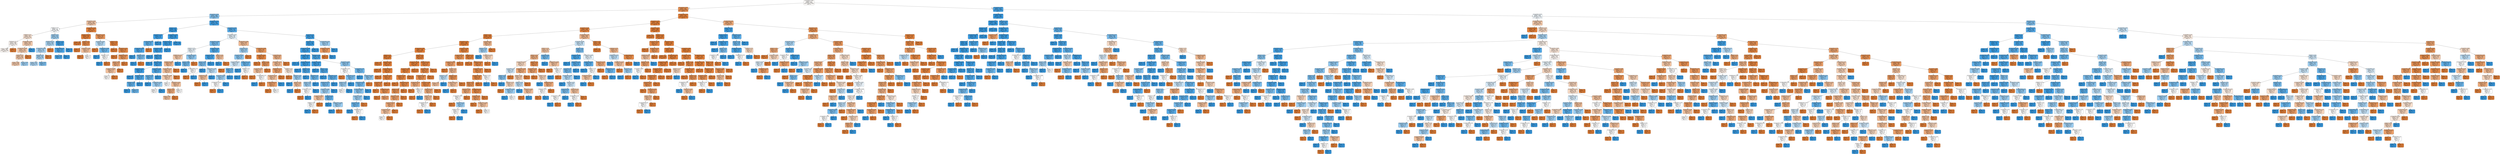 digraph Tree {
node [shape=box, style="filled, rounded", color="black", fontname="helvetica"] ;
edge [fontname="helvetica"] ;
0 [label=<t2_towerKills &le; 0.591<br/>entropy = 1.0<br/>samples = 36043<br/>value = [18243, 17800]<br/>class = 0>, fillcolor="#fefcfa"] ;
1 [label=<t1_towerKills &le; 0.318<br/>entropy = 0.56<br/>samples = 19405<br/>value = [16862, 2543]<br/>class = 0>, fillcolor="#e99457"] ;
0 -> 1 [labeldistance=2.5, labelangle=45, headlabel="True"] ;
2 [label=<t2_towerKills &le; 0.136<br/>entropy = 0.863<br/>samples = 3090<br/>value = [883, 2207]<br/>class = 1>, fillcolor="#88c4ef"] ;
1 -> 2 ;
3 [label=<t1_towerKills &le; 0.045<br/>entropy = 0.944<br/>samples = 1266<br/>value = [808, 458]<br/>class = 0>, fillcolor="#f4c8a9"] ;
2 -> 3 ;
4 [label=<firstBlood &le; 0.75<br/>entropy = 1.0<br/>samples = 888<br/>value = [440, 448]<br/>class = 1>, fillcolor="#fbfdff"] ;
3 -> 4 ;
5 [label=<firstBlood &le; 0.25<br/>entropy = 0.99<br/>samples = 635<br/>value = [355, 280]<br/>class = 0>, fillcolor="#fae4d5"] ;
4 -> 5 ;
6 [label=<firstDragon &le; 0.5<br/>entropy = 0.999<br/>samples = 390<br/>value = [201, 189]<br/>class = 0>, fillcolor="#fdf7f3"] ;
5 -> 6 ;
7 [label=<entropy = 0.999<br/>samples = 389<br/>value = [200, 189]<br/>class = 0>, fillcolor="#fef8f4"] ;
6 -> 7 ;
8 [label=<entropy = 0.0<br/>samples = 1<br/>value = [1, 0]<br/>class = 0>, fillcolor="#e58139"] ;
6 -> 8 ;
9 [label=<t2_dragonKills &le; 0.083<br/>entropy = 0.952<br/>samples = 245<br/>value = [154, 91]<br/>class = 0>, fillcolor="#f4cbae"] ;
5 -> 9 ;
10 [label=<t1_dragonKills &le; 0.083<br/>entropy = 0.946<br/>samples = 242<br/>value = [154, 88]<br/>class = 0>, fillcolor="#f4c9aa"] ;
9 -> 10 ;
11 [label=<firstTower &le; 0.5<br/>entropy = 0.949<br/>samples = 239<br/>value = [151, 88]<br/>class = 0>, fillcolor="#f4caac"] ;
10 -> 11 ;
12 [label=<entropy = 0.946<br/>samples = 236<br/>value = [150, 86]<br/>class = 0>, fillcolor="#f4c9ab"] ;
11 -> 12 ;
13 [label=<entropy = 0.918<br/>samples = 3<br/>value = [1, 2]<br/>class = 1>, fillcolor="#9ccef2"] ;
11 -> 13 ;
14 [label=<entropy = 0.0<br/>samples = 3<br/>value = [3, 0]<br/>class = 0>, fillcolor="#e58139"] ;
10 -> 14 ;
15 [label=<entropy = 0.0<br/>samples = 3<br/>value = [0, 3]<br/>class = 1>, fillcolor="#399de5"] ;
9 -> 15 ;
16 [label=<firstTower &le; 0.5<br/>entropy = 0.921<br/>samples = 253<br/>value = [85, 168]<br/>class = 1>, fillcolor="#9dcff2"] ;
4 -> 16 ;
17 [label=<firstRiftHerald &le; 0.5<br/>entropy = 0.949<br/>samples = 228<br/>value = [84, 144]<br/>class = 1>, fillcolor="#acd6f4"] ;
16 -> 17 ;
18 [label=<t1_dragonKills &le; 0.083<br/>entropy = 0.947<br/>samples = 227<br/>value = [83, 144]<br/>class = 1>, fillcolor="#abd5f4"] ;
17 -> 18 ;
19 [label=<firstDragon &le; 0.5<br/>entropy = 0.945<br/>samples = 226<br/>value = [82, 144]<br/>class = 1>, fillcolor="#aad5f4"] ;
18 -> 19 ;
20 [label=<entropy = 0.947<br/>samples = 222<br/>value = [81, 141]<br/>class = 1>, fillcolor="#abd5f4"] ;
19 -> 20 ;
21 [label=<entropy = 0.811<br/>samples = 4<br/>value = [1, 3]<br/>class = 1>, fillcolor="#7bbeee"] ;
19 -> 21 ;
22 [label=<entropy = 0.0<br/>samples = 1<br/>value = [1, 0]<br/>class = 0>, fillcolor="#e58139"] ;
18 -> 22 ;
23 [label=<entropy = 0.0<br/>samples = 1<br/>value = [1, 0]<br/>class = 0>, fillcolor="#e58139"] ;
17 -> 23 ;
24 [label=<firstDragon &le; 0.25<br/>entropy = 0.242<br/>samples = 25<br/>value = [1, 24]<br/>class = 1>, fillcolor="#41a1e6"] ;
16 -> 24 ;
25 [label=<t1_riftHeraldKills &le; 0.5<br/>entropy = 0.439<br/>samples = 11<br/>value = [1, 10]<br/>class = 1>, fillcolor="#4da7e8"] ;
24 -> 25 ;
26 [label=<entropy = 0.469<br/>samples = 10<br/>value = [1, 9]<br/>class = 1>, fillcolor="#4fa8e8"] ;
25 -> 26 ;
27 [label=<entropy = 0.0<br/>samples = 1<br/>value = [0, 1]<br/>class = 1>, fillcolor="#399de5"] ;
25 -> 27 ;
28 [label=<entropy = 0.0<br/>samples = 14<br/>value = [0, 14]<br/>class = 1>, fillcolor="#399de5"] ;
24 -> 28 ;
29 [label=<t2_dragonKills &le; 0.083<br/>entropy = 0.176<br/>samples = 378<br/>value = [368, 10]<br/>class = 0>, fillcolor="#e6843e"] ;
3 -> 29 ;
30 [label=<firstRiftHerald &le; 0.75<br/>entropy = 0.031<br/>samples = 320<br/>value = [319, 1]<br/>class = 0>, fillcolor="#e5813a"] ;
29 -> 30 ;
31 [label=<entropy = 0.0<br/>samples = 308<br/>value = [308, 0]<br/>class = 0>, fillcolor="#e58139"] ;
30 -> 31 ;
32 [label=<firstBlood &le; 0.75<br/>entropy = 0.414<br/>samples = 12<br/>value = [11, 1]<br/>class = 0>, fillcolor="#e78c4b"] ;
30 -> 32 ;
33 [label=<entropy = 0.0<br/>samples = 9<br/>value = [9, 0]<br/>class = 0>, fillcolor="#e58139"] ;
32 -> 33 ;
34 [label=<t2_towerKills &le; 0.045<br/>entropy = 0.918<br/>samples = 3<br/>value = [2, 1]<br/>class = 0>, fillcolor="#f2c09c"] ;
32 -> 34 ;
35 [label=<entropy = 0.0<br/>samples = 1<br/>value = [1, 0]<br/>class = 0>, fillcolor="#e58139"] ;
34 -> 35 ;
36 [label=<entropy = 1.0<br/>samples = 2<br/>value = [1, 1]<br/>class = 0>, fillcolor="#ffffff"] ;
34 -> 36 ;
37 [label=<t1_towerKills &le; 0.136<br/>entropy = 0.623<br/>samples = 58<br/>value = [49, 9]<br/>class = 0>, fillcolor="#ea985d"] ;
29 -> 37 ;
38 [label=<t2_towerKills &le; 0.045<br/>entropy = 0.961<br/>samples = 13<br/>value = [5, 8]<br/>class = 1>, fillcolor="#b5daf5"] ;
37 -> 38 ;
39 [label=<entropy = 0.0<br/>samples = 3<br/>value = [3, 0]<br/>class = 0>, fillcolor="#e58139"] ;
38 -> 39 ;
40 [label=<t1_dragonKills &le; 0.083<br/>entropy = 0.722<br/>samples = 10<br/>value = [2, 8]<br/>class = 1>, fillcolor="#6ab6ec"] ;
38 -> 40 ;
41 [label=<entropy = 0.0<br/>samples = 6<br/>value = [0, 6]<br/>class = 1>, fillcolor="#399de5"] ;
40 -> 41 ;
42 [label=<firstDragon &le; 0.75<br/>entropy = 1.0<br/>samples = 4<br/>value = [2, 2]<br/>class = 0>, fillcolor="#ffffff"] ;
40 -> 42 ;
43 [label=<entropy = 0.0<br/>samples = 2<br/>value = [0, 2]<br/>class = 1>, fillcolor="#399de5"] ;
42 -> 43 ;
44 [label=<entropy = 0.0<br/>samples = 2<br/>value = [2, 0]<br/>class = 0>, fillcolor="#e58139"] ;
42 -> 44 ;
45 [label=<firstBlood &le; 0.75<br/>entropy = 0.154<br/>samples = 45<br/>value = [44, 1]<br/>class = 0>, fillcolor="#e6843d"] ;
37 -> 45 ;
46 [label=<entropy = 0.0<br/>samples = 32<br/>value = [32, 0]<br/>class = 0>, fillcolor="#e58139"] ;
45 -> 46 ;
47 [label=<t1_towerKills &le; 0.227<br/>entropy = 0.391<br/>samples = 13<br/>value = [12, 1]<br/>class = 0>, fillcolor="#e78c49"] ;
45 -> 47 ;
48 [label=<entropy = 0.0<br/>samples = 6<br/>value = [6, 0]<br/>class = 0>, fillcolor="#e58139"] ;
47 -> 48 ;
49 [label=<firstRiftHerald &le; 0.25<br/>entropy = 0.592<br/>samples = 7<br/>value = [6, 1]<br/>class = 0>, fillcolor="#e9965a"] ;
47 -> 49 ;
50 [label=<firstTower &le; 0.75<br/>entropy = 0.811<br/>samples = 4<br/>value = [3, 1]<br/>class = 0>, fillcolor="#eeab7b"] ;
49 -> 50 ;
51 [label=<t1_dragonKills &le; 0.083<br/>entropy = 0.918<br/>samples = 3<br/>value = [2, 1]<br/>class = 0>, fillcolor="#f2c09c"] ;
50 -> 51 ;
52 [label=<entropy = 1.0<br/>samples = 2<br/>value = [1, 1]<br/>class = 0>, fillcolor="#ffffff"] ;
51 -> 52 ;
53 [label=<entropy = 0.0<br/>samples = 1<br/>value = [1, 0]<br/>class = 0>, fillcolor="#e58139"] ;
51 -> 53 ;
54 [label=<entropy = 0.0<br/>samples = 1<br/>value = [1, 0]<br/>class = 0>, fillcolor="#e58139"] ;
50 -> 54 ;
55 [label=<entropy = 0.0<br/>samples = 3<br/>value = [3, 0]<br/>class = 0>, fillcolor="#e58139"] ;
49 -> 55 ;
56 [label=<t1_towerKills &le; 0.136<br/>entropy = 0.247<br/>samples = 1824<br/>value = [75, 1749]<br/>class = 1>, fillcolor="#41a1e6"] ;
2 -> 56 ;
57 [label=<firstTower &le; 0.75<br/>entropy = 0.03<br/>samples = 1300<br/>value = [4, 1296]<br/>class = 1>, fillcolor="#3a9de5"] ;
56 -> 57 ;
58 [label=<t2_towerKills &le; 0.227<br/>entropy = 0.147<br/>samples = 95<br/>value = [2, 93]<br/>class = 1>, fillcolor="#3d9fe6"] ;
57 -> 58 ;
59 [label=<t1_riftHeraldKills &le; 0.5<br/>entropy = 0.65<br/>samples = 12<br/>value = [2, 10]<br/>class = 1>, fillcolor="#61b1ea"] ;
58 -> 59 ;
60 [label=<t1_dragonKills &le; 0.083<br/>entropy = 0.439<br/>samples = 11<br/>value = [1, 10]<br/>class = 1>, fillcolor="#4da7e8"] ;
59 -> 60 ;
61 [label=<entropy = 0.0<br/>samples = 7<br/>value = [0, 7]<br/>class = 1>, fillcolor="#399de5"] ;
60 -> 61 ;
62 [label=<firstDragon &le; 0.75<br/>entropy = 0.811<br/>samples = 4<br/>value = [1, 3]<br/>class = 1>, fillcolor="#7bbeee"] ;
60 -> 62 ;
63 [label=<entropy = 0.0<br/>samples = 3<br/>value = [0, 3]<br/>class = 1>, fillcolor="#399de5"] ;
62 -> 63 ;
64 [label=<entropy = 0.0<br/>samples = 1<br/>value = [1, 0]<br/>class = 0>, fillcolor="#e58139"] ;
62 -> 64 ;
65 [label=<entropy = 0.0<br/>samples = 1<br/>value = [1, 0]<br/>class = 0>, fillcolor="#e58139"] ;
59 -> 65 ;
66 [label=<entropy = 0.0<br/>samples = 83<br/>value = [0, 83]<br/>class = 1>, fillcolor="#399de5"] ;
58 -> 66 ;
67 [label=<t2_dragonKills &le; 0.083<br/>entropy = 0.018<br/>samples = 1205<br/>value = [2, 1203]<br/>class = 1>, fillcolor="#399de5"] ;
57 -> 67 ;
68 [label=<firstRiftHerald &le; 0.25<br/>entropy = 0.092<br/>samples = 170<br/>value = [2, 168]<br/>class = 1>, fillcolor="#3b9ee5"] ;
67 -> 68 ;
69 [label=<t2_towerKills &le; 0.318<br/>entropy = 0.128<br/>samples = 113<br/>value = [2, 111]<br/>class = 1>, fillcolor="#3d9fe5"] ;
68 -> 69 ;
70 [label=<entropy = 0.0<br/>samples = 41<br/>value = [0, 41]<br/>class = 1>, fillcolor="#399de5"] ;
69 -> 70 ;
71 [label=<firstBlood &le; 0.75<br/>entropy = 0.183<br/>samples = 72<br/>value = [2, 70]<br/>class = 1>, fillcolor="#3fa0e6"] ;
69 -> 71 ;
72 [label=<entropy = 0.0<br/>samples = 18<br/>value = [0, 18]<br/>class = 1>, fillcolor="#399de5"] ;
71 -> 72 ;
73 [label=<firstInhibitor &le; 0.5<br/>entropy = 0.229<br/>samples = 54<br/>value = [2, 52]<br/>class = 1>, fillcolor="#41a1e6"] ;
71 -> 73 ;
74 [label=<t1_towerKills &le; 0.045<br/>entropy = 0.154<br/>samples = 45<br/>value = [1, 44]<br/>class = 1>, fillcolor="#3d9fe6"] ;
73 -> 74 ;
75 [label=<entropy = 0.0<br/>samples = 34<br/>value = [0, 34]<br/>class = 1>, fillcolor="#399de5"] ;
74 -> 75 ;
76 [label=<t2_towerKills &le; 0.409<br/>entropy = 0.439<br/>samples = 11<br/>value = [1, 10]<br/>class = 1>, fillcolor="#4da7e8"] ;
74 -> 76 ;
77 [label=<firstDragon &le; 0.25<br/>entropy = 0.65<br/>samples = 6<br/>value = [1, 5]<br/>class = 1>, fillcolor="#61b1ea"] ;
76 -> 77 ;
78 [label=<entropy = 0.0<br/>samples = 1<br/>value = [0, 1]<br/>class = 1>, fillcolor="#399de5"] ;
77 -> 78 ;
79 [label=<entropy = 0.722<br/>samples = 5<br/>value = [1, 4]<br/>class = 1>, fillcolor="#6ab6ec"] ;
77 -> 79 ;
80 [label=<entropy = 0.0<br/>samples = 5<br/>value = [0, 5]<br/>class = 1>, fillcolor="#399de5"] ;
76 -> 80 ;
81 [label=<t1_towerKills &le; 0.045<br/>entropy = 0.503<br/>samples = 9<br/>value = [1, 8]<br/>class = 1>, fillcolor="#52a9e8"] ;
73 -> 81 ;
82 [label=<t2_towerKills &le; 0.5<br/>entropy = 0.722<br/>samples = 5<br/>value = [1, 4]<br/>class = 1>, fillcolor="#6ab6ec"] ;
81 -> 82 ;
83 [label=<entropy = 0.0<br/>samples = 2<br/>value = [0, 2]<br/>class = 1>, fillcolor="#399de5"] ;
82 -> 83 ;
84 [label=<t1_dragonKills &le; 0.083<br/>entropy = 0.918<br/>samples = 3<br/>value = [1, 2]<br/>class = 1>, fillcolor="#9ccef2"] ;
82 -> 84 ;
85 [label=<entropy = 1.0<br/>samples = 2<br/>value = [1, 1]<br/>class = 0>, fillcolor="#ffffff"] ;
84 -> 85 ;
86 [label=<entropy = 0.0<br/>samples = 1<br/>value = [0, 1]<br/>class = 1>, fillcolor="#399de5"] ;
84 -> 86 ;
87 [label=<entropy = 0.0<br/>samples = 4<br/>value = [0, 4]<br/>class = 1>, fillcolor="#399de5"] ;
81 -> 87 ;
88 [label=<entropy = 0.0<br/>samples = 57<br/>value = [0, 57]<br/>class = 1>, fillcolor="#399de5"] ;
68 -> 88 ;
89 [label=<entropy = 0.0<br/>samples = 1035<br/>value = [0, 1035]<br/>class = 1>, fillcolor="#399de5"] ;
67 -> 89 ;
90 [label=<t2_towerKills &le; 0.318<br/>entropy = 0.572<br/>samples = 524<br/>value = [71, 453]<br/>class = 1>, fillcolor="#58ace9"] ;
56 -> 90 ;
91 [label=<t1_towerKills &le; 0.227<br/>entropy = 0.997<br/>samples = 120<br/>value = [56, 64]<br/>class = 1>, fillcolor="#e6f3fc"] ;
90 -> 91 ;
92 [label=<t2_dragonKills &le; 0.083<br/>entropy = 0.791<br/>samples = 59<br/>value = [14, 45]<br/>class = 1>, fillcolor="#77bbed"] ;
91 -> 92 ;
93 [label=<firstBlood &le; 0.75<br/>entropy = 0.998<br/>samples = 21<br/>value = [10, 11]<br/>class = 1>, fillcolor="#edf6fd"] ;
92 -> 93 ;
94 [label=<firstRiftHerald &le; 0.75<br/>entropy = 0.946<br/>samples = 11<br/>value = [7, 4]<br/>class = 0>, fillcolor="#f4c9aa"] ;
93 -> 94 ;
95 [label=<firstRiftHerald &le; 0.25<br/>entropy = 0.881<br/>samples = 10<br/>value = [7, 3]<br/>class = 0>, fillcolor="#f0b78e"] ;
94 -> 95 ;
96 [label=<t1_dragonKills &le; 0.25<br/>entropy = 0.918<br/>samples = 9<br/>value = [6, 3]<br/>class = 0>, fillcolor="#f2c09c"] ;
95 -> 96 ;
97 [label=<t1_dragonKills &le; 0.083<br/>entropy = 0.954<br/>samples = 8<br/>value = [5, 3]<br/>class = 0>, fillcolor="#f5cdb0"] ;
96 -> 97 ;
98 [label=<entropy = 1.0<br/>samples = 2<br/>value = [1, 1]<br/>class = 0>, fillcolor="#ffffff"] ;
97 -> 98 ;
99 [label=<t2_towerKills &le; 0.227<br/>entropy = 0.918<br/>samples = 6<br/>value = [4, 2]<br/>class = 0>, fillcolor="#f2c09c"] ;
97 -> 99 ;
100 [label=<firstTower &le; 0.75<br/>entropy = 0.811<br/>samples = 4<br/>value = [3, 1]<br/>class = 0>, fillcolor="#eeab7b"] ;
99 -> 100 ;
101 [label=<entropy = 0.918<br/>samples = 3<br/>value = [2, 1]<br/>class = 0>, fillcolor="#f2c09c"] ;
100 -> 101 ;
102 [label=<entropy = 0.0<br/>samples = 1<br/>value = [1, 0]<br/>class = 0>, fillcolor="#e58139"] ;
100 -> 102 ;
103 [label=<entropy = 1.0<br/>samples = 2<br/>value = [1, 1]<br/>class = 0>, fillcolor="#ffffff"] ;
99 -> 103 ;
104 [label=<entropy = 0.0<br/>samples = 1<br/>value = [1, 0]<br/>class = 0>, fillcolor="#e58139"] ;
96 -> 104 ;
105 [label=<entropy = 0.0<br/>samples = 1<br/>value = [1, 0]<br/>class = 0>, fillcolor="#e58139"] ;
95 -> 105 ;
106 [label=<entropy = 0.0<br/>samples = 1<br/>value = [0, 1]<br/>class = 1>, fillcolor="#399de5"] ;
94 -> 106 ;
107 [label=<t1_dragonKills &le; 0.417<br/>entropy = 0.881<br/>samples = 10<br/>value = [3, 7]<br/>class = 1>, fillcolor="#8ec7f0"] ;
93 -> 107 ;
108 [label=<firstTower &le; 0.75<br/>entropy = 0.764<br/>samples = 9<br/>value = [2, 7]<br/>class = 1>, fillcolor="#72b9ec"] ;
107 -> 108 ;
109 [label=<entropy = 0.0<br/>samples = 5<br/>value = [0, 5]<br/>class = 1>, fillcolor="#399de5"] ;
108 -> 109 ;
110 [label=<t1_riftHeraldKills &le; 0.5<br/>entropy = 1.0<br/>samples = 4<br/>value = [2, 2]<br/>class = 0>, fillcolor="#ffffff"] ;
108 -> 110 ;
111 [label=<entropy = 0.0<br/>samples = 2<br/>value = [2, 0]<br/>class = 0>, fillcolor="#e58139"] ;
110 -> 111 ;
112 [label=<entropy = 0.0<br/>samples = 2<br/>value = [0, 2]<br/>class = 1>, fillcolor="#399de5"] ;
110 -> 112 ;
113 [label=<entropy = 0.0<br/>samples = 1<br/>value = [1, 0]<br/>class = 0>, fillcolor="#e58139"] ;
107 -> 113 ;
114 [label=<t1_dragonKills &le; 0.25<br/>entropy = 0.485<br/>samples = 38<br/>value = [4, 34]<br/>class = 1>, fillcolor="#50a9e8"] ;
92 -> 114 ;
115 [label=<t2_towerKills &le; 0.227<br/>entropy = 0.316<br/>samples = 35<br/>value = [2, 33]<br/>class = 1>, fillcolor="#45a3e7"] ;
114 -> 115 ;
116 [label=<firstTower &le; 0.75<br/>entropy = 0.811<br/>samples = 8<br/>value = [2, 6]<br/>class = 1>, fillcolor="#7bbeee"] ;
115 -> 116 ;
117 [label=<entropy = 0.0<br/>samples = 3<br/>value = [0, 3]<br/>class = 1>, fillcolor="#399de5"] ;
116 -> 117 ;
118 [label=<t1_dragonKills &le; 0.083<br/>entropy = 0.971<br/>samples = 5<br/>value = [2, 3]<br/>class = 1>, fillcolor="#bddef6"] ;
116 -> 118 ;
119 [label=<firstRiftHerald &le; 0.5<br/>entropy = 0.918<br/>samples = 3<br/>value = [2, 1]<br/>class = 0>, fillcolor="#f2c09c"] ;
118 -> 119 ;
120 [label=<entropy = 0.0<br/>samples = 2<br/>value = [2, 0]<br/>class = 0>, fillcolor="#e58139"] ;
119 -> 120 ;
121 [label=<entropy = 0.0<br/>samples = 1<br/>value = [0, 1]<br/>class = 1>, fillcolor="#399de5"] ;
119 -> 121 ;
122 [label=<entropy = 0.0<br/>samples = 2<br/>value = [0, 2]<br/>class = 1>, fillcolor="#399de5"] ;
118 -> 122 ;
123 [label=<entropy = 0.0<br/>samples = 27<br/>value = [0, 27]<br/>class = 1>, fillcolor="#399de5"] ;
115 -> 123 ;
124 [label=<firstTower &le; 0.75<br/>entropy = 0.918<br/>samples = 3<br/>value = [2, 1]<br/>class = 0>, fillcolor="#f2c09c"] ;
114 -> 124 ;
125 [label=<entropy = 0.0<br/>samples = 1<br/>value = [0, 1]<br/>class = 1>, fillcolor="#399de5"] ;
124 -> 125 ;
126 [label=<entropy = 0.0<br/>samples = 2<br/>value = [2, 0]<br/>class = 0>, fillcolor="#e58139"] ;
124 -> 126 ;
127 [label=<t1_dragonKills &le; 0.083<br/>entropy = 0.895<br/>samples = 61<br/>value = [42, 19]<br/>class = 0>, fillcolor="#f1ba93"] ;
91 -> 127 ;
128 [label=<t1_baronKills &le; 0.1<br/>entropy = 0.918<br/>samples = 18<br/>value = [6, 12]<br/>class = 1>, fillcolor="#9ccef2"] ;
127 -> 128 ;
129 [label=<t2_towerKills &le; 0.227<br/>entropy = 0.874<br/>samples = 17<br/>value = [5, 12]<br/>class = 1>, fillcolor="#8bc6f0"] ;
128 -> 129 ;
130 [label=<t2_dragonKills &le; 0.25<br/>entropy = 0.985<br/>samples = 7<br/>value = [3, 4]<br/>class = 1>, fillcolor="#cee6f8"] ;
129 -> 130 ;
131 [label=<entropy = 0.0<br/>samples = 2<br/>value = [2, 0]<br/>class = 0>, fillcolor="#e58139"] ;
130 -> 131 ;
132 [label=<firstBlood &le; 0.75<br/>entropy = 0.722<br/>samples = 5<br/>value = [1, 4]<br/>class = 1>, fillcolor="#6ab6ec"] ;
130 -> 132 ;
133 [label=<t2_baronKills &le; 0.125<br/>entropy = 0.918<br/>samples = 3<br/>value = [1, 2]<br/>class = 1>, fillcolor="#9ccef2"] ;
132 -> 133 ;
134 [label=<t2_dragonKills &le; 0.417<br/>entropy = 1.0<br/>samples = 2<br/>value = [1, 1]<br/>class = 0>, fillcolor="#ffffff"] ;
133 -> 134 ;
135 [label=<entropy = 0.0<br/>samples = 1<br/>value = [1, 0]<br/>class = 0>, fillcolor="#e58139"] ;
134 -> 135 ;
136 [label=<entropy = 0.0<br/>samples = 1<br/>value = [0, 1]<br/>class = 1>, fillcolor="#399de5"] ;
134 -> 136 ;
137 [label=<entropy = 0.0<br/>samples = 1<br/>value = [0, 1]<br/>class = 1>, fillcolor="#399de5"] ;
133 -> 137 ;
138 [label=<entropy = 0.0<br/>samples = 2<br/>value = [0, 2]<br/>class = 1>, fillcolor="#399de5"] ;
132 -> 138 ;
139 [label=<t2_dragonKills &le; 0.25<br/>entropy = 0.722<br/>samples = 10<br/>value = [2, 8]<br/>class = 1>, fillcolor="#6ab6ec"] ;
129 -> 139 ;
140 [label=<entropy = 0.0<br/>samples = 6<br/>value = [0, 6]<br/>class = 1>, fillcolor="#399de5"] ;
139 -> 140 ;
141 [label=<firstBlood &le; 0.75<br/>entropy = 1.0<br/>samples = 4<br/>value = [2, 2]<br/>class = 0>, fillcolor="#ffffff"] ;
139 -> 141 ;
142 [label=<entropy = 0.0<br/>samples = 2<br/>value = [0, 2]<br/>class = 1>, fillcolor="#399de5"] ;
141 -> 142 ;
143 [label=<entropy = 0.0<br/>samples = 2<br/>value = [2, 0]<br/>class = 0>, fillcolor="#e58139"] ;
141 -> 143 ;
144 [label=<entropy = 0.0<br/>samples = 1<br/>value = [1, 0]<br/>class = 0>, fillcolor="#e58139"] ;
128 -> 144 ;
145 [label=<t2_dragonKills &le; 0.083<br/>entropy = 0.641<br/>samples = 43<br/>value = [36, 7]<br/>class = 0>, fillcolor="#ea9a5f"] ;
127 -> 145 ;
146 [label=<t2_towerKills &le; 0.227<br/>entropy = 0.267<br/>samples = 22<br/>value = [21, 1]<br/>class = 0>, fillcolor="#e68742"] ;
145 -> 146 ;
147 [label=<entropy = 0.0<br/>samples = 15<br/>value = [15, 0]<br/>class = 0>, fillcolor="#e58139"] ;
146 -> 147 ;
148 [label=<firstTower &le; 0.75<br/>entropy = 0.592<br/>samples = 7<br/>value = [6, 1]<br/>class = 0>, fillcolor="#e9965a"] ;
146 -> 148 ;
149 [label=<t1_dragonKills &le; 0.25<br/>entropy = 0.918<br/>samples = 3<br/>value = [2, 1]<br/>class = 0>, fillcolor="#f2c09c"] ;
148 -> 149 ;
150 [label=<entropy = 0.0<br/>samples = 1<br/>value = [1, 0]<br/>class = 0>, fillcolor="#e58139"] ;
149 -> 150 ;
151 [label=<t1_riftHeraldKills &le; 0.5<br/>entropy = 1.0<br/>samples = 2<br/>value = [1, 1]<br/>class = 0>, fillcolor="#ffffff"] ;
149 -> 151 ;
152 [label=<entropy = 0.0<br/>samples = 1<br/>value = [0, 1]<br/>class = 1>, fillcolor="#399de5"] ;
151 -> 152 ;
153 [label=<entropy = 0.0<br/>samples = 1<br/>value = [1, 0]<br/>class = 0>, fillcolor="#e58139"] ;
151 -> 153 ;
154 [label=<entropy = 0.0<br/>samples = 4<br/>value = [4, 0]<br/>class = 0>, fillcolor="#e58139"] ;
148 -> 154 ;
155 [label=<t1_baronKills &le; 0.1<br/>entropy = 0.863<br/>samples = 21<br/>value = [15, 6]<br/>class = 0>, fillcolor="#efb388"] ;
145 -> 155 ;
156 [label=<t2_towerKills &le; 0.227<br/>entropy = 0.9<br/>samples = 19<br/>value = [13, 6]<br/>class = 0>, fillcolor="#f1bb94"] ;
155 -> 156 ;
157 [label=<firstRiftHerald &le; 0.75<br/>entropy = 0.722<br/>samples = 10<br/>value = [8, 2]<br/>class = 0>, fillcolor="#eca06a"] ;
156 -> 157 ;
158 [label=<t1_dragonKills &le; 0.25<br/>entropy = 0.918<br/>samples = 6<br/>value = [4, 2]<br/>class = 0>, fillcolor="#f2c09c"] ;
157 -> 158 ;
159 [label=<t1_riftHeraldKills &le; 0.5<br/>entropy = 0.722<br/>samples = 5<br/>value = [4, 1]<br/>class = 0>, fillcolor="#eca06a"] ;
158 -> 159 ;
160 [label=<entropy = 0.0<br/>samples = 3<br/>value = [3, 0]<br/>class = 0>, fillcolor="#e58139"] ;
159 -> 160 ;
161 [label=<entropy = 1.0<br/>samples = 2<br/>value = [1, 1]<br/>class = 0>, fillcolor="#ffffff"] ;
159 -> 161 ;
162 [label=<entropy = 0.0<br/>samples = 1<br/>value = [0, 1]<br/>class = 1>, fillcolor="#399de5"] ;
158 -> 162 ;
163 [label=<entropy = 0.0<br/>samples = 4<br/>value = [4, 0]<br/>class = 0>, fillcolor="#e58139"] ;
157 -> 163 ;
164 [label=<firstBlood &le; 0.75<br/>entropy = 0.991<br/>samples = 9<br/>value = [5, 4]<br/>class = 0>, fillcolor="#fae6d7"] ;
156 -> 164 ;
165 [label=<entropy = 0.0<br/>samples = 3<br/>value = [3, 0]<br/>class = 0>, fillcolor="#e58139"] ;
164 -> 165 ;
166 [label=<firstDragon &le; 0.75<br/>entropy = 0.918<br/>samples = 6<br/>value = [2, 4]<br/>class = 1>, fillcolor="#9ccef2"] ;
164 -> 166 ;
167 [label=<entropy = 0.0<br/>samples = 3<br/>value = [0, 3]<br/>class = 1>, fillcolor="#399de5"] ;
166 -> 167 ;
168 [label=<firstTower &le; 0.75<br/>entropy = 0.918<br/>samples = 3<br/>value = [2, 1]<br/>class = 0>, fillcolor="#f2c09c"] ;
166 -> 168 ;
169 [label=<entropy = 0.0<br/>samples = 1<br/>value = [0, 1]<br/>class = 1>, fillcolor="#399de5"] ;
168 -> 169 ;
170 [label=<entropy = 0.0<br/>samples = 2<br/>value = [2, 0]<br/>class = 0>, fillcolor="#e58139"] ;
168 -> 170 ;
171 [label=<entropy = 0.0<br/>samples = 2<br/>value = [2, 0]<br/>class = 0>, fillcolor="#e58139"] ;
155 -> 171 ;
172 [label=<t1_baronKills &le; 0.1<br/>entropy = 0.229<br/>samples = 404<br/>value = [15, 389]<br/>class = 1>, fillcolor="#41a1e6"] ;
90 -> 172 ;
173 [label=<firstInhibitor &le; 0.5<br/>entropy = 0.172<br/>samples = 389<br/>value = [10, 379]<br/>class = 1>, fillcolor="#3ea0e6"] ;
172 -> 173 ;
174 [label=<t1_dragonKills &le; 0.083<br/>entropy = 0.239<br/>samples = 255<br/>value = [10, 245]<br/>class = 1>, fillcolor="#41a1e6"] ;
173 -> 174 ;
175 [label=<t1_towerKills &le; 0.227<br/>entropy = 0.06<br/>samples = 143<br/>value = [1, 142]<br/>class = 1>, fillcolor="#3a9ee5"] ;
174 -> 175 ;
176 [label=<entropy = 0.0<br/>samples = 106<br/>value = [0, 106]<br/>class = 1>, fillcolor="#399de5"] ;
175 -> 176 ;
177 [label=<t2_riftHeraldKills &le; 0.5<br/>entropy = 0.179<br/>samples = 37<br/>value = [1, 36]<br/>class = 1>, fillcolor="#3ea0e6"] ;
175 -> 177 ;
178 [label=<entropy = 0.0<br/>samples = 25<br/>value = [0, 25]<br/>class = 1>, fillcolor="#399de5"] ;
177 -> 178 ;
179 [label=<firstBlood &le; 0.75<br/>entropy = 0.414<br/>samples = 12<br/>value = [1, 11]<br/>class = 1>, fillcolor="#4ba6e7"] ;
177 -> 179 ;
180 [label=<entropy = 0.0<br/>samples = 7<br/>value = [0, 7]<br/>class = 1>, fillcolor="#399de5"] ;
179 -> 180 ;
181 [label=<t2_towerKills &le; 0.5<br/>entropy = 0.722<br/>samples = 5<br/>value = [1, 4]<br/>class = 1>, fillcolor="#6ab6ec"] ;
179 -> 181 ;
182 [label=<firstTower &le; 0.75<br/>entropy = 0.918<br/>samples = 3<br/>value = [1, 2]<br/>class = 1>, fillcolor="#9ccef2"] ;
181 -> 182 ;
183 [label=<t2_baronKills &le; 0.125<br/>entropy = 1.0<br/>samples = 2<br/>value = [1, 1]<br/>class = 0>, fillcolor="#ffffff"] ;
182 -> 183 ;
184 [label=<entropy = 0.0<br/>samples = 1<br/>value = [1, 0]<br/>class = 0>, fillcolor="#e58139"] ;
183 -> 184 ;
185 [label=<entropy = 0.0<br/>samples = 1<br/>value = [0, 1]<br/>class = 1>, fillcolor="#399de5"] ;
183 -> 185 ;
186 [label=<entropy = 0.0<br/>samples = 1<br/>value = [0, 1]<br/>class = 1>, fillcolor="#399de5"] ;
182 -> 186 ;
187 [label=<entropy = 0.0<br/>samples = 2<br/>value = [0, 2]<br/>class = 1>, fillcolor="#399de5"] ;
181 -> 187 ;
188 [label=<firstDragon &le; 0.75<br/>entropy = 0.403<br/>samples = 112<br/>value = [9, 103]<br/>class = 1>, fillcolor="#4aa6e7"] ;
174 -> 188 ;
189 [label=<t1_dragonKills &le; 0.25<br/>entropy = 0.207<br/>samples = 92<br/>value = [3, 89]<br/>class = 1>, fillcolor="#40a0e6"] ;
188 -> 189 ;
190 [label=<entropy = 0.0<br/>samples = 62<br/>value = [0, 62]<br/>class = 1>, fillcolor="#399de5"] ;
189 -> 190 ;
191 [label=<firstTower &le; 0.75<br/>entropy = 0.469<br/>samples = 30<br/>value = [3, 27]<br/>class = 1>, fillcolor="#4fa8e8"] ;
189 -> 191 ;
192 [label=<entropy = 0.0<br/>samples = 11<br/>value = [0, 11]<br/>class = 1>, fillcolor="#399de5"] ;
191 -> 192 ;
193 [label=<t2_baronKills &le; 0.125<br/>entropy = 0.629<br/>samples = 19<br/>value = [3, 16]<br/>class = 1>, fillcolor="#5eafea"] ;
191 -> 193 ;
194 [label=<firstRiftHerald &le; 0.75<br/>entropy = 0.779<br/>samples = 13<br/>value = [3, 10]<br/>class = 1>, fillcolor="#74baed"] ;
193 -> 194 ;
195 [label=<t2_towerKills &le; 0.409<br/>entropy = 0.918<br/>samples = 9<br/>value = [3, 6]<br/>class = 1>, fillcolor="#9ccef2"] ;
194 -> 195 ;
196 [label=<t1_dragonKills &le; 0.417<br/>entropy = 0.918<br/>samples = 3<br/>value = [2, 1]<br/>class = 0>, fillcolor="#f2c09c"] ;
195 -> 196 ;
197 [label=<firstBlood &le; 0.75<br/>entropy = 1.0<br/>samples = 2<br/>value = [1, 1]<br/>class = 0>, fillcolor="#ffffff"] ;
196 -> 197 ;
198 [label=<entropy = 0.0<br/>samples = 1<br/>value = [0, 1]<br/>class = 1>, fillcolor="#399de5"] ;
197 -> 198 ;
199 [label=<entropy = 0.0<br/>samples = 1<br/>value = [1, 0]<br/>class = 0>, fillcolor="#e58139"] ;
197 -> 199 ;
200 [label=<entropy = 0.0<br/>samples = 1<br/>value = [1, 0]<br/>class = 0>, fillcolor="#e58139"] ;
196 -> 200 ;
201 [label=<t2_towerKills &le; 0.5<br/>entropy = 0.65<br/>samples = 6<br/>value = [1, 5]<br/>class = 1>, fillcolor="#61b1ea"] ;
195 -> 201 ;
202 [label=<entropy = 0.0<br/>samples = 3<br/>value = [0, 3]<br/>class = 1>, fillcolor="#399de5"] ;
201 -> 202 ;
203 [label=<t2_dragonKills &le; 0.083<br/>entropy = 0.918<br/>samples = 3<br/>value = [1, 2]<br/>class = 1>, fillcolor="#9ccef2"] ;
201 -> 203 ;
204 [label=<entropy = 0.0<br/>samples = 2<br/>value = [0, 2]<br/>class = 1>, fillcolor="#399de5"] ;
203 -> 204 ;
205 [label=<entropy = 0.0<br/>samples = 1<br/>value = [1, 0]<br/>class = 0>, fillcolor="#e58139"] ;
203 -> 205 ;
206 [label=<entropy = 0.0<br/>samples = 4<br/>value = [0, 4]<br/>class = 1>, fillcolor="#399de5"] ;
194 -> 206 ;
207 [label=<entropy = 0.0<br/>samples = 6<br/>value = [0, 6]<br/>class = 1>, fillcolor="#399de5"] ;
193 -> 207 ;
208 [label=<t2_towerKills &le; 0.409<br/>entropy = 0.881<br/>samples = 20<br/>value = [6, 14]<br/>class = 1>, fillcolor="#8ec7f0"] ;
188 -> 208 ;
209 [label=<t2_dragonKills &le; 0.25<br/>entropy = 1.0<br/>samples = 6<br/>value = [3, 3]<br/>class = 0>, fillcolor="#ffffff"] ;
208 -> 209 ;
210 [label=<entropy = 0.0<br/>samples = 2<br/>value = [2, 0]<br/>class = 0>, fillcolor="#e58139"] ;
209 -> 210 ;
211 [label=<t2_baronKills &le; 0.125<br/>entropy = 0.811<br/>samples = 4<br/>value = [1, 3]<br/>class = 1>, fillcolor="#7bbeee"] ;
209 -> 211 ;
212 [label=<firstBlood &le; 0.75<br/>entropy = 0.918<br/>samples = 3<br/>value = [1, 2]<br/>class = 1>, fillcolor="#9ccef2"] ;
211 -> 212 ;
213 [label=<entropy = 1.0<br/>samples = 2<br/>value = [1, 1]<br/>class = 0>, fillcolor="#ffffff"] ;
212 -> 213 ;
214 [label=<entropy = 0.0<br/>samples = 1<br/>value = [0, 1]<br/>class = 1>, fillcolor="#399de5"] ;
212 -> 214 ;
215 [label=<entropy = 0.0<br/>samples = 1<br/>value = [0, 1]<br/>class = 1>, fillcolor="#399de5"] ;
211 -> 215 ;
216 [label=<t2_dragonKills &le; 0.25<br/>entropy = 0.75<br/>samples = 14<br/>value = [3, 11]<br/>class = 1>, fillcolor="#6fb8ec"] ;
208 -> 216 ;
217 [label=<entropy = 0.0<br/>samples = 4<br/>value = [0, 4]<br/>class = 1>, fillcolor="#399de5"] ;
216 -> 217 ;
218 [label=<t1_dragonKills &le; 0.25<br/>entropy = 0.881<br/>samples = 10<br/>value = [3, 7]<br/>class = 1>, fillcolor="#8ec7f0"] ;
216 -> 218 ;
219 [label=<t2_baronKills &le; 0.125<br/>entropy = 0.764<br/>samples = 9<br/>value = [2, 7]<br/>class = 1>, fillcolor="#72b9ec"] ;
218 -> 219 ;
220 [label=<t1_riftHeraldKills &le; 0.5<br/>entropy = 0.863<br/>samples = 7<br/>value = [2, 5]<br/>class = 1>, fillcolor="#88c4ef"] ;
219 -> 220 ;
221 [label=<t1_towerKills &le; 0.227<br/>entropy = 0.918<br/>samples = 6<br/>value = [2, 4]<br/>class = 1>, fillcolor="#9ccef2"] ;
220 -> 221 ;
222 [label=<t2_towerKills &le; 0.5<br/>entropy = 0.722<br/>samples = 5<br/>value = [1, 4]<br/>class = 1>, fillcolor="#6ab6ec"] ;
221 -> 222 ;
223 [label=<entropy = 0.0<br/>samples = 3<br/>value = [0, 3]<br/>class = 1>, fillcolor="#399de5"] ;
222 -> 223 ;
224 [label=<firstRiftHerald &le; 0.5<br/>entropy = 1.0<br/>samples = 2<br/>value = [1, 1]<br/>class = 0>, fillcolor="#ffffff"] ;
222 -> 224 ;
225 [label=<entropy = 0.0<br/>samples = 1<br/>value = [1, 0]<br/>class = 0>, fillcolor="#e58139"] ;
224 -> 225 ;
226 [label=<entropy = 0.0<br/>samples = 1<br/>value = [0, 1]<br/>class = 1>, fillcolor="#399de5"] ;
224 -> 226 ;
227 [label=<entropy = 0.0<br/>samples = 1<br/>value = [1, 0]<br/>class = 0>, fillcolor="#e58139"] ;
221 -> 227 ;
228 [label=<entropy = 0.0<br/>samples = 1<br/>value = [0, 1]<br/>class = 1>, fillcolor="#399de5"] ;
220 -> 228 ;
229 [label=<entropy = 0.0<br/>samples = 2<br/>value = [0, 2]<br/>class = 1>, fillcolor="#399de5"] ;
219 -> 229 ;
230 [label=<entropy = 0.0<br/>samples = 1<br/>value = [1, 0]<br/>class = 0>, fillcolor="#e58139"] ;
218 -> 230 ;
231 [label=<entropy = 0.0<br/>samples = 134<br/>value = [0, 134]<br/>class = 1>, fillcolor="#399de5"] ;
173 -> 231 ;
232 [label=<t2_inhibitorKills &le; 0.05<br/>entropy = 0.918<br/>samples = 15<br/>value = [5, 10]<br/>class = 1>, fillcolor="#9ccef2"] ;
172 -> 232 ;
233 [label=<t2_dragonKills &le; 0.583<br/>entropy = 0.65<br/>samples = 6<br/>value = [5, 1]<br/>class = 0>, fillcolor="#ea9a61"] ;
232 -> 233 ;
234 [label=<entropy = 0.0<br/>samples = 5<br/>value = [5, 0]<br/>class = 0>, fillcolor="#e58139"] ;
233 -> 234 ;
235 [label=<entropy = 0.0<br/>samples = 1<br/>value = [0, 1]<br/>class = 1>, fillcolor="#399de5"] ;
233 -> 235 ;
236 [label=<entropy = 0.0<br/>samples = 9<br/>value = [0, 9]<br/>class = 1>, fillcolor="#399de5"] ;
232 -> 236 ;
237 [label=<t2_inhibitorKills &le; 0.05<br/>entropy = 0.145<br/>samples = 16315<br/>value = [15979, 336]<br/>class = 0>, fillcolor="#e6843d"] ;
1 -> 237 ;
238 [label=<t1_towerKills &le; 0.591<br/>entropy = 0.061<br/>samples = 15389<br/>value = [15280, 109]<br/>class = 0>, fillcolor="#e5823a"] ;
237 -> 238 ;
239 [label=<t2_towerKills &le; 0.318<br/>entropy = 0.299<br/>samples = 1887<br/>value = [1787, 100]<br/>class = 0>, fillcolor="#e68844"] ;
238 -> 239 ;
240 [label=<firstBaron &le; 0.75<br/>entropy = 0.088<br/>samples = 1618<br/>value = [1600, 18]<br/>class = 0>, fillcolor="#e5823b"] ;
239 -> 240 ;
241 [label=<t2_towerKills &le; 0.227<br/>entropy = 0.064<br/>samples = 1598<br/>value = [1586, 12]<br/>class = 0>, fillcolor="#e5823a"] ;
240 -> 241 ;
242 [label=<t2_dragonKills &le; 0.083<br/>entropy = 0.028<br/>samples = 1399<br/>value = [1395, 4]<br/>class = 0>, fillcolor="#e5813a"] ;
241 -> 242 ;
243 [label=<firstBlood &le; 0.75<br/>entropy = 0.011<br/>samples = 1060<br/>value = [1059, 1]<br/>class = 0>, fillcolor="#e58139"] ;
242 -> 243 ;
244 [label=<entropy = 0.0<br/>samples = 767<br/>value = [767, 0]<br/>class = 0>, fillcolor="#e58139"] ;
243 -> 244 ;
245 [label=<firstInhibitor &le; 0.25<br/>entropy = 0.033<br/>samples = 293<br/>value = [292, 1]<br/>class = 0>, fillcolor="#e5813a"] ;
243 -> 245 ;
246 [label=<entropy = 0.0<br/>samples = 206<br/>value = [206, 0]<br/>class = 0>, fillcolor="#e58139"] ;
245 -> 246 ;
247 [label=<t1_riftHeraldKills &le; 0.5<br/>entropy = 0.091<br/>samples = 87<br/>value = [86, 1]<br/>class = 0>, fillcolor="#e5823b"] ;
245 -> 247 ;
248 [label=<entropy = 0.0<br/>samples = 56<br/>value = [56, 0]<br/>class = 0>, fillcolor="#e58139"] ;
247 -> 248 ;
249 [label=<t2_towerKills &le; 0.045<br/>entropy = 0.206<br/>samples = 31<br/>value = [30, 1]<br/>class = 0>, fillcolor="#e68540"] ;
247 -> 249 ;
250 [label=<t1_towerKills &le; 0.5<br/>entropy = 0.337<br/>samples = 16<br/>value = [15, 1]<br/>class = 0>, fillcolor="#e78946"] ;
249 -> 250 ;
251 [label=<entropy = 0.0<br/>samples = 7<br/>value = [7, 0]<br/>class = 0>, fillcolor="#e58139"] ;
250 -> 251 ;
252 [label=<t1_dragonKills &le; 0.25<br/>entropy = 0.503<br/>samples = 9<br/>value = [8, 1]<br/>class = 0>, fillcolor="#e89152"] ;
250 -> 252 ;
253 [label=<entropy = 0.0<br/>samples = 4<br/>value = [4, 0]<br/>class = 0>, fillcolor="#e58139"] ;
252 -> 253 ;
254 [label=<entropy = 0.722<br/>samples = 5<br/>value = [4, 1]<br/>class = 0>, fillcolor="#eca06a"] ;
252 -> 254 ;
255 [label=<entropy = 0.0<br/>samples = 15<br/>value = [15, 0]<br/>class = 0>, fillcolor="#e58139"] ;
249 -> 255 ;
256 [label=<firstTower &le; 0.75<br/>entropy = 0.073<br/>samples = 339<br/>value = [336, 3]<br/>class = 0>, fillcolor="#e5823b"] ;
242 -> 256 ;
257 [label=<t1_dragonKills &le; 0.083<br/>entropy = 0.033<br/>samples = 287<br/>value = [286, 1]<br/>class = 0>, fillcolor="#e5813a"] ;
256 -> 257 ;
258 [label=<t1_towerKills &le; 0.409<br/>entropy = 0.103<br/>samples = 74<br/>value = [73, 1]<br/>class = 0>, fillcolor="#e5833c"] ;
257 -> 258 ;
259 [label=<t2_towerKills &le; 0.045<br/>entropy = 0.235<br/>samples = 26<br/>value = [25, 1]<br/>class = 0>, fillcolor="#e68641"] ;
258 -> 259 ;
260 [label=<entropy = 0.0<br/>samples = 13<br/>value = [13, 0]<br/>class = 0>, fillcolor="#e58139"] ;
259 -> 260 ;
261 [label=<firstRiftHerald &le; 0.25<br/>entropy = 0.391<br/>samples = 13<br/>value = [12, 1]<br/>class = 0>, fillcolor="#e78c49"] ;
259 -> 261 ;
262 [label=<firstBlood &le; 0.75<br/>entropy = 0.544<br/>samples = 8<br/>value = [7, 1]<br/>class = 0>, fillcolor="#e99355"] ;
261 -> 262 ;
263 [label=<firstInhibitor &le; 0.25<br/>entropy = 0.722<br/>samples = 5<br/>value = [4, 1]<br/>class = 0>, fillcolor="#eca06a"] ;
262 -> 263 ;
264 [label=<t2_towerKills &le; 0.136<br/>entropy = 0.811<br/>samples = 4<br/>value = [3, 1]<br/>class = 0>, fillcolor="#eeab7b"] ;
263 -> 264 ;
265 [label=<t2_dragonKills &le; 0.25<br/>entropy = 0.918<br/>samples = 3<br/>value = [2, 1]<br/>class = 0>, fillcolor="#f2c09c"] ;
264 -> 265 ;
266 [label=<entropy = 1.0<br/>samples = 2<br/>value = [1, 1]<br/>class = 0>, fillcolor="#ffffff"] ;
265 -> 266 ;
267 [label=<entropy = 0.0<br/>samples = 1<br/>value = [1, 0]<br/>class = 0>, fillcolor="#e58139"] ;
265 -> 267 ;
268 [label=<entropy = 0.0<br/>samples = 1<br/>value = [1, 0]<br/>class = 0>, fillcolor="#e58139"] ;
264 -> 268 ;
269 [label=<entropy = 0.0<br/>samples = 1<br/>value = [1, 0]<br/>class = 0>, fillcolor="#e58139"] ;
263 -> 269 ;
270 [label=<entropy = 0.0<br/>samples = 3<br/>value = [3, 0]<br/>class = 0>, fillcolor="#e58139"] ;
262 -> 270 ;
271 [label=<entropy = 0.0<br/>samples = 5<br/>value = [5, 0]<br/>class = 0>, fillcolor="#e58139"] ;
261 -> 271 ;
272 [label=<entropy = 0.0<br/>samples = 48<br/>value = [48, 0]<br/>class = 0>, fillcolor="#e58139"] ;
258 -> 272 ;
273 [label=<entropy = 0.0<br/>samples = 213<br/>value = [213, 0]<br/>class = 0>, fillcolor="#e58139"] ;
257 -> 273 ;
274 [label=<firstRiftHerald &le; 0.25<br/>entropy = 0.235<br/>samples = 52<br/>value = [50, 2]<br/>class = 0>, fillcolor="#e68641"] ;
256 -> 274 ;
275 [label=<t1_towerKills &le; 0.5<br/>entropy = 0.345<br/>samples = 31<br/>value = [29, 2]<br/>class = 0>, fillcolor="#e78a47"] ;
274 -> 275 ;
276 [label=<t1_dragonKills &le; 0.083<br/>entropy = 0.485<br/>samples = 19<br/>value = [17, 2]<br/>class = 0>, fillcolor="#e89050"] ;
275 -> 276 ;
277 [label=<t2_dragonKills &le; 0.25<br/>entropy = 0.811<br/>samples = 4<br/>value = [3, 1]<br/>class = 0>, fillcolor="#eeab7b"] ;
276 -> 277 ;
278 [label=<entropy = 0.0<br/>samples = 2<br/>value = [2, 0]<br/>class = 0>, fillcolor="#e58139"] ;
277 -> 278 ;
279 [label=<firstBlood &le; 0.75<br/>entropy = 1.0<br/>samples = 2<br/>value = [1, 1]<br/>class = 0>, fillcolor="#ffffff"] ;
277 -> 279 ;
280 [label=<entropy = 0.0<br/>samples = 1<br/>value = [1, 0]<br/>class = 0>, fillcolor="#e58139"] ;
279 -> 280 ;
281 [label=<entropy = 0.0<br/>samples = 1<br/>value = [0, 1]<br/>class = 1>, fillcolor="#399de5"] ;
279 -> 281 ;
282 [label=<t1_towerKills &le; 0.409<br/>entropy = 0.353<br/>samples = 15<br/>value = [14, 1]<br/>class = 0>, fillcolor="#e78a47"] ;
276 -> 282 ;
283 [label=<t1_baronKills &le; 0.1<br/>entropy = 0.811<br/>samples = 4<br/>value = [3, 1]<br/>class = 0>, fillcolor="#eeab7b"] ;
282 -> 283 ;
284 [label=<firstBlood &le; 0.75<br/>entropy = 0.918<br/>samples = 3<br/>value = [2, 1]<br/>class = 0>, fillcolor="#f2c09c"] ;
283 -> 284 ;
285 [label=<t2_towerKills &le; 0.136<br/>entropy = 1.0<br/>samples = 2<br/>value = [1, 1]<br/>class = 0>, fillcolor="#ffffff"] ;
284 -> 285 ;
286 [label=<entropy = 0.0<br/>samples = 1<br/>value = [1, 0]<br/>class = 0>, fillcolor="#e58139"] ;
285 -> 286 ;
287 [label=<entropy = 0.0<br/>samples = 1<br/>value = [0, 1]<br/>class = 1>, fillcolor="#399de5"] ;
285 -> 287 ;
288 [label=<entropy = 0.0<br/>samples = 1<br/>value = [1, 0]<br/>class = 0>, fillcolor="#e58139"] ;
284 -> 288 ;
289 [label=<entropy = 0.0<br/>samples = 1<br/>value = [1, 0]<br/>class = 0>, fillcolor="#e58139"] ;
283 -> 289 ;
290 [label=<entropy = 0.0<br/>samples = 11<br/>value = [11, 0]<br/>class = 0>, fillcolor="#e58139"] ;
282 -> 290 ;
291 [label=<entropy = 0.0<br/>samples = 12<br/>value = [12, 0]<br/>class = 0>, fillcolor="#e58139"] ;
275 -> 291 ;
292 [label=<entropy = 0.0<br/>samples = 21<br/>value = [21, 0]<br/>class = 0>, fillcolor="#e58139"] ;
274 -> 292 ;
293 [label=<t1_towerKills &le; 0.409<br/>entropy = 0.243<br/>samples = 199<br/>value = [191, 8]<br/>class = 0>, fillcolor="#e68641"] ;
241 -> 293 ;
294 [label=<t1_dragonKills &le; 0.25<br/>entropy = 0.555<br/>samples = 31<br/>value = [27, 4]<br/>class = 0>, fillcolor="#e99456"] ;
293 -> 294 ;
295 [label=<t1_dragonKills &le; 0.083<br/>entropy = 0.722<br/>samples = 20<br/>value = [16, 4]<br/>class = 0>, fillcolor="#eca06a"] ;
294 -> 295 ;
296 [label=<entropy = 0.0<br/>samples = 7<br/>value = [7, 0]<br/>class = 0>, fillcolor="#e58139"] ;
295 -> 296 ;
297 [label=<firstTower &le; 0.75<br/>entropy = 0.89<br/>samples = 13<br/>value = [9, 4]<br/>class = 0>, fillcolor="#f1b991"] ;
295 -> 297 ;
298 [label=<firstDragon &le; 0.75<br/>entropy = 0.971<br/>samples = 5<br/>value = [2, 3]<br/>class = 1>, fillcolor="#bddef6"] ;
297 -> 298 ;
299 [label=<entropy = 0.918<br/>samples = 3<br/>value = [2, 1]<br/>class = 0>, fillcolor="#f2c09c"] ;
298 -> 299 ;
300 [label=<entropy = 0.0<br/>samples = 2<br/>value = [0, 2]<br/>class = 1>, fillcolor="#399de5"] ;
298 -> 300 ;
301 [label=<firstDragon &le; 0.75<br/>entropy = 0.544<br/>samples = 8<br/>value = [7, 1]<br/>class = 0>, fillcolor="#e99355"] ;
297 -> 301 ;
302 [label=<t1_riftHeraldKills &le; 0.5<br/>entropy = 0.918<br/>samples = 3<br/>value = [2, 1]<br/>class = 0>, fillcolor="#f2c09c"] ;
301 -> 302 ;
303 [label=<entropy = 0.0<br/>samples = 1<br/>value = [0, 1]<br/>class = 1>, fillcolor="#399de5"] ;
302 -> 303 ;
304 [label=<entropy = 0.0<br/>samples = 2<br/>value = [2, 0]<br/>class = 0>, fillcolor="#e58139"] ;
302 -> 304 ;
305 [label=<entropy = 0.0<br/>samples = 5<br/>value = [5, 0]<br/>class = 0>, fillcolor="#e58139"] ;
301 -> 305 ;
306 [label=<entropy = 0.0<br/>samples = 11<br/>value = [11, 0]<br/>class = 0>, fillcolor="#e58139"] ;
294 -> 306 ;
307 [label=<firstDragon &le; 0.75<br/>entropy = 0.162<br/>samples = 168<br/>value = [164, 4]<br/>class = 0>, fillcolor="#e6843e"] ;
293 -> 307 ;
308 [label=<entropy = 0.0<br/>samples = 108<br/>value = [108, 0]<br/>class = 0>, fillcolor="#e58139"] ;
307 -> 308 ;
309 [label=<firstRiftHerald &le; 0.25<br/>entropy = 0.353<br/>samples = 60<br/>value = [56, 4]<br/>class = 0>, fillcolor="#e78a47"] ;
307 -> 309 ;
310 [label=<t2_dragonKills &le; 0.417<br/>entropy = 0.461<br/>samples = 41<br/>value = [37, 4]<br/>class = 0>, fillcolor="#e88f4e"] ;
309 -> 310 ;
311 [label=<t2_dragonKills &le; 0.25<br/>entropy = 0.391<br/>samples = 39<br/>value = [36, 3]<br/>class = 0>, fillcolor="#e78c49"] ;
310 -> 311 ;
312 [label=<firstTower &le; 0.75<br/>entropy = 0.544<br/>samples = 24<br/>value = [21, 3]<br/>class = 0>, fillcolor="#e99355"] ;
311 -> 312 ;
313 [label=<firstInhibitor &le; 0.25<br/>entropy = 0.764<br/>samples = 9<br/>value = [7, 2]<br/>class = 0>, fillcolor="#eca572"] ;
312 -> 313 ;
314 [label=<t1_dragonKills &le; 0.25<br/>entropy = 1.0<br/>samples = 4<br/>value = [2, 2]<br/>class = 0>, fillcolor="#ffffff"] ;
313 -> 314 ;
315 [label=<entropy = 0.0<br/>samples = 1<br/>value = [1, 0]<br/>class = 0>, fillcolor="#e58139"] ;
314 -> 315 ;
316 [label=<t1_towerKills &le; 0.5<br/>entropy = 0.918<br/>samples = 3<br/>value = [1, 2]<br/>class = 1>, fillcolor="#9ccef2"] ;
314 -> 316 ;
317 [label=<firstBlood &le; 0.75<br/>entropy = 1.0<br/>samples = 2<br/>value = [1, 1]<br/>class = 0>, fillcolor="#ffffff"] ;
316 -> 317 ;
318 [label=<entropy = 0.0<br/>samples = 1<br/>value = [1, 0]<br/>class = 0>, fillcolor="#e58139"] ;
317 -> 318 ;
319 [label=<entropy = 0.0<br/>samples = 1<br/>value = [0, 1]<br/>class = 1>, fillcolor="#399de5"] ;
317 -> 319 ;
320 [label=<entropy = 0.0<br/>samples = 1<br/>value = [0, 1]<br/>class = 1>, fillcolor="#399de5"] ;
316 -> 320 ;
321 [label=<entropy = 0.0<br/>samples = 5<br/>value = [5, 0]<br/>class = 0>, fillcolor="#e58139"] ;
313 -> 321 ;
322 [label=<t1_dragonKills &le; 0.25<br/>entropy = 0.353<br/>samples = 15<br/>value = [14, 1]<br/>class = 0>, fillcolor="#e78a47"] ;
312 -> 322 ;
323 [label=<t1_towerKills &le; 0.5<br/>entropy = 0.65<br/>samples = 6<br/>value = [5, 1]<br/>class = 0>, fillcolor="#ea9a61"] ;
322 -> 323 ;
324 [label=<entropy = 0.0<br/>samples = 3<br/>value = [3, 0]<br/>class = 0>, fillcolor="#e58139"] ;
323 -> 324 ;
325 [label=<t1_dragonKills &le; 0.083<br/>entropy = 0.918<br/>samples = 3<br/>value = [2, 1]<br/>class = 0>, fillcolor="#f2c09c"] ;
323 -> 325 ;
326 [label=<entropy = 0.0<br/>samples = 1<br/>value = [1, 0]<br/>class = 0>, fillcolor="#e58139"] ;
325 -> 326 ;
327 [label=<entropy = 1.0<br/>samples = 2<br/>value = [1, 1]<br/>class = 0>, fillcolor="#ffffff"] ;
325 -> 327 ;
328 [label=<entropy = 0.0<br/>samples = 9<br/>value = [9, 0]<br/>class = 0>, fillcolor="#e58139"] ;
322 -> 328 ;
329 [label=<entropy = 0.0<br/>samples = 15<br/>value = [15, 0]<br/>class = 0>, fillcolor="#e58139"] ;
311 -> 329 ;
330 [label=<firstBaron &le; 0.25<br/>entropy = 1.0<br/>samples = 2<br/>value = [1, 1]<br/>class = 0>, fillcolor="#ffffff"] ;
310 -> 330 ;
331 [label=<entropy = 0.0<br/>samples = 1<br/>value = [0, 1]<br/>class = 1>, fillcolor="#399de5"] ;
330 -> 331 ;
332 [label=<entropy = 0.0<br/>samples = 1<br/>value = [1, 0]<br/>class = 0>, fillcolor="#e58139"] ;
330 -> 332 ;
333 [label=<entropy = 0.0<br/>samples = 19<br/>value = [19, 0]<br/>class = 0>, fillcolor="#e58139"] ;
309 -> 333 ;
334 [label=<t1_towerKills &le; 0.5<br/>entropy = 0.881<br/>samples = 20<br/>value = [14, 6]<br/>class = 0>, fillcolor="#f0b78e"] ;
240 -> 334 ;
335 [label=<firstDragon &le; 0.75<br/>entropy = 0.918<br/>samples = 9<br/>value = [3, 6]<br/>class = 1>, fillcolor="#9ccef2"] ;
334 -> 335 ;
336 [label=<entropy = 0.0<br/>samples = 4<br/>value = [0, 4]<br/>class = 1>, fillcolor="#399de5"] ;
335 -> 336 ;
337 [label=<t2_dragonKills &le; 0.333<br/>entropy = 0.971<br/>samples = 5<br/>value = [3, 2]<br/>class = 0>, fillcolor="#f6d5bd"] ;
335 -> 337 ;
338 [label=<entropy = 0.0<br/>samples = 3<br/>value = [3, 0]<br/>class = 0>, fillcolor="#e58139"] ;
337 -> 338 ;
339 [label=<entropy = 0.0<br/>samples = 2<br/>value = [0, 2]<br/>class = 1>, fillcolor="#399de5"] ;
337 -> 339 ;
340 [label=<entropy = 0.0<br/>samples = 11<br/>value = [11, 0]<br/>class = 0>, fillcolor="#e58139"] ;
334 -> 340 ;
341 [label=<t1_inhibitorKills &le; 0.05<br/>entropy = 0.887<br/>samples = 269<br/>value = [187, 82]<br/>class = 0>, fillcolor="#f0b890"] ;
239 -> 341 ;
342 [label=<t2_towerKills &le; 0.409<br/>entropy = 0.981<br/>samples = 129<br/>value = [54, 75]<br/>class = 1>, fillcolor="#c8e4f8"] ;
341 -> 342 ;
343 [label=<firstBaron &le; 0.75<br/>entropy = 0.935<br/>samples = 57<br/>value = [37, 20]<br/>class = 0>, fillcolor="#f3c5a4"] ;
342 -> 343 ;
344 [label=<firstTower &le; 0.75<br/>entropy = 0.843<br/>samples = 48<br/>value = [35, 13]<br/>class = 0>, fillcolor="#efb083"] ;
343 -> 344 ;
345 [label=<t1_dragonKills &le; 0.25<br/>entropy = 0.975<br/>samples = 27<br/>value = [16, 11]<br/>class = 0>, fillcolor="#f7d8c1"] ;
344 -> 345 ;
346 [label=<t1_towerKills &le; 0.5<br/>entropy = 0.985<br/>samples = 14<br/>value = [6, 8]<br/>class = 1>, fillcolor="#cee6f8"] ;
345 -> 346 ;
347 [label=<firstBaron &le; 0.25<br/>entropy = 0.845<br/>samples = 11<br/>value = [3, 8]<br/>class = 1>, fillcolor="#83c2ef"] ;
346 -> 347 ;
348 [label=<entropy = 0.0<br/>samples = 6<br/>value = [0, 6]<br/>class = 1>, fillcolor="#399de5"] ;
347 -> 348 ;
349 [label=<firstDragon &le; 0.75<br/>entropy = 0.971<br/>samples = 5<br/>value = [3, 2]<br/>class = 0>, fillcolor="#f6d5bd"] ;
347 -> 349 ;
350 [label=<entropy = 0.0<br/>samples = 2<br/>value = [2, 0]<br/>class = 0>, fillcolor="#e58139"] ;
349 -> 350 ;
351 [label=<t1_dragonKills &le; 0.083<br/>entropy = 0.918<br/>samples = 3<br/>value = [1, 2]<br/>class = 1>, fillcolor="#9ccef2"] ;
349 -> 351 ;
352 [label=<entropy = 0.0<br/>samples = 1<br/>value = [0, 1]<br/>class = 1>, fillcolor="#399de5"] ;
351 -> 352 ;
353 [label=<entropy = 1.0<br/>samples = 2<br/>value = [1, 1]<br/>class = 0>, fillcolor="#ffffff"] ;
351 -> 353 ;
354 [label=<entropy = 0.0<br/>samples = 3<br/>value = [3, 0]<br/>class = 0>, fillcolor="#e58139"] ;
346 -> 354 ;
355 [label=<t2_dragonKills &le; 0.083<br/>entropy = 0.779<br/>samples = 13<br/>value = [10, 3]<br/>class = 0>, fillcolor="#eda774"] ;
345 -> 355 ;
356 [label=<firstBaron &le; 0.25<br/>entropy = 0.954<br/>samples = 8<br/>value = [5, 3]<br/>class = 0>, fillcolor="#f5cdb0"] ;
355 -> 356 ;
357 [label=<firstBlood &le; 0.75<br/>entropy = 0.971<br/>samples = 5<br/>value = [2, 3]<br/>class = 1>, fillcolor="#bddef6"] ;
356 -> 357 ;
358 [label=<entropy = 0.0<br/>samples = 2<br/>value = [0, 2]<br/>class = 1>, fillcolor="#399de5"] ;
357 -> 358 ;
359 [label=<t1_towerKills &le; 0.455<br/>entropy = 0.918<br/>samples = 3<br/>value = [2, 1]<br/>class = 0>, fillcolor="#f2c09c"] ;
357 -> 359 ;
360 [label=<entropy = 0.0<br/>samples = 2<br/>value = [2, 0]<br/>class = 0>, fillcolor="#e58139"] ;
359 -> 360 ;
361 [label=<entropy = 0.0<br/>samples = 1<br/>value = [0, 1]<br/>class = 1>, fillcolor="#399de5"] ;
359 -> 361 ;
362 [label=<entropy = 0.0<br/>samples = 3<br/>value = [3, 0]<br/>class = 0>, fillcolor="#e58139"] ;
356 -> 362 ;
363 [label=<entropy = 0.0<br/>samples = 5<br/>value = [5, 0]<br/>class = 0>, fillcolor="#e58139"] ;
355 -> 363 ;
364 [label=<firstBlood &le; 0.75<br/>entropy = 0.454<br/>samples = 21<br/>value = [19, 2]<br/>class = 0>, fillcolor="#e88e4e"] ;
344 -> 364 ;
365 [label=<t1_towerKills &le; 0.409<br/>entropy = 0.722<br/>samples = 10<br/>value = [8, 2]<br/>class = 0>, fillcolor="#eca06a"] ;
364 -> 365 ;
366 [label=<entropy = 0.0<br/>samples = 5<br/>value = [5, 0]<br/>class = 0>, fillcolor="#e58139"] ;
365 -> 366 ;
367 [label=<firstBaron &le; 0.25<br/>entropy = 0.971<br/>samples = 5<br/>value = [3, 2]<br/>class = 0>, fillcolor="#f6d5bd"] ;
365 -> 367 ;
368 [label=<entropy = 0.0<br/>samples = 1<br/>value = [0, 1]<br/>class = 1>, fillcolor="#399de5"] ;
367 -> 368 ;
369 [label=<firstRiftHerald &le; 0.25<br/>entropy = 0.811<br/>samples = 4<br/>value = [3, 1]<br/>class = 0>, fillcolor="#eeab7b"] ;
367 -> 369 ;
370 [label=<firstDragon &le; 0.75<br/>entropy = 1.0<br/>samples = 2<br/>value = [1, 1]<br/>class = 0>, fillcolor="#ffffff"] ;
369 -> 370 ;
371 [label=<entropy = 0.0<br/>samples = 1<br/>value = [1, 0]<br/>class = 0>, fillcolor="#e58139"] ;
370 -> 371 ;
372 [label=<entropy = 0.0<br/>samples = 1<br/>value = [0, 1]<br/>class = 1>, fillcolor="#399de5"] ;
370 -> 372 ;
373 [label=<entropy = 0.0<br/>samples = 2<br/>value = [2, 0]<br/>class = 0>, fillcolor="#e58139"] ;
369 -> 373 ;
374 [label=<entropy = 0.0<br/>samples = 11<br/>value = [11, 0]<br/>class = 0>, fillcolor="#e58139"] ;
364 -> 374 ;
375 [label=<t1_towerKills &le; 0.5<br/>entropy = 0.764<br/>samples = 9<br/>value = [2, 7]<br/>class = 1>, fillcolor="#72b9ec"] ;
343 -> 375 ;
376 [label=<entropy = 0.0<br/>samples = 6<br/>value = [0, 6]<br/>class = 1>, fillcolor="#399de5"] ;
375 -> 376 ;
377 [label=<t2_dragonKills &le; 0.083<br/>entropy = 0.918<br/>samples = 3<br/>value = [2, 1]<br/>class = 0>, fillcolor="#f2c09c"] ;
375 -> 377 ;
378 [label=<entropy = 0.0<br/>samples = 1<br/>value = [1, 0]<br/>class = 0>, fillcolor="#e58139"] ;
377 -> 378 ;
379 [label=<firstDragon &le; 0.75<br/>entropy = 1.0<br/>samples = 2<br/>value = [1, 1]<br/>class = 0>, fillcolor="#ffffff"] ;
377 -> 379 ;
380 [label=<entropy = 0.0<br/>samples = 1<br/>value = [0, 1]<br/>class = 1>, fillcolor="#399de5"] ;
379 -> 380 ;
381 [label=<entropy = 0.0<br/>samples = 1<br/>value = [1, 0]<br/>class = 0>, fillcolor="#e58139"] ;
379 -> 381 ;
382 [label=<firstTower &le; 0.75<br/>entropy = 0.789<br/>samples = 72<br/>value = [17, 55]<br/>class = 1>, fillcolor="#76bbed"] ;
342 -> 382 ;
383 [label=<t1_towerKills &le; 0.409<br/>entropy = 0.371<br/>samples = 42<br/>value = [3, 39]<br/>class = 1>, fillcolor="#48a5e7"] ;
382 -> 383 ;
384 [label=<entropy = 0.0<br/>samples = 20<br/>value = [0, 20]<br/>class = 1>, fillcolor="#399de5"] ;
383 -> 384 ;
385 [label=<firstRiftHerald &le; 0.25<br/>entropy = 0.575<br/>samples = 22<br/>value = [3, 19]<br/>class = 1>, fillcolor="#58ace9"] ;
383 -> 385 ;
386 [label=<t1_towerKills &le; 0.5<br/>entropy = 0.779<br/>samples = 13<br/>value = [3, 10]<br/>class = 1>, fillcolor="#74baed"] ;
385 -> 386 ;
387 [label=<t1_dragonKills &le; 0.083<br/>entropy = 0.954<br/>samples = 8<br/>value = [3, 5]<br/>class = 1>, fillcolor="#b0d8f5"] ;
386 -> 387 ;
388 [label=<entropy = 0.0<br/>samples = 1<br/>value = [0, 1]<br/>class = 1>, fillcolor="#399de5"] ;
387 -> 388 ;
389 [label=<firstDragon &le; 0.75<br/>entropy = 0.985<br/>samples = 7<br/>value = [3, 4]<br/>class = 1>, fillcolor="#cee6f8"] ;
387 -> 389 ;
390 [label=<t1_baronKills &le; 0.1<br/>entropy = 0.811<br/>samples = 4<br/>value = [1, 3]<br/>class = 1>, fillcolor="#7bbeee"] ;
389 -> 390 ;
391 [label=<t1_dragonKills &le; 0.417<br/>entropy = 1.0<br/>samples = 2<br/>value = [1, 1]<br/>class = 0>, fillcolor="#ffffff"] ;
390 -> 391 ;
392 [label=<entropy = 0.0<br/>samples = 1<br/>value = [0, 1]<br/>class = 1>, fillcolor="#399de5"] ;
391 -> 392 ;
393 [label=<entropy = 0.0<br/>samples = 1<br/>value = [1, 0]<br/>class = 0>, fillcolor="#e58139"] ;
391 -> 393 ;
394 [label=<entropy = 0.0<br/>samples = 2<br/>value = [0, 2]<br/>class = 1>, fillcolor="#399de5"] ;
390 -> 394 ;
395 [label=<t1_baronKills &le; 0.1<br/>entropy = 0.918<br/>samples = 3<br/>value = [2, 1]<br/>class = 0>, fillcolor="#f2c09c"] ;
389 -> 395 ;
396 [label=<t2_dragonKills &le; 0.25<br/>entropy = 1.0<br/>samples = 2<br/>value = [1, 1]<br/>class = 0>, fillcolor="#ffffff"] ;
395 -> 396 ;
397 [label=<entropy = 0.0<br/>samples = 1<br/>value = [0, 1]<br/>class = 1>, fillcolor="#399de5"] ;
396 -> 397 ;
398 [label=<entropy = 0.0<br/>samples = 1<br/>value = [1, 0]<br/>class = 0>, fillcolor="#e58139"] ;
396 -> 398 ;
399 [label=<entropy = 0.0<br/>samples = 1<br/>value = [1, 0]<br/>class = 0>, fillcolor="#e58139"] ;
395 -> 399 ;
400 [label=<entropy = 0.0<br/>samples = 5<br/>value = [0, 5]<br/>class = 1>, fillcolor="#399de5"] ;
386 -> 400 ;
401 [label=<entropy = 0.0<br/>samples = 9<br/>value = [0, 9]<br/>class = 1>, fillcolor="#399de5"] ;
385 -> 401 ;
402 [label=<t1_dragonKills &le; 0.083<br/>entropy = 0.997<br/>samples = 30<br/>value = [14, 16]<br/>class = 1>, fillcolor="#e6f3fc"] ;
382 -> 402 ;
403 [label=<firstRiftHerald &le; 0.75<br/>entropy = 0.592<br/>samples = 14<br/>value = [2, 12]<br/>class = 1>, fillcolor="#5aade9"] ;
402 -> 403 ;
404 [label=<entropy = 0.0<br/>samples = 10<br/>value = [0, 10]<br/>class = 1>, fillcolor="#399de5"] ;
403 -> 404 ;
405 [label=<firstBaron &le; 0.75<br/>entropy = 1.0<br/>samples = 4<br/>value = [2, 2]<br/>class = 0>, fillcolor="#ffffff"] ;
403 -> 405 ;
406 [label=<t2_dragonKills &le; 0.417<br/>entropy = 0.918<br/>samples = 3<br/>value = [2, 1]<br/>class = 0>, fillcolor="#f2c09c"] ;
405 -> 406 ;
407 [label=<entropy = 0.0<br/>samples = 1<br/>value = [0, 1]<br/>class = 1>, fillcolor="#399de5"] ;
406 -> 407 ;
408 [label=<entropy = 0.0<br/>samples = 2<br/>value = [2, 0]<br/>class = 0>, fillcolor="#e58139"] ;
406 -> 408 ;
409 [label=<entropy = 0.0<br/>samples = 1<br/>value = [0, 1]<br/>class = 1>, fillcolor="#399de5"] ;
405 -> 409 ;
410 [label=<t2_baronKills &le; 0.125<br/>entropy = 0.811<br/>samples = 16<br/>value = [12, 4]<br/>class = 0>, fillcolor="#eeab7b"] ;
402 -> 410 ;
411 [label=<entropy = 0.0<br/>samples = 11<br/>value = [11, 0]<br/>class = 0>, fillcolor="#e58139"] ;
410 -> 411 ;
412 [label=<t2_riftHeraldKills &le; 0.5<br/>entropy = 0.722<br/>samples = 5<br/>value = [1, 4]<br/>class = 1>, fillcolor="#6ab6ec"] ;
410 -> 412 ;
413 [label=<entropy = 0.0<br/>samples = 1<br/>value = [1, 0]<br/>class = 0>, fillcolor="#e58139"] ;
412 -> 413 ;
414 [label=<entropy = 0.0<br/>samples = 4<br/>value = [0, 4]<br/>class = 1>, fillcolor="#399de5"] ;
412 -> 414 ;
415 [label=<firstBaron &le; 0.75<br/>entropy = 0.286<br/>samples = 140<br/>value = [133, 7]<br/>class = 0>, fillcolor="#e68843"] ;
341 -> 415 ;
416 [label=<entropy = 0.0<br/>samples = 116<br/>value = [116, 0]<br/>class = 0>, fillcolor="#e58139"] ;
415 -> 416 ;
417 [label=<firstDragon &le; 0.75<br/>entropy = 0.871<br/>samples = 24<br/>value = [17, 7]<br/>class = 0>, fillcolor="#f0b58b"] ;
415 -> 417 ;
418 [label=<firstRiftHerald &le; 0.25<br/>entropy = 0.971<br/>samples = 10<br/>value = [4, 6]<br/>class = 1>, fillcolor="#bddef6"] ;
417 -> 418 ;
419 [label=<entropy = 0.0<br/>samples = 4<br/>value = [0, 4]<br/>class = 1>, fillcolor="#399de5"] ;
418 -> 419 ;
420 [label=<t1_dragonKills &le; 0.417<br/>entropy = 0.918<br/>samples = 6<br/>value = [4, 2]<br/>class = 0>, fillcolor="#f2c09c"] ;
418 -> 420 ;
421 [label=<entropy = 0.0<br/>samples = 3<br/>value = [3, 0]<br/>class = 0>, fillcolor="#e58139"] ;
420 -> 421 ;
422 [label=<t1_towerKills &le; 0.5<br/>entropy = 0.918<br/>samples = 3<br/>value = [1, 2]<br/>class = 1>, fillcolor="#9ccef2"] ;
420 -> 422 ;
423 [label=<entropy = 0.0<br/>samples = 2<br/>value = [0, 2]<br/>class = 1>, fillcolor="#399de5"] ;
422 -> 423 ;
424 [label=<entropy = 0.0<br/>samples = 1<br/>value = [1, 0]<br/>class = 0>, fillcolor="#e58139"] ;
422 -> 424 ;
425 [label=<t1_riftHeraldKills &le; 0.5<br/>entropy = 0.371<br/>samples = 14<br/>value = [13, 1]<br/>class = 0>, fillcolor="#e78b48"] ;
417 -> 425 ;
426 [label=<entropy = 0.0<br/>samples = 13<br/>value = [13, 0]<br/>class = 0>, fillcolor="#e58139"] ;
425 -> 426 ;
427 [label=<entropy = 0.0<br/>samples = 1<br/>value = [0, 1]<br/>class = 1>, fillcolor="#399de5"] ;
425 -> 427 ;
428 [label=<t2_towerKills &le; 0.227<br/>entropy = 0.008<br/>samples = 13502<br/>value = [13493, 9]<br/>class = 0>, fillcolor="#e58139"] ;
238 -> 428 ;
429 [label=<entropy = 0.0<br/>samples = 8073<br/>value = [8073, 0]<br/>class = 0>, fillcolor="#e58139"] ;
428 -> 429 ;
430 [label=<firstInhibitor &le; 0.25<br/>entropy = 0.018<br/>samples = 5429<br/>value = [5420, 9]<br/>class = 0>, fillcolor="#e58139"] ;
428 -> 430 ;
431 [label=<t2_dragonKills &le; 0.083<br/>entropy = 0.353<br/>samples = 30<br/>value = [28, 2]<br/>class = 0>, fillcolor="#e78a47"] ;
430 -> 431 ;
432 [label=<entropy = 0.0<br/>samples = 16<br/>value = [16, 0]<br/>class = 0>, fillcolor="#e58139"] ;
431 -> 432 ;
433 [label=<t2_dragonKills &le; 0.25<br/>entropy = 0.592<br/>samples = 14<br/>value = [12, 2]<br/>class = 0>, fillcolor="#e9965a"] ;
431 -> 433 ;
434 [label=<firstRiftHerald &le; 0.5<br/>entropy = 0.918<br/>samples = 6<br/>value = [4, 2]<br/>class = 0>, fillcolor="#f2c09c"] ;
433 -> 434 ;
435 [label=<firstDragon &le; 0.75<br/>entropy = 0.722<br/>samples = 5<br/>value = [4, 1]<br/>class = 0>, fillcolor="#eca06a"] ;
434 -> 435 ;
436 [label=<t1_towerKills &le; 0.682<br/>entropy = 1.0<br/>samples = 2<br/>value = [1, 1]<br/>class = 0>, fillcolor="#ffffff"] ;
435 -> 436 ;
437 [label=<entropy = 0.0<br/>samples = 1<br/>value = [0, 1]<br/>class = 1>, fillcolor="#399de5"] ;
436 -> 437 ;
438 [label=<entropy = 0.0<br/>samples = 1<br/>value = [1, 0]<br/>class = 0>, fillcolor="#e58139"] ;
436 -> 438 ;
439 [label=<entropy = 0.0<br/>samples = 3<br/>value = [3, 0]<br/>class = 0>, fillcolor="#e58139"] ;
435 -> 439 ;
440 [label=<entropy = 0.0<br/>samples = 1<br/>value = [0, 1]<br/>class = 1>, fillcolor="#399de5"] ;
434 -> 440 ;
441 [label=<entropy = 0.0<br/>samples = 8<br/>value = [8, 0]<br/>class = 0>, fillcolor="#e58139"] ;
433 -> 441 ;
442 [label=<t2_baronKills &le; 0.125<br/>entropy = 0.014<br/>samples = 5399<br/>value = [5392, 7]<br/>class = 0>, fillcolor="#e58139"] ;
430 -> 442 ;
443 [label=<t1_towerKills &le; 0.955<br/>entropy = 0.003<br/>samples = 4253<br/>value = [4252, 1]<br/>class = 0>, fillcolor="#e58139"] ;
442 -> 443 ;
444 [label=<entropy = 0.0<br/>samples = 3299<br/>value = [3299, 0]<br/>class = 0>, fillcolor="#e58139"] ;
443 -> 444 ;
445 [label=<t1_inhibitorKills &le; 0.25<br/>entropy = 0.012<br/>samples = 954<br/>value = [953, 1]<br/>class = 0>, fillcolor="#e58139"] ;
443 -> 445 ;
446 [label=<t2_dragonKills &le; 0.083<br/>entropy = 0.053<br/>samples = 165<br/>value = [164, 1]<br/>class = 0>, fillcolor="#e5823a"] ;
445 -> 446 ;
447 [label=<t1_dragonKills &le; 0.417<br/>entropy = 0.126<br/>samples = 58<br/>value = [57, 1]<br/>class = 0>, fillcolor="#e5833c"] ;
446 -> 447 ;
448 [label=<firstRiftHerald &le; 0.25<br/>entropy = 0.297<br/>samples = 19<br/>value = [18, 1]<br/>class = 0>, fillcolor="#e68844"] ;
447 -> 448 ;
449 [label=<t1_baronKills &le; 0.1<br/>entropy = 0.503<br/>samples = 9<br/>value = [8, 1]<br/>class = 0>, fillcolor="#e89152"] ;
448 -> 449 ;
450 [label=<entropy = 0.0<br/>samples = 4<br/>value = [4, 0]<br/>class = 0>, fillcolor="#e58139"] ;
449 -> 450 ;
451 [label=<t2_towerKills &le; 0.318<br/>entropy = 0.722<br/>samples = 5<br/>value = [4, 1]<br/>class = 0>, fillcolor="#eca06a"] ;
449 -> 451 ;
452 [label=<firstBlood &le; 0.75<br/>entropy = 0.918<br/>samples = 3<br/>value = [2, 1]<br/>class = 0>, fillcolor="#f2c09c"] ;
451 -> 452 ;
453 [label=<t1_dragonKills &le; 0.25<br/>entropy = 1.0<br/>samples = 2<br/>value = [1, 1]<br/>class = 0>, fillcolor="#ffffff"] ;
452 -> 453 ;
454 [label=<entropy = 0.0<br/>samples = 1<br/>value = [1, 0]<br/>class = 0>, fillcolor="#e58139"] ;
453 -> 454 ;
455 [label=<entropy = 0.0<br/>samples = 1<br/>value = [0, 1]<br/>class = 1>, fillcolor="#399de5"] ;
453 -> 455 ;
456 [label=<entropy = 0.0<br/>samples = 1<br/>value = [1, 0]<br/>class = 0>, fillcolor="#e58139"] ;
452 -> 456 ;
457 [label=<entropy = 0.0<br/>samples = 2<br/>value = [2, 0]<br/>class = 0>, fillcolor="#e58139"] ;
451 -> 457 ;
458 [label=<entropy = 0.0<br/>samples = 10<br/>value = [10, 0]<br/>class = 0>, fillcolor="#e58139"] ;
448 -> 458 ;
459 [label=<entropy = 0.0<br/>samples = 39<br/>value = [39, 0]<br/>class = 0>, fillcolor="#e58139"] ;
447 -> 459 ;
460 [label=<entropy = 0.0<br/>samples = 107<br/>value = [107, 0]<br/>class = 0>, fillcolor="#e58139"] ;
446 -> 460 ;
461 [label=<entropy = 0.0<br/>samples = 789<br/>value = [789, 0]<br/>class = 0>, fillcolor="#e58139"] ;
445 -> 461 ;
462 [label=<t1_towerKills &le; 0.682<br/>entropy = 0.047<br/>samples = 1146<br/>value = [1140, 6]<br/>class = 0>, fillcolor="#e5823a"] ;
442 -> 462 ;
463 [label=<t2_towerKills &le; 0.409<br/>entropy = 0.21<br/>samples = 121<br/>value = [117, 4]<br/>class = 0>, fillcolor="#e68540"] ;
462 -> 463 ;
464 [label=<entropy = 0.0<br/>samples = 64<br/>value = [64, 0]<br/>class = 0>, fillcolor="#e58139"] ;
463 -> 464 ;
465 [label=<firstBaron &le; 0.75<br/>entropy = 0.367<br/>samples = 57<br/>value = [53, 4]<br/>class = 0>, fillcolor="#e78b48"] ;
463 -> 465 ;
466 [label=<firstBlood &le; 0.75<br/>entropy = 0.971<br/>samples = 5<br/>value = [3, 2]<br/>class = 0>, fillcolor="#f6d5bd"] ;
465 -> 466 ;
467 [label=<entropy = 0.0<br/>samples = 3<br/>value = [3, 0]<br/>class = 0>, fillcolor="#e58139"] ;
466 -> 467 ;
468 [label=<entropy = 0.0<br/>samples = 2<br/>value = [0, 2]<br/>class = 1>, fillcolor="#399de5"] ;
466 -> 468 ;
469 [label=<t1_dragonKills &le; 0.417<br/>entropy = 0.235<br/>samples = 52<br/>value = [50, 2]<br/>class = 0>, fillcolor="#e68641"] ;
465 -> 469 ;
470 [label=<entropy = 0.0<br/>samples = 36<br/>value = [36, 0]<br/>class = 0>, fillcolor="#e58139"] ;
469 -> 470 ;
471 [label=<firstTower &le; 0.75<br/>entropy = 0.544<br/>samples = 16<br/>value = [14, 2]<br/>class = 0>, fillcolor="#e99355"] ;
469 -> 471 ;
472 [label=<t2_dragonKills &le; 0.25<br/>entropy = 1.0<br/>samples = 4<br/>value = [2, 2]<br/>class = 0>, fillcolor="#ffffff"] ;
471 -> 472 ;
473 [label=<entropy = 0.0<br/>samples = 1<br/>value = [0, 1]<br/>class = 1>, fillcolor="#399de5"] ;
472 -> 473 ;
474 [label=<t2_baronKills &le; 0.625<br/>entropy = 0.918<br/>samples = 3<br/>value = [2, 1]<br/>class = 0>, fillcolor="#f2c09c"] ;
472 -> 474 ;
475 [label=<entropy = 0.0<br/>samples = 2<br/>value = [2, 0]<br/>class = 0>, fillcolor="#e58139"] ;
474 -> 475 ;
476 [label=<entropy = 0.0<br/>samples = 1<br/>value = [0, 1]<br/>class = 1>, fillcolor="#399de5"] ;
474 -> 476 ;
477 [label=<entropy = 0.0<br/>samples = 12<br/>value = [12, 0]<br/>class = 0>, fillcolor="#e58139"] ;
471 -> 477 ;
478 [label=<t2_dragonKills &le; 0.583<br/>entropy = 0.02<br/>samples = 1025<br/>value = [1023, 2]<br/>class = 0>, fillcolor="#e58139"] ;
462 -> 478 ;
479 [label=<t1_inhibitorKills &le; 0.45<br/>entropy = 0.012<br/>samples = 980<br/>value = [979, 1]<br/>class = 0>, fillcolor="#e58139"] ;
478 -> 479 ;
480 [label=<entropy = 0.0<br/>samples = 921<br/>value = [921, 0]<br/>class = 0>, fillcolor="#e58139"] ;
479 -> 480 ;
481 [label=<t1_towerKills &le; 0.955<br/>entropy = 0.124<br/>samples = 59<br/>value = [58, 1]<br/>class = 0>, fillcolor="#e5833c"] ;
479 -> 481 ;
482 [label=<t2_towerKills &le; 0.318<br/>entropy = 0.503<br/>samples = 9<br/>value = [8, 1]<br/>class = 0>, fillcolor="#e89152"] ;
481 -> 482 ;
483 [label=<t2_dragonKills &le; 0.25<br/>entropy = 1.0<br/>samples = 2<br/>value = [1, 1]<br/>class = 0>, fillcolor="#ffffff"] ;
482 -> 483 ;
484 [label=<entropy = 0.0<br/>samples = 1<br/>value = [1, 0]<br/>class = 0>, fillcolor="#e58139"] ;
483 -> 484 ;
485 [label=<entropy = 0.0<br/>samples = 1<br/>value = [0, 1]<br/>class = 1>, fillcolor="#399de5"] ;
483 -> 485 ;
486 [label=<entropy = 0.0<br/>samples = 7<br/>value = [7, 0]<br/>class = 0>, fillcolor="#e58139"] ;
482 -> 486 ;
487 [label=<entropy = 0.0<br/>samples = 50<br/>value = [50, 0]<br/>class = 0>, fillcolor="#e58139"] ;
481 -> 487 ;
488 [label=<firstBaron &le; 0.75<br/>entropy = 0.154<br/>samples = 45<br/>value = [44, 1]<br/>class = 0>, fillcolor="#e6843d"] ;
478 -> 488 ;
489 [label=<t1_towerKills &le; 0.818<br/>entropy = 0.503<br/>samples = 9<br/>value = [8, 1]<br/>class = 0>, fillcolor="#e89152"] ;
488 -> 489 ;
490 [label=<firstTower &le; 0.75<br/>entropy = 0.918<br/>samples = 3<br/>value = [2, 1]<br/>class = 0>, fillcolor="#f2c09c"] ;
489 -> 490 ;
491 [label=<entropy = 0.0<br/>samples = 1<br/>value = [0, 1]<br/>class = 1>, fillcolor="#399de5"] ;
490 -> 491 ;
492 [label=<entropy = 0.0<br/>samples = 2<br/>value = [2, 0]<br/>class = 0>, fillcolor="#e58139"] ;
490 -> 492 ;
493 [label=<entropy = 0.0<br/>samples = 6<br/>value = [6, 0]<br/>class = 0>, fillcolor="#e58139"] ;
489 -> 493 ;
494 [label=<entropy = 0.0<br/>samples = 36<br/>value = [36, 0]<br/>class = 0>, fillcolor="#e58139"] ;
488 -> 494 ;
495 [label=<t1_inhibitorKills &le; 0.05<br/>entropy = 0.803<br/>samples = 926<br/>value = [699, 227]<br/>class = 0>, fillcolor="#edaa79"] ;
237 -> 495 ;
496 [label=<t1_baronKills &le; 0.1<br/>entropy = 0.219<br/>samples = 143<br/>value = [5, 138]<br/>class = 1>, fillcolor="#40a1e6"] ;
495 -> 496 ;
497 [label=<firstRiftHerald &le; 0.75<br/>entropy = 0.073<br/>samples = 114<br/>value = [1, 113]<br/>class = 1>, fillcolor="#3b9ee5"] ;
496 -> 497 ;
498 [label=<entropy = 0.0<br/>samples = 96<br/>value = [0, 96]<br/>class = 1>, fillcolor="#399de5"] ;
497 -> 498 ;
499 [label=<t2_dragonKills &le; 0.417<br/>entropy = 0.31<br/>samples = 18<br/>value = [1, 17]<br/>class = 1>, fillcolor="#45a3e7"] ;
497 -> 499 ;
500 [label=<entropy = 0.0<br/>samples = 14<br/>value = [0, 14]<br/>class = 1>, fillcolor="#399de5"] ;
499 -> 500 ;
501 [label=<firstTower &le; 0.75<br/>entropy = 0.811<br/>samples = 4<br/>value = [1, 3]<br/>class = 1>, fillcolor="#7bbeee"] ;
499 -> 501 ;
502 [label=<t1_towerKills &le; 0.409<br/>entropy = 1.0<br/>samples = 2<br/>value = [1, 1]<br/>class = 0>, fillcolor="#ffffff"] ;
501 -> 502 ;
503 [label=<entropy = 0.0<br/>samples = 1<br/>value = [1, 0]<br/>class = 0>, fillcolor="#e58139"] ;
502 -> 503 ;
504 [label=<entropy = 0.0<br/>samples = 1<br/>value = [0, 1]<br/>class = 1>, fillcolor="#399de5"] ;
502 -> 504 ;
505 [label=<entropy = 0.0<br/>samples = 2<br/>value = [0, 2]<br/>class = 1>, fillcolor="#399de5"] ;
501 -> 505 ;
506 [label=<t2_baronKills &le; 0.125<br/>entropy = 0.579<br/>samples = 29<br/>value = [4, 25]<br/>class = 1>, fillcolor="#59ade9"] ;
496 -> 506 ;
507 [label=<firstTower &le; 0.75<br/>entropy = 0.764<br/>samples = 18<br/>value = [4, 14]<br/>class = 1>, fillcolor="#72b9ec"] ;
506 -> 507 ;
508 [label=<t2_dragonKills &le; 0.417<br/>entropy = 0.391<br/>samples = 13<br/>value = [1, 12]<br/>class = 1>, fillcolor="#49a5e7"] ;
507 -> 508 ;
509 [label=<entropy = 0.0<br/>samples = 11<br/>value = [0, 11]<br/>class = 1>, fillcolor="#399de5"] ;
508 -> 509 ;
510 [label=<firstRiftHerald &le; 0.25<br/>entropy = 1.0<br/>samples = 2<br/>value = [1, 1]<br/>class = 0>, fillcolor="#ffffff"] ;
508 -> 510 ;
511 [label=<entropy = 0.0<br/>samples = 1<br/>value = [0, 1]<br/>class = 1>, fillcolor="#399de5"] ;
510 -> 511 ;
512 [label=<entropy = 0.0<br/>samples = 1<br/>value = [1, 0]<br/>class = 0>, fillcolor="#e58139"] ;
510 -> 512 ;
513 [label=<firstBlood &le; 0.75<br/>entropy = 0.971<br/>samples = 5<br/>value = [3, 2]<br/>class = 0>, fillcolor="#f6d5bd"] ;
507 -> 513 ;
514 [label=<entropy = 0.0<br/>samples = 2<br/>value = [0, 2]<br/>class = 1>, fillcolor="#399de5"] ;
513 -> 514 ;
515 [label=<entropy = 0.0<br/>samples = 3<br/>value = [3, 0]<br/>class = 0>, fillcolor="#e58139"] ;
513 -> 515 ;
516 [label=<entropy = 0.0<br/>samples = 11<br/>value = [0, 11]<br/>class = 1>, fillcolor="#399de5"] ;
506 -> 516 ;
517 [label=<firstInhibitor &le; 0.75<br/>entropy = 0.511<br/>samples = 783<br/>value = [694, 89]<br/>class = 0>, fillcolor="#e89152"] ;
495 -> 517 ;
518 [label=<t1_inhibitorKills &le; 0.15<br/>entropy = 0.81<br/>samples = 321<br/>value = [241, 80]<br/>class = 0>, fillcolor="#eeab7b"] ;
517 -> 518 ;
519 [label=<t2_baronKills &le; 0.125<br/>entropy = 0.946<br/>samples = 66<br/>value = [24, 42]<br/>class = 1>, fillcolor="#aad5f4"] ;
518 -> 519 ;
520 [label=<firstBaron &le; 0.25<br/>entropy = 0.795<br/>samples = 25<br/>value = [19, 6]<br/>class = 0>, fillcolor="#eda978"] ;
519 -> 520 ;
521 [label=<entropy = 0.0<br/>samples = 10<br/>value = [10, 0]<br/>class = 0>, fillcolor="#e58139"] ;
520 -> 521 ;
522 [label=<t1_towerKills &le; 0.682<br/>entropy = 0.971<br/>samples = 15<br/>value = [9, 6]<br/>class = 0>, fillcolor="#f6d5bd"] ;
520 -> 522 ;
523 [label=<firstBlood &le; 0.75<br/>entropy = 0.994<br/>samples = 11<br/>value = [5, 6]<br/>class = 1>, fillcolor="#deeffb"] ;
522 -> 523 ;
524 [label=<entropy = 0.0<br/>samples = 5<br/>value = [0, 5]<br/>class = 1>, fillcolor="#399de5"] ;
523 -> 524 ;
525 [label=<t1_dragonKills &le; 0.583<br/>entropy = 0.65<br/>samples = 6<br/>value = [5, 1]<br/>class = 0>, fillcolor="#ea9a61"] ;
523 -> 525 ;
526 [label=<entropy = 0.0<br/>samples = 5<br/>value = [5, 0]<br/>class = 0>, fillcolor="#e58139"] ;
525 -> 526 ;
527 [label=<entropy = 0.0<br/>samples = 1<br/>value = [0, 1]<br/>class = 1>, fillcolor="#399de5"] ;
525 -> 527 ;
528 [label=<entropy = 0.0<br/>samples = 4<br/>value = [4, 0]<br/>class = 0>, fillcolor="#e58139"] ;
522 -> 528 ;
529 [label=<t2_towerKills &le; 0.5<br/>entropy = 0.535<br/>samples = 41<br/>value = [5, 36]<br/>class = 1>, fillcolor="#54abe9"] ;
519 -> 529 ;
530 [label=<t1_towerKills &le; 0.591<br/>entropy = 1.0<br/>samples = 8<br/>value = [4, 4]<br/>class = 0>, fillcolor="#ffffff"] ;
529 -> 530 ;
531 [label=<entropy = 0.0<br/>samples = 3<br/>value = [0, 3]<br/>class = 1>, fillcolor="#399de5"] ;
530 -> 531 ;
532 [label=<t2_dragonKills &le; 0.417<br/>entropy = 0.722<br/>samples = 5<br/>value = [4, 1]<br/>class = 0>, fillcolor="#eca06a"] ;
530 -> 532 ;
533 [label=<entropy = 0.0<br/>samples = 4<br/>value = [4, 0]<br/>class = 0>, fillcolor="#e58139"] ;
532 -> 533 ;
534 [label=<entropy = 0.0<br/>samples = 1<br/>value = [0, 1]<br/>class = 1>, fillcolor="#399de5"] ;
532 -> 534 ;
535 [label=<firstRiftHerald &le; 0.75<br/>entropy = 0.196<br/>samples = 33<br/>value = [1, 32]<br/>class = 1>, fillcolor="#3fa0e6"] ;
529 -> 535 ;
536 [label=<entropy = 0.0<br/>samples = 30<br/>value = [0, 30]<br/>class = 1>, fillcolor="#399de5"] ;
535 -> 536 ;
537 [label=<t2_dragonKills &le; 0.083<br/>entropy = 0.918<br/>samples = 3<br/>value = [1, 2]<br/>class = 1>, fillcolor="#9ccef2"] ;
535 -> 537 ;
538 [label=<entropy = 0.0<br/>samples = 1<br/>value = [1, 0]<br/>class = 0>, fillcolor="#e58139"] ;
537 -> 538 ;
539 [label=<entropy = 0.0<br/>samples = 2<br/>value = [0, 2]<br/>class = 1>, fillcolor="#399de5"] ;
537 -> 539 ;
540 [label=<t1_towerKills &le; 0.864<br/>entropy = 0.607<br/>samples = 255<br/>value = [217, 38]<br/>class = 0>, fillcolor="#ea975c"] ;
518 -> 540 ;
541 [label=<t1_riftHeraldKills &le; 0.5<br/>entropy = 0.811<br/>samples = 108<br/>value = [81, 27]<br/>class = 0>, fillcolor="#eeab7b"] ;
540 -> 541 ;
542 [label=<firstBlood &le; 0.75<br/>entropy = 0.665<br/>samples = 75<br/>value = [62, 13]<br/>class = 0>, fillcolor="#ea9b63"] ;
541 -> 542 ;
543 [label=<t1_baronKills &le; 0.1<br/>entropy = 0.852<br/>samples = 36<br/>value = [26, 10]<br/>class = 0>, fillcolor="#efb185"] ;
542 -> 543 ;
544 [label=<t2_towerKills &le; 0.5<br/>entropy = 0.994<br/>samples = 11<br/>value = [5, 6]<br/>class = 1>, fillcolor="#deeffb"] ;
543 -> 544 ;
545 [label=<entropy = 0.0<br/>samples = 3<br/>value = [3, 0]<br/>class = 0>, fillcolor="#e58139"] ;
544 -> 545 ;
546 [label=<firstTower &le; 0.75<br/>entropy = 0.811<br/>samples = 8<br/>value = [2, 6]<br/>class = 1>, fillcolor="#7bbeee"] ;
544 -> 546 ;
547 [label=<entropy = 0.0<br/>samples = 5<br/>value = [0, 5]<br/>class = 1>, fillcolor="#399de5"] ;
546 -> 547 ;
548 [label=<t1_dragonKills &le; 0.25<br/>entropy = 0.918<br/>samples = 3<br/>value = [2, 1]<br/>class = 0>, fillcolor="#f2c09c"] ;
546 -> 548 ;
549 [label=<entropy = 0.0<br/>samples = 1<br/>value = [0, 1]<br/>class = 1>, fillcolor="#399de5"] ;
548 -> 549 ;
550 [label=<entropy = 0.0<br/>samples = 2<br/>value = [2, 0]<br/>class = 0>, fillcolor="#e58139"] ;
548 -> 550 ;
551 [label=<t1_dragonKills &le; 0.583<br/>entropy = 0.634<br/>samples = 25<br/>value = [21, 4]<br/>class = 0>, fillcolor="#ea995f"] ;
543 -> 551 ;
552 [label=<t1_inhibitorKills &le; 0.25<br/>entropy = 0.286<br/>samples = 20<br/>value = [19, 1]<br/>class = 0>, fillcolor="#e68843"] ;
551 -> 552 ;
553 [label=<entropy = 0.0<br/>samples = 14<br/>value = [14, 0]<br/>class = 0>, fillcolor="#e58139"] ;
552 -> 553 ;
554 [label=<t2_dragonKills &le; 0.25<br/>entropy = 0.65<br/>samples = 6<br/>value = [5, 1]<br/>class = 0>, fillcolor="#ea9a61"] ;
552 -> 554 ;
555 [label=<t2_baronKills &le; 0.125<br/>entropy = 0.918<br/>samples = 3<br/>value = [2, 1]<br/>class = 0>, fillcolor="#f2c09c"] ;
554 -> 555 ;
556 [label=<entropy = 0.0<br/>samples = 2<br/>value = [2, 0]<br/>class = 0>, fillcolor="#e58139"] ;
555 -> 556 ;
557 [label=<entropy = 0.0<br/>samples = 1<br/>value = [0, 1]<br/>class = 1>, fillcolor="#399de5"] ;
555 -> 557 ;
558 [label=<entropy = 0.0<br/>samples = 3<br/>value = [3, 0]<br/>class = 0>, fillcolor="#e58139"] ;
554 -> 558 ;
559 [label=<t1_dragonKills &le; 0.75<br/>entropy = 0.971<br/>samples = 5<br/>value = [2, 3]<br/>class = 1>, fillcolor="#bddef6"] ;
551 -> 559 ;
560 [label=<entropy = 0.0<br/>samples = 3<br/>value = [0, 3]<br/>class = 1>, fillcolor="#399de5"] ;
559 -> 560 ;
561 [label=<entropy = 0.0<br/>samples = 2<br/>value = [2, 0]<br/>class = 0>, fillcolor="#e58139"] ;
559 -> 561 ;
562 [label=<firstBaron &le; 0.75<br/>entropy = 0.391<br/>samples = 39<br/>value = [36, 3]<br/>class = 0>, fillcolor="#e78c49"] ;
542 -> 562 ;
563 [label=<firstRiftHerald &le; 0.5<br/>entropy = 0.629<br/>samples = 19<br/>value = [16, 3]<br/>class = 0>, fillcolor="#ea995e"] ;
562 -> 563 ;
564 [label=<t1_inhibitorKills &le; 0.25<br/>entropy = 0.811<br/>samples = 12<br/>value = [9, 3]<br/>class = 0>, fillcolor="#eeab7b"] ;
563 -> 564 ;
565 [label=<entropy = 0.0<br/>samples = 5<br/>value = [5, 0]<br/>class = 0>, fillcolor="#e58139"] ;
564 -> 565 ;
566 [label=<t2_towerKills &le; 0.409<br/>entropy = 0.985<br/>samples = 7<br/>value = [4, 3]<br/>class = 0>, fillcolor="#f8e0ce"] ;
564 -> 566 ;
567 [label=<entropy = 0.0<br/>samples = 2<br/>value = [2, 0]<br/>class = 0>, fillcolor="#e58139"] ;
566 -> 567 ;
568 [label=<t1_baronKills &le; 0.3<br/>entropy = 0.971<br/>samples = 5<br/>value = [2, 3]<br/>class = 1>, fillcolor="#bddef6"] ;
566 -> 568 ;
569 [label=<t1_dragonKills &le; 0.5<br/>entropy = 0.918<br/>samples = 3<br/>value = [2, 1]<br/>class = 0>, fillcolor="#f2c09c"] ;
568 -> 569 ;
570 [label=<entropy = 0.0<br/>samples = 2<br/>value = [2, 0]<br/>class = 0>, fillcolor="#e58139"] ;
569 -> 570 ;
571 [label=<entropy = 0.0<br/>samples = 1<br/>value = [0, 1]<br/>class = 1>, fillcolor="#399de5"] ;
569 -> 571 ;
572 [label=<entropy = 0.0<br/>samples = 2<br/>value = [0, 2]<br/>class = 1>, fillcolor="#399de5"] ;
568 -> 572 ;
573 [label=<entropy = 0.0<br/>samples = 7<br/>value = [7, 0]<br/>class = 0>, fillcolor="#e58139"] ;
563 -> 573 ;
574 [label=<entropy = 0.0<br/>samples = 20<br/>value = [20, 0]<br/>class = 0>, fillcolor="#e58139"] ;
562 -> 574 ;
575 [label=<t1_inhibitorKills &le; 0.35<br/>entropy = 0.983<br/>samples = 33<br/>value = [19, 14]<br/>class = 0>, fillcolor="#f8decb"] ;
541 -> 575 ;
576 [label=<firstBaron &le; 0.25<br/>entropy = 0.948<br/>samples = 30<br/>value = [19, 11]<br/>class = 0>, fillcolor="#f4caac"] ;
575 -> 576 ;
577 [label=<entropy = 0.0<br/>samples = 4<br/>value = [4, 0]<br/>class = 0>, fillcolor="#e58139"] ;
576 -> 577 ;
578 [label=<t1_dragonKills &le; 0.25<br/>entropy = 0.983<br/>samples = 26<br/>value = [15, 11]<br/>class = 0>, fillcolor="#f8ddca"] ;
576 -> 578 ;
579 [label=<entropy = 0.0<br/>samples = 3<br/>value = [3, 0]<br/>class = 0>, fillcolor="#e58139"] ;
578 -> 579 ;
580 [label=<t2_towerKills &le; 0.409<br/>entropy = 0.999<br/>samples = 23<br/>value = [12, 11]<br/>class = 0>, fillcolor="#fdf5ef"] ;
578 -> 580 ;
581 [label=<entropy = 0.0<br/>samples = 2<br/>value = [2, 0]<br/>class = 0>, fillcolor="#e58139"] ;
580 -> 581 ;
582 [label=<t1_towerKills &le; 0.591<br/>entropy = 0.998<br/>samples = 21<br/>value = [10, 11]<br/>class = 1>, fillcolor="#edf6fd"] ;
580 -> 582 ;
583 [label=<entropy = 0.0<br/>samples = 1<br/>value = [0, 1]<br/>class = 1>, fillcolor="#399de5"] ;
582 -> 583 ;
584 [label=<t2_dragonKills &le; 0.583<br/>entropy = 1.0<br/>samples = 20<br/>value = [10, 10]<br/>class = 0>, fillcolor="#ffffff"] ;
582 -> 584 ;
585 [label=<firstBlood &le; 0.75<br/>entropy = 0.998<br/>samples = 19<br/>value = [10, 9]<br/>class = 0>, fillcolor="#fcf2eb"] ;
584 -> 585 ;
586 [label=<firstTower &le; 0.75<br/>entropy = 0.971<br/>samples = 10<br/>value = [4, 6]<br/>class = 1>, fillcolor="#bddef6"] ;
585 -> 586 ;
587 [label=<t2_dragonKills &le; 0.083<br/>entropy = 0.811<br/>samples = 8<br/>value = [2, 6]<br/>class = 1>, fillcolor="#7bbeee"] ;
586 -> 587 ;
588 [label=<t1_towerKills &le; 0.773<br/>entropy = 1.0<br/>samples = 4<br/>value = [2, 2]<br/>class = 0>, fillcolor="#ffffff"] ;
587 -> 588 ;
589 [label=<entropy = 0.0<br/>samples = 2<br/>value = [2, 0]<br/>class = 0>, fillcolor="#e58139"] ;
588 -> 589 ;
590 [label=<entropy = 0.0<br/>samples = 2<br/>value = [0, 2]<br/>class = 1>, fillcolor="#399de5"] ;
588 -> 590 ;
591 [label=<entropy = 0.0<br/>samples = 4<br/>value = [0, 4]<br/>class = 1>, fillcolor="#399de5"] ;
587 -> 591 ;
592 [label=<entropy = 0.0<br/>samples = 2<br/>value = [2, 0]<br/>class = 0>, fillcolor="#e58139"] ;
586 -> 592 ;
593 [label=<t1_baronKills &le; 0.3<br/>entropy = 0.918<br/>samples = 9<br/>value = [6, 3]<br/>class = 0>, fillcolor="#f2c09c"] ;
585 -> 593 ;
594 [label=<t1_dragonKills &le; 0.417<br/>entropy = 0.811<br/>samples = 8<br/>value = [6, 2]<br/>class = 0>, fillcolor="#eeab7b"] ;
593 -> 594 ;
595 [label=<entropy = 0.0<br/>samples = 3<br/>value = [3, 0]<br/>class = 0>, fillcolor="#e58139"] ;
594 -> 595 ;
596 [label=<t2_baronKills &le; 0.375<br/>entropy = 0.971<br/>samples = 5<br/>value = [3, 2]<br/>class = 0>, fillcolor="#f6d5bd"] ;
594 -> 596 ;
597 [label=<firstTower &le; 0.75<br/>entropy = 0.811<br/>samples = 4<br/>value = [3, 1]<br/>class = 0>, fillcolor="#eeab7b"] ;
596 -> 597 ;
598 [label=<entropy = 0.0<br/>samples = 3<br/>value = [3, 0]<br/>class = 0>, fillcolor="#e58139"] ;
597 -> 598 ;
599 [label=<entropy = 0.0<br/>samples = 1<br/>value = [0, 1]<br/>class = 1>, fillcolor="#399de5"] ;
597 -> 599 ;
600 [label=<entropy = 0.0<br/>samples = 1<br/>value = [0, 1]<br/>class = 1>, fillcolor="#399de5"] ;
596 -> 600 ;
601 [label=<entropy = 0.0<br/>samples = 1<br/>value = [0, 1]<br/>class = 1>, fillcolor="#399de5"] ;
593 -> 601 ;
602 [label=<entropy = 0.0<br/>samples = 1<br/>value = [0, 1]<br/>class = 1>, fillcolor="#399de5"] ;
584 -> 602 ;
603 [label=<entropy = 0.0<br/>samples = 3<br/>value = [0, 3]<br/>class = 1>, fillcolor="#399de5"] ;
575 -> 603 ;
604 [label=<t2_baronKills &le; 0.125<br/>entropy = 0.384<br/>samples = 147<br/>value = [136, 11]<br/>class = 0>, fillcolor="#e78b49"] ;
540 -> 604 ;
605 [label=<t1_inhibitorKills &le; 0.25<br/>entropy = 0.109<br/>samples = 69<br/>value = [68, 1]<br/>class = 0>, fillcolor="#e5833c"] ;
604 -> 605 ;
606 [label=<t2_dragonKills &le; 0.25<br/>entropy = 0.371<br/>samples = 14<br/>value = [13, 1]<br/>class = 0>, fillcolor="#e78b48"] ;
605 -> 606 ;
607 [label=<entropy = 0.0<br/>samples = 13<br/>value = [13, 0]<br/>class = 0>, fillcolor="#e58139"] ;
606 -> 607 ;
608 [label=<entropy = 0.0<br/>samples = 1<br/>value = [0, 1]<br/>class = 1>, fillcolor="#399de5"] ;
606 -> 608 ;
609 [label=<entropy = 0.0<br/>samples = 55<br/>value = [55, 0]<br/>class = 0>, fillcolor="#e58139"] ;
605 -> 609 ;
610 [label=<firstTower &le; 0.75<br/>entropy = 0.552<br/>samples = 78<br/>value = [68, 10]<br/>class = 0>, fillcolor="#e99456"] ;
604 -> 610 ;
611 [label=<t1_dragonKills &le; 0.25<br/>entropy = 0.677<br/>samples = 56<br/>value = [46, 10]<br/>class = 0>, fillcolor="#eb9c64"] ;
610 -> 611 ;
612 [label=<entropy = 0.0<br/>samples = 9<br/>value = [9, 0]<br/>class = 0>, fillcolor="#e58139"] ;
611 -> 612 ;
613 [label=<t2_dragonKills &le; 0.417<br/>entropy = 0.747<br/>samples = 47<br/>value = [37, 10]<br/>class = 0>, fillcolor="#eca36f"] ;
611 -> 613 ;
614 [label=<t2_baronKills &le; 0.375<br/>entropy = 0.641<br/>samples = 43<br/>value = [36, 7]<br/>class = 0>, fillcolor="#ea9a5f"] ;
613 -> 614 ;
615 [label=<firstDragon &le; 0.75<br/>entropy = 0.758<br/>samples = 32<br/>value = [25, 7]<br/>class = 0>, fillcolor="#eca470"] ;
614 -> 615 ;
616 [label=<t2_towerKills &le; 0.5<br/>entropy = 0.855<br/>samples = 25<br/>value = [18, 7]<br/>class = 0>, fillcolor="#efb286"] ;
615 -> 616 ;
617 [label=<t1_baronKills &le; 0.3<br/>entropy = 0.592<br/>samples = 14<br/>value = [12, 2]<br/>class = 0>, fillcolor="#e9965a"] ;
616 -> 617 ;
618 [label=<t1_inhibitorKills &le; 0.25<br/>entropy = 0.391<br/>samples = 13<br/>value = [12, 1]<br/>class = 0>, fillcolor="#e78c49"] ;
617 -> 618 ;
619 [label=<t1_dragonKills &le; 0.417<br/>entropy = 0.722<br/>samples = 5<br/>value = [4, 1]<br/>class = 0>, fillcolor="#eca06a"] ;
618 -> 619 ;
620 [label=<entropy = 0.0<br/>samples = 1<br/>value = [0, 1]<br/>class = 1>, fillcolor="#399de5"] ;
619 -> 620 ;
621 [label=<entropy = 0.0<br/>samples = 4<br/>value = [4, 0]<br/>class = 0>, fillcolor="#e58139"] ;
619 -> 621 ;
622 [label=<entropy = 0.0<br/>samples = 8<br/>value = [8, 0]<br/>class = 0>, fillcolor="#e58139"] ;
618 -> 622 ;
623 [label=<entropy = 0.0<br/>samples = 1<br/>value = [0, 1]<br/>class = 1>, fillcolor="#399de5"] ;
617 -> 623 ;
624 [label=<t1_inhibitorKills &le; 0.35<br/>entropy = 0.994<br/>samples = 11<br/>value = [6, 5]<br/>class = 0>, fillcolor="#fbeade"] ;
616 -> 624 ;
625 [label=<t1_dragonKills &le; 0.75<br/>entropy = 0.863<br/>samples = 7<br/>value = [2, 5]<br/>class = 1>, fillcolor="#88c4ef"] ;
624 -> 625 ;
626 [label=<t2_riftHeraldKills &le; 0.5<br/>entropy = 0.65<br/>samples = 6<br/>value = [1, 5]<br/>class = 1>, fillcolor="#61b1ea"] ;
625 -> 626 ;
627 [label=<entropy = 0.0<br/>samples = 4<br/>value = [0, 4]<br/>class = 1>, fillcolor="#399de5"] ;
626 -> 627 ;
628 [label=<firstBlood &le; 0.75<br/>entropy = 1.0<br/>samples = 2<br/>value = [1, 1]<br/>class = 0>, fillcolor="#ffffff"] ;
626 -> 628 ;
629 [label=<entropy = 0.0<br/>samples = 1<br/>value = [0, 1]<br/>class = 1>, fillcolor="#399de5"] ;
628 -> 629 ;
630 [label=<entropy = 0.0<br/>samples = 1<br/>value = [1, 0]<br/>class = 0>, fillcolor="#e58139"] ;
628 -> 630 ;
631 [label=<entropy = 0.0<br/>samples = 1<br/>value = [1, 0]<br/>class = 0>, fillcolor="#e58139"] ;
625 -> 631 ;
632 [label=<entropy = 0.0<br/>samples = 4<br/>value = [4, 0]<br/>class = 0>, fillcolor="#e58139"] ;
624 -> 632 ;
633 [label=<entropy = 0.0<br/>samples = 7<br/>value = [7, 0]<br/>class = 0>, fillcolor="#e58139"] ;
615 -> 633 ;
634 [label=<entropy = 0.0<br/>samples = 11<br/>value = [11, 0]<br/>class = 0>, fillcolor="#e58139"] ;
614 -> 634 ;
635 [label=<t1_inhibitorKills &le; 0.35<br/>entropy = 0.811<br/>samples = 4<br/>value = [1, 3]<br/>class = 1>, fillcolor="#7bbeee"] ;
613 -> 635 ;
636 [label=<entropy = 0.0<br/>samples = 1<br/>value = [1, 0]<br/>class = 0>, fillcolor="#e58139"] ;
635 -> 636 ;
637 [label=<entropy = 0.0<br/>samples = 3<br/>value = [0, 3]<br/>class = 1>, fillcolor="#399de5"] ;
635 -> 637 ;
638 [label=<entropy = 0.0<br/>samples = 22<br/>value = [22, 0]<br/>class = 0>, fillcolor="#e58139"] ;
610 -> 638 ;
639 [label=<t1_towerKills &le; 0.773<br/>entropy = 0.139<br/>samples = 462<br/>value = [453, 9]<br/>class = 0>, fillcolor="#e6843d"] ;
517 -> 639 ;
640 [label=<t1_baronKills &le; 0.1<br/>entropy = 0.334<br/>samples = 146<br/>value = [137, 9]<br/>class = 0>, fillcolor="#e78946"] ;
639 -> 640 ;
641 [label=<t2_dragonKills &le; 0.083<br/>entropy = 0.684<br/>samples = 22<br/>value = [18, 4]<br/>class = 0>, fillcolor="#eb9d65"] ;
640 -> 641 ;
642 [label=<t1_dragonKills &le; 0.417<br/>entropy = 0.971<br/>samples = 5<br/>value = [2, 3]<br/>class = 1>, fillcolor="#bddef6"] ;
641 -> 642 ;
643 [label=<entropy = 0.0<br/>samples = 3<br/>value = [0, 3]<br/>class = 1>, fillcolor="#399de5"] ;
642 -> 643 ;
644 [label=<entropy = 0.0<br/>samples = 2<br/>value = [2, 0]<br/>class = 0>, fillcolor="#e58139"] ;
642 -> 644 ;
645 [label=<t1_dragonKills &le; 0.083<br/>entropy = 0.323<br/>samples = 17<br/>value = [16, 1]<br/>class = 0>, fillcolor="#e78945"] ;
641 -> 645 ;
646 [label=<t2_dragonKills &le; 0.25<br/>entropy = 0.918<br/>samples = 3<br/>value = [2, 1]<br/>class = 0>, fillcolor="#f2c09c"] ;
645 -> 646 ;
647 [label=<entropy = 0.0<br/>samples = 1<br/>value = [0, 1]<br/>class = 1>, fillcolor="#399de5"] ;
646 -> 647 ;
648 [label=<entropy = 0.0<br/>samples = 2<br/>value = [2, 0]<br/>class = 0>, fillcolor="#e58139"] ;
646 -> 648 ;
649 [label=<entropy = 0.0<br/>samples = 14<br/>value = [14, 0]<br/>class = 0>, fillcolor="#e58139"] ;
645 -> 649 ;
650 [label=<t2_baronKills &le; 0.375<br/>entropy = 0.244<br/>samples = 124<br/>value = [119, 5]<br/>class = 0>, fillcolor="#e68641"] ;
640 -> 650 ;
651 [label=<t1_dragonKills &le; 0.25<br/>entropy = 0.207<br/>samples = 123<br/>value = [119, 4]<br/>class = 0>, fillcolor="#e68540"] ;
650 -> 651 ;
652 [label=<entropy = 0.0<br/>samples = 42<br/>value = [42, 0]<br/>class = 0>, fillcolor="#e58139"] ;
651 -> 652 ;
653 [label=<t2_inhibitorKills &le; 0.15<br/>entropy = 0.284<br/>samples = 81<br/>value = [77, 4]<br/>class = 0>, fillcolor="#e68843"] ;
651 -> 653 ;
654 [label=<t1_towerKills &le; 0.682<br/>entropy = 0.189<br/>samples = 69<br/>value = [67, 2]<br/>class = 0>, fillcolor="#e6853f"] ;
653 -> 654 ;
655 [label=<firstTower &le; 0.75<br/>entropy = 0.337<br/>samples = 32<br/>value = [30, 2]<br/>class = 0>, fillcolor="#e78946"] ;
654 -> 655 ;
656 [label=<t1_dragonKills &le; 0.417<br/>entropy = 0.65<br/>samples = 12<br/>value = [10, 2]<br/>class = 0>, fillcolor="#ea9a61"] ;
655 -> 656 ;
657 [label=<firstRiftHerald &le; 0.25<br/>entropy = 0.971<br/>samples = 5<br/>value = [3, 2]<br/>class = 0>, fillcolor="#f6d5bd"] ;
656 -> 657 ;
658 [label=<firstBlood &le; 0.75<br/>entropy = 1.0<br/>samples = 4<br/>value = [2, 2]<br/>class = 0>, fillcolor="#ffffff"] ;
657 -> 658 ;
659 [label=<t2_dragonKills &le; 0.417<br/>entropy = 0.918<br/>samples = 3<br/>value = [1, 2]<br/>class = 1>, fillcolor="#9ccef2"] ;
658 -> 659 ;
660 [label=<entropy = 0.0<br/>samples = 2<br/>value = [0, 2]<br/>class = 1>, fillcolor="#399de5"] ;
659 -> 660 ;
661 [label=<entropy = 0.0<br/>samples = 1<br/>value = [1, 0]<br/>class = 0>, fillcolor="#e58139"] ;
659 -> 661 ;
662 [label=<entropy = 0.0<br/>samples = 1<br/>value = [1, 0]<br/>class = 0>, fillcolor="#e58139"] ;
658 -> 662 ;
663 [label=<entropy = 0.0<br/>samples = 1<br/>value = [1, 0]<br/>class = 0>, fillcolor="#e58139"] ;
657 -> 663 ;
664 [label=<entropy = 0.0<br/>samples = 7<br/>value = [7, 0]<br/>class = 0>, fillcolor="#e58139"] ;
656 -> 664 ;
665 [label=<entropy = 0.0<br/>samples = 20<br/>value = [20, 0]<br/>class = 0>, fillcolor="#e58139"] ;
655 -> 665 ;
666 [label=<entropy = 0.0<br/>samples = 37<br/>value = [37, 0]<br/>class = 0>, fillcolor="#e58139"] ;
654 -> 666 ;
667 [label=<t1_dragonKills &le; 0.583<br/>entropy = 0.65<br/>samples = 12<br/>value = [10, 2]<br/>class = 0>, fillcolor="#ea9a61"] ;
653 -> 667 ;
668 [label=<t2_dragonKills &le; 0.417<br/>entropy = 0.439<br/>samples = 11<br/>value = [10, 1]<br/>class = 0>, fillcolor="#e88e4d"] ;
667 -> 668 ;
669 [label=<entropy = 0.0<br/>samples = 9<br/>value = [9, 0]<br/>class = 0>, fillcolor="#e58139"] ;
668 -> 669 ;
670 [label=<t1_riftHeraldKills &le; 0.5<br/>entropy = 1.0<br/>samples = 2<br/>value = [1, 1]<br/>class = 0>, fillcolor="#ffffff"] ;
668 -> 670 ;
671 [label=<entropy = 0.0<br/>samples = 1<br/>value = [1, 0]<br/>class = 0>, fillcolor="#e58139"] ;
670 -> 671 ;
672 [label=<entropy = 0.0<br/>samples = 1<br/>value = [0, 1]<br/>class = 1>, fillcolor="#399de5"] ;
670 -> 672 ;
673 [label=<entropy = 0.0<br/>samples = 1<br/>value = [0, 1]<br/>class = 1>, fillcolor="#399de5"] ;
667 -> 673 ;
674 [label=<entropy = 0.0<br/>samples = 1<br/>value = [0, 1]<br/>class = 1>, fillcolor="#399de5"] ;
650 -> 674 ;
675 [label=<entropy = 0.0<br/>samples = 316<br/>value = [316, 0]<br/>class = 0>, fillcolor="#e58139"] ;
639 -> 675 ;
676 [label=<t1_towerKills &le; 0.591<br/>entropy = 0.413<br/>samples = 16638<br/>value = [1381, 15257]<br/>class = 1>, fillcolor="#4ba6e7"] ;
0 -> 676 [labeldistance=2.5, labelangle=-45, headlabel="False"] ;
677 [label=<t1_inhibitorKills &le; 0.05<br/>entropy = 0.046<br/>samples = 13921<br/>value = [70, 13851]<br/>class = 1>, fillcolor="#3a9de5"] ;
676 -> 677 ;
678 [label=<t2_towerKills &le; 0.773<br/>entropy = 0.005<br/>samples = 13089<br/>value = [5, 13084]<br/>class = 1>, fillcolor="#399de5"] ;
677 -> 678 ;
679 [label=<firstDragon &le; 0.75<br/>entropy = 0.017<br/>samples = 3070<br/>value = [5, 3065]<br/>class = 1>, fillcolor="#399de5"] ;
678 -> 679 ;
680 [label=<t2_inhibitorKills &le; 0.25<br/>entropy = 0.045<br/>samples = 1022<br/>value = [5, 1017]<br/>class = 1>, fillcolor="#3a9de5"] ;
679 -> 680 ;
681 [label=<firstBlood &le; 0.75<br/>entropy = 0.03<br/>samples = 998<br/>value = [3, 995]<br/>class = 1>, fillcolor="#3a9de5"] ;
680 -> 681 ;
682 [label=<entropy = 0.0<br/>samples = 496<br/>value = [0, 496]<br/>class = 1>, fillcolor="#399de5"] ;
681 -> 682 ;
683 [label=<firstRiftHerald &le; 0.25<br/>entropy = 0.053<br/>samples = 502<br/>value = [3, 499]<br/>class = 1>, fillcolor="#3a9ee5"] ;
681 -> 683 ;
684 [label=<t1_towerKills &le; 0.409<br/>entropy = 0.088<br/>samples = 269<br/>value = [3, 266]<br/>class = 1>, fillcolor="#3b9ee5"] ;
683 -> 684 ;
685 [label=<t1_dragonKills &le; 0.083<br/>entropy = 0.044<br/>samples = 210<br/>value = [1, 209]<br/>class = 1>, fillcolor="#3a9de5"] ;
684 -> 685 ;
686 [label=<t1_towerKills &le; 0.136<br/>entropy = 0.323<br/>samples = 17<br/>value = [1, 16]<br/>class = 1>, fillcolor="#45a3e7"] ;
685 -> 686 ;
687 [label=<entropy = 0.0<br/>samples = 16<br/>value = [0, 16]<br/>class = 1>, fillcolor="#399de5"] ;
686 -> 687 ;
688 [label=<entropy = 0.0<br/>samples = 1<br/>value = [1, 0]<br/>class = 0>, fillcolor="#e58139"] ;
686 -> 688 ;
689 [label=<entropy = 0.0<br/>samples = 193<br/>value = [0, 193]<br/>class = 1>, fillcolor="#399de5"] ;
685 -> 689 ;
690 [label=<t2_towerKills &le; 0.682<br/>entropy = 0.214<br/>samples = 59<br/>value = [2, 57]<br/>class = 1>, fillcolor="#40a0e6"] ;
684 -> 690 ;
691 [label=<firstTower &le; 0.75<br/>entropy = 0.371<br/>samples = 28<br/>value = [2, 26]<br/>class = 1>, fillcolor="#48a5e7"] ;
690 -> 691 ;
692 [label=<t2_dragonKills &le; 0.083<br/>entropy = 0.469<br/>samples = 20<br/>value = [2, 18]<br/>class = 1>, fillcolor="#4fa8e8"] ;
691 -> 692 ;
693 [label=<entropy = 0.0<br/>samples = 6<br/>value = [0, 6]<br/>class = 1>, fillcolor="#399de5"] ;
692 -> 693 ;
694 [label=<t2_dragonKills &le; 0.25<br/>entropy = 0.592<br/>samples = 14<br/>value = [2, 12]<br/>class = 1>, fillcolor="#5aade9"] ;
692 -> 694 ;
695 [label=<t1_dragonKills &le; 0.25<br/>entropy = 0.764<br/>samples = 9<br/>value = [2, 7]<br/>class = 1>, fillcolor="#72b9ec"] ;
694 -> 695 ;
696 [label=<t2_inhibitorKills &le; 0.05<br/>entropy = 1.0<br/>samples = 2<br/>value = [1, 1]<br/>class = 0>, fillcolor="#ffffff"] ;
695 -> 696 ;
697 [label=<entropy = 0.0<br/>samples = 1<br/>value = [0, 1]<br/>class = 1>, fillcolor="#399de5"] ;
696 -> 697 ;
698 [label=<entropy = 0.0<br/>samples = 1<br/>value = [1, 0]<br/>class = 0>, fillcolor="#e58139"] ;
696 -> 698 ;
699 [label=<t1_towerKills &le; 0.5<br/>entropy = 0.592<br/>samples = 7<br/>value = [1, 6]<br/>class = 1>, fillcolor="#5aade9"] ;
695 -> 699 ;
700 [label=<entropy = 0.0<br/>samples = 6<br/>value = [0, 6]<br/>class = 1>, fillcolor="#399de5"] ;
699 -> 700 ;
701 [label=<entropy = 0.0<br/>samples = 1<br/>value = [1, 0]<br/>class = 0>, fillcolor="#e58139"] ;
699 -> 701 ;
702 [label=<entropy = 0.0<br/>samples = 5<br/>value = [0, 5]<br/>class = 1>, fillcolor="#399de5"] ;
694 -> 702 ;
703 [label=<entropy = 0.0<br/>samples = 8<br/>value = [0, 8]<br/>class = 1>, fillcolor="#399de5"] ;
691 -> 703 ;
704 [label=<entropy = 0.0<br/>samples = 31<br/>value = [0, 31]<br/>class = 1>, fillcolor="#399de5"] ;
690 -> 704 ;
705 [label=<entropy = 0.0<br/>samples = 233<br/>value = [0, 233]<br/>class = 1>, fillcolor="#399de5"] ;
683 -> 705 ;
706 [label=<t1_towerKills &le; 0.409<br/>entropy = 0.414<br/>samples = 24<br/>value = [2, 22]<br/>class = 1>, fillcolor="#4ba6e7"] ;
680 -> 706 ;
707 [label=<entropy = 0.0<br/>samples = 17<br/>value = [0, 17]<br/>class = 1>, fillcolor="#399de5"] ;
706 -> 707 ;
708 [label=<firstRiftHerald &le; 0.25<br/>entropy = 0.863<br/>samples = 7<br/>value = [2, 5]<br/>class = 1>, fillcolor="#88c4ef"] ;
706 -> 708 ;
709 [label=<entropy = 0.0<br/>samples = 2<br/>value = [2, 0]<br/>class = 0>, fillcolor="#e58139"] ;
708 -> 709 ;
710 [label=<entropy = 0.0<br/>samples = 5<br/>value = [0, 5]<br/>class = 1>, fillcolor="#399de5"] ;
708 -> 710 ;
711 [label=<entropy = 0.0<br/>samples = 2048<br/>value = [0, 2048]<br/>class = 1>, fillcolor="#399de5"] ;
679 -> 711 ;
712 [label=<entropy = 0.0<br/>samples = 10019<br/>value = [0, 10019]<br/>class = 1>, fillcolor="#399de5"] ;
678 -> 712 ;
713 [label=<firstInhibitor &le; 0.75<br/>entropy = 0.396<br/>samples = 832<br/>value = [65, 767]<br/>class = 1>, fillcolor="#4aa5e7"] ;
677 -> 713 ;
714 [label=<t2_inhibitorKills &le; 0.05<br/>entropy = 0.12<br/>samples = 492<br/>value = [8, 484]<br/>class = 1>, fillcolor="#3c9fe5"] ;
713 -> 714 ;
715 [label=<t2_towerKills &le; 0.727<br/>entropy = 0.722<br/>samples = 5<br/>value = [4, 1]<br/>class = 0>, fillcolor="#eca06a"] ;
714 -> 715 ;
716 [label=<entropy = 0.0<br/>samples = 4<br/>value = [4, 0]<br/>class = 0>, fillcolor="#e58139"] ;
715 -> 716 ;
717 [label=<entropy = 0.0<br/>samples = 1<br/>value = [0, 1]<br/>class = 1>, fillcolor="#399de5"] ;
715 -> 717 ;
718 [label=<t1_inhibitorKills &le; 0.15<br/>entropy = 0.069<br/>samples = 487<br/>value = [4, 483]<br/>class = 1>, fillcolor="#3b9ee5"] ;
714 -> 718 ;
719 [label=<t1_baronKills &le; 0.1<br/>entropy = 0.026<br/>samples = 393<br/>value = [1, 392]<br/>class = 1>, fillcolor="#3a9de5"] ;
718 -> 719 ;
720 [label=<entropy = 0.0<br/>samples = 267<br/>value = [0, 267]<br/>class = 1>, fillcolor="#399de5"] ;
719 -> 720 ;
721 [label=<firstBaron &le; 0.75<br/>entropy = 0.067<br/>samples = 126<br/>value = [1, 125]<br/>class = 1>, fillcolor="#3b9ee5"] ;
719 -> 721 ;
722 [label=<entropy = 0.0<br/>samples = 98<br/>value = [0, 98]<br/>class = 1>, fillcolor="#399de5"] ;
721 -> 722 ;
723 [label=<t2_inhibitorKills &le; 0.15<br/>entropy = 0.222<br/>samples = 28<br/>value = [1, 27]<br/>class = 1>, fillcolor="#40a1e6"] ;
721 -> 723 ;
724 [label=<t1_dragonKills &le; 0.25<br/>entropy = 0.414<br/>samples = 12<br/>value = [1, 11]<br/>class = 1>, fillcolor="#4ba6e7"] ;
723 -> 724 ;
725 [label=<t2_dragonKills &le; 0.583<br/>entropy = 0.722<br/>samples = 5<br/>value = [1, 4]<br/>class = 1>, fillcolor="#6ab6ec"] ;
724 -> 725 ;
726 [label=<entropy = 0.0<br/>samples = 1<br/>value = [1, 0]<br/>class = 0>, fillcolor="#e58139"] ;
725 -> 726 ;
727 [label=<entropy = 0.0<br/>samples = 4<br/>value = [0, 4]<br/>class = 1>, fillcolor="#399de5"] ;
725 -> 727 ;
728 [label=<entropy = 0.0<br/>samples = 7<br/>value = [0, 7]<br/>class = 1>, fillcolor="#399de5"] ;
724 -> 728 ;
729 [label=<entropy = 0.0<br/>samples = 16<br/>value = [0, 16]<br/>class = 1>, fillcolor="#399de5"] ;
723 -> 729 ;
730 [label=<firstRiftHerald &le; 0.75<br/>entropy = 0.204<br/>samples = 94<br/>value = [3, 91]<br/>class = 1>, fillcolor="#40a0e6"] ;
718 -> 730 ;
731 [label=<entropy = 0.0<br/>samples = 72<br/>value = [0, 72]<br/>class = 1>, fillcolor="#399de5"] ;
730 -> 731 ;
732 [label=<t2_baronKills &le; 0.125<br/>entropy = 0.575<br/>samples = 22<br/>value = [3, 19]<br/>class = 1>, fillcolor="#58ace9"] ;
730 -> 732 ;
733 [label=<t2_inhibitorKills &le; 0.3<br/>entropy = 1.0<br/>samples = 4<br/>value = [2, 2]<br/>class = 0>, fillcolor="#ffffff"] ;
732 -> 733 ;
734 [label=<firstTower &le; 0.75<br/>entropy = 0.918<br/>samples = 3<br/>value = [2, 1]<br/>class = 0>, fillcolor="#f2c09c"] ;
733 -> 734 ;
735 [label=<entropy = 0.0<br/>samples = 1<br/>value = [0, 1]<br/>class = 1>, fillcolor="#399de5"] ;
734 -> 735 ;
736 [label=<entropy = 0.0<br/>samples = 2<br/>value = [2, 0]<br/>class = 0>, fillcolor="#e58139"] ;
734 -> 736 ;
737 [label=<entropy = 0.0<br/>samples = 1<br/>value = [0, 1]<br/>class = 1>, fillcolor="#399de5"] ;
733 -> 737 ;
738 [label=<t1_towerKills &le; 0.5<br/>entropy = 0.31<br/>samples = 18<br/>value = [1, 17]<br/>class = 1>, fillcolor="#45a3e7"] ;
732 -> 738 ;
739 [label=<firstBlood &le; 0.75<br/>entropy = 0.592<br/>samples = 7<br/>value = [1, 6]<br/>class = 1>, fillcolor="#5aade9"] ;
738 -> 739 ;
740 [label=<entropy = 0.0<br/>samples = 4<br/>value = [0, 4]<br/>class = 1>, fillcolor="#399de5"] ;
739 -> 740 ;
741 [label=<t2_dragonKills &le; 0.5<br/>entropy = 0.918<br/>samples = 3<br/>value = [1, 2]<br/>class = 1>, fillcolor="#9ccef2"] ;
739 -> 741 ;
742 [label=<entropy = 0.0<br/>samples = 1<br/>value = [0, 1]<br/>class = 1>, fillcolor="#399de5"] ;
741 -> 742 ;
743 [label=<t1_dragonKills &le; 0.083<br/>entropy = 1.0<br/>samples = 2<br/>value = [1, 1]<br/>class = 0>, fillcolor="#ffffff"] ;
741 -> 743 ;
744 [label=<entropy = 0.0<br/>samples = 1<br/>value = [0, 1]<br/>class = 1>, fillcolor="#399de5"] ;
743 -> 744 ;
745 [label=<entropy = 0.0<br/>samples = 1<br/>value = [1, 0]<br/>class = 0>, fillcolor="#e58139"] ;
743 -> 745 ;
746 [label=<entropy = 0.0<br/>samples = 11<br/>value = [0, 11]<br/>class = 1>, fillcolor="#399de5"] ;
738 -> 746 ;
747 [label=<t1_towerKills &le; 0.5<br/>entropy = 0.652<br/>samples = 340<br/>value = [57, 283]<br/>class = 1>, fillcolor="#61b1ea"] ;
713 -> 747 ;
748 [label=<firstDragon &le; 0.75<br/>entropy = 0.283<br/>samples = 142<br/>value = [7, 135]<br/>class = 1>, fillcolor="#43a2e6"] ;
747 -> 748 ;
749 [label=<entropy = 0.0<br/>samples = 53<br/>value = [0, 53]<br/>class = 1>, fillcolor="#399de5"] ;
748 -> 749 ;
750 [label=<t1_baronKills &le; 0.1<br/>entropy = 0.397<br/>samples = 89<br/>value = [7, 82]<br/>class = 1>, fillcolor="#4aa5e7"] ;
748 -> 750 ;
751 [label=<t2_dragonKills &le; 0.25<br/>entropy = 0.137<br/>samples = 52<br/>value = [1, 51]<br/>class = 1>, fillcolor="#3d9fe6"] ;
750 -> 751 ;
752 [label=<t2_towerKills &le; 0.818<br/>entropy = 0.592<br/>samples = 7<br/>value = [1, 6]<br/>class = 1>, fillcolor="#5aade9"] ;
751 -> 752 ;
753 [label=<firstTower &le; 0.75<br/>entropy = 0.918<br/>samples = 3<br/>value = [1, 2]<br/>class = 1>, fillcolor="#9ccef2"] ;
752 -> 753 ;
754 [label=<entropy = 0.0<br/>samples = 1<br/>value = [0, 1]<br/>class = 1>, fillcolor="#399de5"] ;
753 -> 754 ;
755 [label=<entropy = 1.0<br/>samples = 2<br/>value = [1, 1]<br/>class = 0>, fillcolor="#ffffff"] ;
753 -> 755 ;
756 [label=<entropy = 0.0<br/>samples = 4<br/>value = [0, 4]<br/>class = 1>, fillcolor="#399de5"] ;
752 -> 756 ;
757 [label=<entropy = 0.0<br/>samples = 45<br/>value = [0, 45]<br/>class = 1>, fillcolor="#399de5"] ;
751 -> 757 ;
758 [label=<t2_inhibitorKills &le; 0.25<br/>entropy = 0.639<br/>samples = 37<br/>value = [6, 31]<br/>class = 1>, fillcolor="#5fb0ea"] ;
750 -> 758 ;
759 [label=<firstTower &le; 0.75<br/>entropy = 0.961<br/>samples = 13<br/>value = [5, 8]<br/>class = 1>, fillcolor="#b5daf5"] ;
758 -> 759 ;
760 [label=<entropy = 0.0<br/>samples = 5<br/>value = [0, 5]<br/>class = 1>, fillcolor="#399de5"] ;
759 -> 760 ;
761 [label=<t2_baronKills &le; 0.125<br/>entropy = 0.954<br/>samples = 8<br/>value = [5, 3]<br/>class = 0>, fillcolor="#f5cdb0"] ;
759 -> 761 ;
762 [label=<entropy = 0.0<br/>samples = 4<br/>value = [4, 0]<br/>class = 0>, fillcolor="#e58139"] ;
761 -> 762 ;
763 [label=<t2_inhibitorKills &le; 0.15<br/>entropy = 0.811<br/>samples = 4<br/>value = [1, 3]<br/>class = 1>, fillcolor="#7bbeee"] ;
761 -> 763 ;
764 [label=<entropy = 0.0<br/>samples = 1<br/>value = [1, 0]<br/>class = 0>, fillcolor="#e58139"] ;
763 -> 764 ;
765 [label=<entropy = 0.0<br/>samples = 3<br/>value = [0, 3]<br/>class = 1>, fillcolor="#399de5"] ;
763 -> 765 ;
766 [label=<firstRiftHerald &le; 0.75<br/>entropy = 0.25<br/>samples = 24<br/>value = [1, 23]<br/>class = 1>, fillcolor="#42a1e6"] ;
758 -> 766 ;
767 [label=<entropy = 0.0<br/>samples = 16<br/>value = [0, 16]<br/>class = 1>, fillcolor="#399de5"] ;
766 -> 767 ;
768 [label=<firstBlood &le; 0.75<br/>entropy = 0.544<br/>samples = 8<br/>value = [1, 7]<br/>class = 1>, fillcolor="#55abe9"] ;
766 -> 768 ;
769 [label=<entropy = 0.0<br/>samples = 5<br/>value = [0, 5]<br/>class = 1>, fillcolor="#399de5"] ;
768 -> 769 ;
770 [label=<t2_dragonKills &le; 0.583<br/>entropy = 0.918<br/>samples = 3<br/>value = [1, 2]<br/>class = 1>, fillcolor="#9ccef2"] ;
768 -> 770 ;
771 [label=<entropy = 0.0<br/>samples = 1<br/>value = [1, 0]<br/>class = 0>, fillcolor="#e58139"] ;
770 -> 771 ;
772 [label=<entropy = 0.0<br/>samples = 2<br/>value = [0, 2]<br/>class = 1>, fillcolor="#399de5"] ;
770 -> 772 ;
773 [label=<t2_inhibitorKills &le; 0.15<br/>entropy = 0.815<br/>samples = 198<br/>value = [50, 148]<br/>class = 1>, fillcolor="#7cbeee"] ;
747 -> 773 ;
774 [label=<t1_riftHeraldKills &le; 0.5<br/>entropy = 0.98<br/>samples = 36<br/>value = [21, 15]<br/>class = 0>, fillcolor="#f8dbc6"] ;
773 -> 774 ;
775 [label=<t1_baronKills &le; 0.1<br/>entropy = 0.881<br/>samples = 30<br/>value = [21, 9]<br/>class = 0>, fillcolor="#f0b78e"] ;
774 -> 775 ;
776 [label=<firstTower &le; 0.75<br/>entropy = 0.991<br/>samples = 9<br/>value = [4, 5]<br/>class = 1>, fillcolor="#d7ebfa"] ;
775 -> 776 ;
777 [label=<entropy = 0.0<br/>samples = 3<br/>value = [0, 3]<br/>class = 1>, fillcolor="#399de5"] ;
776 -> 777 ;
778 [label=<t2_baronKills &le; 0.125<br/>entropy = 0.918<br/>samples = 6<br/>value = [4, 2]<br/>class = 0>, fillcolor="#f2c09c"] ;
776 -> 778 ;
779 [label=<entropy = 0.0<br/>samples = 1<br/>value = [0, 1]<br/>class = 1>, fillcolor="#399de5"] ;
778 -> 779 ;
780 [label=<firstDragon &le; 0.75<br/>entropy = 0.722<br/>samples = 5<br/>value = [4, 1]<br/>class = 0>, fillcolor="#eca06a"] ;
778 -> 780 ;
781 [label=<t1_dragonKills &le; 0.417<br/>entropy = 1.0<br/>samples = 2<br/>value = [1, 1]<br/>class = 0>, fillcolor="#ffffff"] ;
780 -> 781 ;
782 [label=<entropy = 0.0<br/>samples = 1<br/>value = [0, 1]<br/>class = 1>, fillcolor="#399de5"] ;
781 -> 782 ;
783 [label=<entropy = 0.0<br/>samples = 1<br/>value = [1, 0]<br/>class = 0>, fillcolor="#e58139"] ;
781 -> 783 ;
784 [label=<entropy = 0.0<br/>samples = 3<br/>value = [3, 0]<br/>class = 0>, fillcolor="#e58139"] ;
780 -> 784 ;
785 [label=<t2_towerKills &le; 0.682<br/>entropy = 0.702<br/>samples = 21<br/>value = [17, 4]<br/>class = 0>, fillcolor="#eb9f68"] ;
775 -> 785 ;
786 [label=<entropy = 0.0<br/>samples = 7<br/>value = [7, 0]<br/>class = 0>, fillcolor="#e58139"] ;
785 -> 786 ;
787 [label=<t2_baronKills &le; 0.125<br/>entropy = 0.863<br/>samples = 14<br/>value = [10, 4]<br/>class = 0>, fillcolor="#efb388"] ;
785 -> 787 ;
788 [label=<t1_dragonKills &le; 0.083<br/>entropy = 1.0<br/>samples = 8<br/>value = [4, 4]<br/>class = 0>, fillcolor="#ffffff"] ;
787 -> 788 ;
789 [label=<entropy = 0.0<br/>samples = 2<br/>value = [2, 0]<br/>class = 0>, fillcolor="#e58139"] ;
788 -> 789 ;
790 [label=<firstBlood &le; 0.75<br/>entropy = 0.918<br/>samples = 6<br/>value = [2, 4]<br/>class = 1>, fillcolor="#9ccef2"] ;
788 -> 790 ;
791 [label=<entropy = 0.0<br/>samples = 3<br/>value = [0, 3]<br/>class = 1>, fillcolor="#399de5"] ;
790 -> 791 ;
792 [label=<t1_dragonKills &le; 0.417<br/>entropy = 0.918<br/>samples = 3<br/>value = [2, 1]<br/>class = 0>, fillcolor="#f2c09c"] ;
790 -> 792 ;
793 [label=<entropy = 0.0<br/>samples = 2<br/>value = [2, 0]<br/>class = 0>, fillcolor="#e58139"] ;
792 -> 793 ;
794 [label=<entropy = 0.0<br/>samples = 1<br/>value = [0, 1]<br/>class = 1>, fillcolor="#399de5"] ;
792 -> 794 ;
795 [label=<entropy = 0.0<br/>samples = 6<br/>value = [6, 0]<br/>class = 0>, fillcolor="#e58139"] ;
787 -> 795 ;
796 [label=<entropy = 0.0<br/>samples = 6<br/>value = [0, 6]<br/>class = 1>, fillcolor="#399de5"] ;
774 -> 796 ;
797 [label=<t2_dragonKills &le; 0.75<br/>entropy = 0.678<br/>samples = 162<br/>value = [29, 133]<br/>class = 1>, fillcolor="#64b2eb"] ;
773 -> 797 ;
798 [label=<t1_baronKills &le; 0.1<br/>entropy = 0.601<br/>samples = 150<br/>value = [22, 128]<br/>class = 1>, fillcolor="#5baee9"] ;
797 -> 798 ;
799 [label=<firstTower &le; 0.75<br/>entropy = 0.319<br/>samples = 69<br/>value = [4, 65]<br/>class = 1>, fillcolor="#45a3e7"] ;
798 -> 799 ;
800 [label=<entropy = 0.0<br/>samples = 25<br/>value = [0, 25]<br/>class = 1>, fillcolor="#399de5"] ;
799 -> 800 ;
801 [label=<t1_dragonKills &le; 0.083<br/>entropy = 0.439<br/>samples = 44<br/>value = [4, 40]<br/>class = 1>, fillcolor="#4da7e8"] ;
799 -> 801 ;
802 [label=<t2_towerKills &le; 0.864<br/>entropy = 0.863<br/>samples = 7<br/>value = [2, 5]<br/>class = 1>, fillcolor="#88c4ef"] ;
801 -> 802 ;
803 [label=<t2_towerKills &le; 0.773<br/>entropy = 0.918<br/>samples = 3<br/>value = [2, 1]<br/>class = 0>, fillcolor="#f2c09c"] ;
802 -> 803 ;
804 [label=<entropy = 0.0<br/>samples = 1<br/>value = [0, 1]<br/>class = 1>, fillcolor="#399de5"] ;
803 -> 804 ;
805 [label=<entropy = 0.0<br/>samples = 2<br/>value = [2, 0]<br/>class = 0>, fillcolor="#e58139"] ;
803 -> 805 ;
806 [label=<entropy = 0.0<br/>samples = 4<br/>value = [0, 4]<br/>class = 1>, fillcolor="#399de5"] ;
802 -> 806 ;
807 [label=<firstDragon &le; 0.75<br/>entropy = 0.303<br/>samples = 37<br/>value = [2, 35]<br/>class = 1>, fillcolor="#44a3e6"] ;
801 -> 807 ;
808 [label=<firstBlood &le; 0.75<br/>entropy = 0.503<br/>samples = 18<br/>value = [2, 16]<br/>class = 1>, fillcolor="#52a9e8"] ;
807 -> 808 ;
809 [label=<t2_towerKills &le; 0.955<br/>entropy = 0.722<br/>samples = 10<br/>value = [2, 8]<br/>class = 1>, fillcolor="#6ab6ec"] ;
808 -> 809 ;
810 [label=<t2_riftHeraldKills &le; 0.5<br/>entropy = 0.503<br/>samples = 9<br/>value = [1, 8]<br/>class = 1>, fillcolor="#52a9e8"] ;
809 -> 810 ;
811 [label=<entropy = 0.0<br/>samples = 7<br/>value = [0, 7]<br/>class = 1>, fillcolor="#399de5"] ;
810 -> 811 ;
812 [label=<t2_dragonKills &le; 0.333<br/>entropy = 1.0<br/>samples = 2<br/>value = [1, 1]<br/>class = 0>, fillcolor="#ffffff"] ;
810 -> 812 ;
813 [label=<entropy = 0.0<br/>samples = 1<br/>value = [0, 1]<br/>class = 1>, fillcolor="#399de5"] ;
812 -> 813 ;
814 [label=<entropy = 0.0<br/>samples = 1<br/>value = [1, 0]<br/>class = 0>, fillcolor="#e58139"] ;
812 -> 814 ;
815 [label=<entropy = 0.0<br/>samples = 1<br/>value = [1, 0]<br/>class = 0>, fillcolor="#e58139"] ;
809 -> 815 ;
816 [label=<entropy = 0.0<br/>samples = 8<br/>value = [0, 8]<br/>class = 1>, fillcolor="#399de5"] ;
808 -> 816 ;
817 [label=<entropy = 0.0<br/>samples = 19<br/>value = [0, 19]<br/>class = 1>, fillcolor="#399de5"] ;
807 -> 817 ;
818 [label=<t2_towerKills &le; 0.682<br/>entropy = 0.764<br/>samples = 81<br/>value = [18, 63]<br/>class = 1>, fillcolor="#72b9ec"] ;
798 -> 818 ;
819 [label=<firstTower &le; 0.75<br/>entropy = 0.954<br/>samples = 8<br/>value = [5, 3]<br/>class = 0>, fillcolor="#f5cdb0"] ;
818 -> 819 ;
820 [label=<entropy = 0.0<br/>samples = 2<br/>value = [0, 2]<br/>class = 1>, fillcolor="#399de5"] ;
819 -> 820 ;
821 [label=<firstBlood &le; 0.75<br/>entropy = 0.65<br/>samples = 6<br/>value = [5, 1]<br/>class = 0>, fillcolor="#ea9a61"] ;
819 -> 821 ;
822 [label=<firstRiftHerald &le; 0.5<br/>entropy = 1.0<br/>samples = 2<br/>value = [1, 1]<br/>class = 0>, fillcolor="#ffffff"] ;
821 -> 822 ;
823 [label=<entropy = 0.0<br/>samples = 1<br/>value = [0, 1]<br/>class = 1>, fillcolor="#399de5"] ;
822 -> 823 ;
824 [label=<entropy = 0.0<br/>samples = 1<br/>value = [1, 0]<br/>class = 0>, fillcolor="#e58139"] ;
822 -> 824 ;
825 [label=<entropy = 0.0<br/>samples = 4<br/>value = [4, 0]<br/>class = 0>, fillcolor="#e58139"] ;
821 -> 825 ;
826 [label=<t1_dragonKills &le; 0.417<br/>entropy = 0.676<br/>samples = 73<br/>value = [13, 60]<br/>class = 1>, fillcolor="#64b2eb"] ;
818 -> 826 ;
827 [label=<t2_baronKills &le; 0.375<br/>entropy = 0.768<br/>samples = 58<br/>value = [13, 45]<br/>class = 1>, fillcolor="#72b9ed"] ;
826 -> 827 ;
828 [label=<firstDragon &le; 0.75<br/>entropy = 0.835<br/>samples = 49<br/>value = [13, 36]<br/>class = 1>, fillcolor="#80c0ee"] ;
827 -> 828 ;
829 [label=<t2_riftHeraldKills &le; 0.5<br/>entropy = 0.977<br/>samples = 17<br/>value = [7, 10]<br/>class = 1>, fillcolor="#c4e2f7"] ;
828 -> 829 ;
830 [label=<firstTower &le; 0.75<br/>entropy = 0.89<br/>samples = 13<br/>value = [4, 9]<br/>class = 1>, fillcolor="#91c9f1"] ;
829 -> 830 ;
831 [label=<firstBlood &le; 0.75<br/>entropy = 1.0<br/>samples = 8<br/>value = [4, 4]<br/>class = 0>, fillcolor="#ffffff"] ;
830 -> 831 ;
832 [label=<t1_dragonKills &le; 0.25<br/>entropy = 0.918<br/>samples = 6<br/>value = [2, 4]<br/>class = 1>, fillcolor="#9ccef2"] ;
831 -> 832 ;
833 [label=<entropy = 0.0<br/>samples = 3<br/>value = [0, 3]<br/>class = 1>, fillcolor="#399de5"] ;
832 -> 833 ;
834 [label=<t2_inhibitorKills &le; 0.35<br/>entropy = 0.918<br/>samples = 3<br/>value = [2, 1]<br/>class = 0>, fillcolor="#f2c09c"] ;
832 -> 834 ;
835 [label=<entropy = 0.0<br/>samples = 2<br/>value = [2, 0]<br/>class = 0>, fillcolor="#e58139"] ;
834 -> 835 ;
836 [label=<entropy = 0.0<br/>samples = 1<br/>value = [0, 1]<br/>class = 1>, fillcolor="#399de5"] ;
834 -> 836 ;
837 [label=<entropy = 0.0<br/>samples = 2<br/>value = [2, 0]<br/>class = 0>, fillcolor="#e58139"] ;
831 -> 837 ;
838 [label=<entropy = 0.0<br/>samples = 5<br/>value = [0, 5]<br/>class = 1>, fillcolor="#399de5"] ;
830 -> 838 ;
839 [label=<t2_towerKills &le; 0.864<br/>entropy = 0.811<br/>samples = 4<br/>value = [3, 1]<br/>class = 0>, fillcolor="#eeab7b"] ;
829 -> 839 ;
840 [label=<entropy = 0.0<br/>samples = 3<br/>value = [3, 0]<br/>class = 0>, fillcolor="#e58139"] ;
839 -> 840 ;
841 [label=<entropy = 0.0<br/>samples = 1<br/>value = [0, 1]<br/>class = 1>, fillcolor="#399de5"] ;
839 -> 841 ;
842 [label=<t2_inhibitorKills &le; 0.35<br/>entropy = 0.696<br/>samples = 32<br/>value = [6, 26]<br/>class = 1>, fillcolor="#67b4eb"] ;
828 -> 842 ;
843 [label=<t2_inhibitorKills &le; 0.25<br/>entropy = 0.414<br/>samples = 24<br/>value = [2, 22]<br/>class = 1>, fillcolor="#4ba6e7"] ;
842 -> 843 ;
844 [label=<t2_baronKills &le; 0.125<br/>entropy = 0.619<br/>samples = 13<br/>value = [2, 11]<br/>class = 1>, fillcolor="#5dafea"] ;
843 -> 844 ;
845 [label=<t2_towerKills &le; 0.864<br/>entropy = 0.811<br/>samples = 8<br/>value = [2, 6]<br/>class = 1>, fillcolor="#7bbeee"] ;
844 -> 845 ;
846 [label=<t1_dragonKills &le; 0.25<br/>entropy = 0.592<br/>samples = 7<br/>value = [1, 6]<br/>class = 1>, fillcolor="#5aade9"] ;
845 -> 846 ;
847 [label=<entropy = 0.0<br/>samples = 5<br/>value = [0, 5]<br/>class = 1>, fillcolor="#399de5"] ;
846 -> 847 ;
848 [label=<firstBlood &le; 0.75<br/>entropy = 1.0<br/>samples = 2<br/>value = [1, 1]<br/>class = 0>, fillcolor="#ffffff"] ;
846 -> 848 ;
849 [label=<entropy = 0.0<br/>samples = 1<br/>value = [1, 0]<br/>class = 0>, fillcolor="#e58139"] ;
848 -> 849 ;
850 [label=<entropy = 0.0<br/>samples = 1<br/>value = [0, 1]<br/>class = 1>, fillcolor="#399de5"] ;
848 -> 850 ;
851 [label=<entropy = 0.0<br/>samples = 1<br/>value = [1, 0]<br/>class = 0>, fillcolor="#e58139"] ;
845 -> 851 ;
852 [label=<entropy = 0.0<br/>samples = 5<br/>value = [0, 5]<br/>class = 1>, fillcolor="#399de5"] ;
844 -> 852 ;
853 [label=<entropy = 0.0<br/>samples = 11<br/>value = [0, 11]<br/>class = 1>, fillcolor="#399de5"] ;
843 -> 853 ;
854 [label=<t2_dragonKills &le; 0.417<br/>entropy = 1.0<br/>samples = 8<br/>value = [4, 4]<br/>class = 0>, fillcolor="#ffffff"] ;
842 -> 854 ;
855 [label=<entropy = 0.0<br/>samples = 2<br/>value = [2, 0]<br/>class = 0>, fillcolor="#e58139"] ;
854 -> 855 ;
856 [label=<t1_dragonKills &le; 0.083<br/>entropy = 0.918<br/>samples = 6<br/>value = [2, 4]<br/>class = 1>, fillcolor="#9ccef2"] ;
854 -> 856 ;
857 [label=<t2_dragonKills &le; 0.583<br/>entropy = 0.918<br/>samples = 3<br/>value = [2, 1]<br/>class = 0>, fillcolor="#f2c09c"] ;
856 -> 857 ;
858 [label=<entropy = 0.0<br/>samples = 1<br/>value = [0, 1]<br/>class = 1>, fillcolor="#399de5"] ;
857 -> 858 ;
859 [label=<entropy = 0.0<br/>samples = 2<br/>value = [2, 0]<br/>class = 0>, fillcolor="#e58139"] ;
857 -> 859 ;
860 [label=<entropy = 0.0<br/>samples = 3<br/>value = [0, 3]<br/>class = 1>, fillcolor="#399de5"] ;
856 -> 860 ;
861 [label=<entropy = 0.0<br/>samples = 9<br/>value = [0, 9]<br/>class = 1>, fillcolor="#399de5"] ;
827 -> 861 ;
862 [label=<entropy = 0.0<br/>samples = 15<br/>value = [0, 15]<br/>class = 1>, fillcolor="#399de5"] ;
826 -> 862 ;
863 [label=<firstBaron &le; 0.75<br/>entropy = 0.98<br/>samples = 12<br/>value = [7, 5]<br/>class = 0>, fillcolor="#f8dbc6"] ;
797 -> 863 ;
864 [label=<entropy = 0.0<br/>samples = 2<br/>value = [0, 2]<br/>class = 1>, fillcolor="#399de5"] ;
863 -> 864 ;
865 [label=<t1_dragonKills &le; 0.083<br/>entropy = 0.881<br/>samples = 10<br/>value = [7, 3]<br/>class = 0>, fillcolor="#f0b78e"] ;
863 -> 865 ;
866 [label=<t2_baronKills &le; 0.625<br/>entropy = 0.954<br/>samples = 8<br/>value = [5, 3]<br/>class = 0>, fillcolor="#f5cdb0"] ;
865 -> 866 ;
867 [label=<t2_inhibitorKills &le; 0.55<br/>entropy = 0.863<br/>samples = 7<br/>value = [5, 2]<br/>class = 0>, fillcolor="#efb388"] ;
866 -> 867 ;
868 [label=<t2_towerKills &le; 0.773<br/>entropy = 0.918<br/>samples = 6<br/>value = [4, 2]<br/>class = 0>, fillcolor="#f2c09c"] ;
867 -> 868 ;
869 [label=<entropy = 0.0<br/>samples = 1<br/>value = [1, 0]<br/>class = 0>, fillcolor="#e58139"] ;
868 -> 869 ;
870 [label=<t2_towerKills &le; 0.864<br/>entropy = 0.971<br/>samples = 5<br/>value = [3, 2]<br/>class = 0>, fillcolor="#f6d5bd"] ;
868 -> 870 ;
871 [label=<entropy = 0.0<br/>samples = 1<br/>value = [0, 1]<br/>class = 1>, fillcolor="#399de5"] ;
870 -> 871 ;
872 [label=<t1_inhibitorKills &le; 0.15<br/>entropy = 0.811<br/>samples = 4<br/>value = [3, 1]<br/>class = 0>, fillcolor="#eeab7b"] ;
870 -> 872 ;
873 [label=<entropy = 0.0<br/>samples = 2<br/>value = [2, 0]<br/>class = 0>, fillcolor="#e58139"] ;
872 -> 873 ;
874 [label=<firstRiftHerald &le; 0.5<br/>entropy = 1.0<br/>samples = 2<br/>value = [1, 1]<br/>class = 0>, fillcolor="#ffffff"] ;
872 -> 874 ;
875 [label=<entropy = 0.0<br/>samples = 1<br/>value = [1, 0]<br/>class = 0>, fillcolor="#e58139"] ;
874 -> 875 ;
876 [label=<entropy = 0.0<br/>samples = 1<br/>value = [0, 1]<br/>class = 1>, fillcolor="#399de5"] ;
874 -> 876 ;
877 [label=<entropy = 0.0<br/>samples = 1<br/>value = [1, 0]<br/>class = 0>, fillcolor="#e58139"] ;
867 -> 877 ;
878 [label=<entropy = 0.0<br/>samples = 1<br/>value = [0, 1]<br/>class = 1>, fillcolor="#399de5"] ;
866 -> 878 ;
879 [label=<entropy = 0.0<br/>samples = 2<br/>value = [2, 0]<br/>class = 0>, fillcolor="#e58139"] ;
865 -> 879 ;
880 [label=<t2_towerKills &le; 0.773<br/>entropy = 0.999<br/>samples = 2717<br/>value = [1311, 1406]<br/>class = 1>, fillcolor="#f2f8fd"] ;
676 -> 880 ;
881 [label=<t2_inhibitorKills &le; 0.05<br/>entropy = 0.946<br/>samples = 1575<br/>value = [1002, 573]<br/>class = 0>, fillcolor="#f4c9aa"] ;
880 -> 881 ;
882 [label=<t1_inhibitorKills &le; 0.05<br/>entropy = 0.048<br/>samples = 188<br/>value = [187, 1]<br/>class = 0>, fillcolor="#e5823a"] ;
881 -> 882 ;
883 [label=<entropy = 0.0<br/>samples = 1<br/>value = [0, 1]<br/>class = 1>, fillcolor="#399de5"] ;
882 -> 883 ;
884 [label=<entropy = 0.0<br/>samples = 187<br/>value = [187, 0]<br/>class = 0>, fillcolor="#e58139"] ;
882 -> 884 ;
885 [label=<firstInhibitor &le; 0.75<br/>entropy = 0.978<br/>samples = 1387<br/>value = [815, 572]<br/>class = 0>, fillcolor="#f7d9c4"] ;
881 -> 885 ;
886 [label=<t1_towerKills &le; 0.773<br/>entropy = 0.942<br/>samples = 630<br/>value = [226, 404]<br/>class = 1>, fillcolor="#a8d4f4"] ;
885 -> 886 ;
887 [label=<t1_inhibitorKills &le; 0.15<br/>entropy = 0.663<br/>samples = 302<br/>value = [52, 250]<br/>class = 1>, fillcolor="#62b1ea"] ;
886 -> 887 ;
888 [label=<t2_baronKills &le; 0.125<br/>entropy = 0.418<br/>samples = 154<br/>value = [13, 141]<br/>class = 1>, fillcolor="#4ba6e7"] ;
887 -> 888 ;
889 [label=<firstTower &le; 0.75<br/>entropy = 0.858<br/>samples = 39<br/>value = [11, 28]<br/>class = 1>, fillcolor="#87c4ef"] ;
888 -> 889 ;
890 [label=<t2_dragonKills &le; 0.25<br/>entropy = 0.485<br/>samples = 19<br/>value = [2, 17]<br/>class = 1>, fillcolor="#50a9e8"] ;
889 -> 890 ;
891 [label=<t1_dragonKills &le; 0.417<br/>entropy = 0.811<br/>samples = 8<br/>value = [2, 6]<br/>class = 1>, fillcolor="#7bbeee"] ;
890 -> 891 ;
892 [label=<entropy = 0.0<br/>samples = 1<br/>value = [1, 0]<br/>class = 0>, fillcolor="#e58139"] ;
891 -> 892 ;
893 [label=<firstBaron &le; 0.25<br/>entropy = 0.592<br/>samples = 7<br/>value = [1, 6]<br/>class = 1>, fillcolor="#5aade9"] ;
891 -> 893 ;
894 [label=<entropy = 0.0<br/>samples = 1<br/>value = [1, 0]<br/>class = 0>, fillcolor="#e58139"] ;
893 -> 894 ;
895 [label=<entropy = 0.0<br/>samples = 6<br/>value = [0, 6]<br/>class = 1>, fillcolor="#399de5"] ;
893 -> 895 ;
896 [label=<entropy = 0.0<br/>samples = 11<br/>value = [0, 11]<br/>class = 1>, fillcolor="#399de5"] ;
890 -> 896 ;
897 [label=<t2_inhibitorKills &le; 0.15<br/>entropy = 0.993<br/>samples = 20<br/>value = [9, 11]<br/>class = 1>, fillcolor="#dbedfa"] ;
889 -> 897 ;
898 [label=<t1_towerKills &le; 0.682<br/>entropy = 0.964<br/>samples = 18<br/>value = [7, 11]<br/>class = 1>, fillcolor="#b7dbf6"] ;
897 -> 898 ;
899 [label=<entropy = 0.0<br/>samples = 5<br/>value = [0, 5]<br/>class = 1>, fillcolor="#399de5"] ;
898 -> 899 ;
900 [label=<t2_towerKills &le; 0.682<br/>entropy = 0.996<br/>samples = 13<br/>value = [7, 6]<br/>class = 0>, fillcolor="#fbede3"] ;
898 -> 900 ;
901 [label=<t2_dragonKills &le; 0.583<br/>entropy = 0.918<br/>samples = 9<br/>value = [6, 3]<br/>class = 0>, fillcolor="#f2c09c"] ;
900 -> 901 ;
902 [label=<t1_riftHeraldKills &le; 0.5<br/>entropy = 0.811<br/>samples = 8<br/>value = [6, 2]<br/>class = 0>, fillcolor="#eeab7b"] ;
901 -> 902 ;
903 [label=<entropy = 0.0<br/>samples = 4<br/>value = [4, 0]<br/>class = 0>, fillcolor="#e58139"] ;
902 -> 903 ;
904 [label=<t1_baronKills &le; 0.3<br/>entropy = 1.0<br/>samples = 4<br/>value = [2, 2]<br/>class = 0>, fillcolor="#ffffff"] ;
902 -> 904 ;
905 [label=<t1_dragonKills &le; 0.417<br/>entropy = 0.918<br/>samples = 3<br/>value = [1, 2]<br/>class = 1>, fillcolor="#9ccef2"] ;
904 -> 905 ;
906 [label=<entropy = 0.0<br/>samples = 2<br/>value = [0, 2]<br/>class = 1>, fillcolor="#399de5"] ;
905 -> 906 ;
907 [label=<entropy = 0.0<br/>samples = 1<br/>value = [1, 0]<br/>class = 0>, fillcolor="#e58139"] ;
905 -> 907 ;
908 [label=<entropy = 0.0<br/>samples = 1<br/>value = [1, 0]<br/>class = 0>, fillcolor="#e58139"] ;
904 -> 908 ;
909 [label=<entropy = 0.0<br/>samples = 1<br/>value = [0, 1]<br/>class = 1>, fillcolor="#399de5"] ;
901 -> 909 ;
910 [label=<t2_dragonKills &le; 0.75<br/>entropy = 0.811<br/>samples = 4<br/>value = [1, 3]<br/>class = 1>, fillcolor="#7bbeee"] ;
900 -> 910 ;
911 [label=<entropy = 0.0<br/>samples = 3<br/>value = [0, 3]<br/>class = 1>, fillcolor="#399de5"] ;
910 -> 911 ;
912 [label=<entropy = 0.0<br/>samples = 1<br/>value = [1, 0]<br/>class = 0>, fillcolor="#e58139"] ;
910 -> 912 ;
913 [label=<entropy = 0.0<br/>samples = 2<br/>value = [2, 0]<br/>class = 0>, fillcolor="#e58139"] ;
897 -> 913 ;
914 [label=<firstDragon &le; 0.75<br/>entropy = 0.127<br/>samples = 115<br/>value = [2, 113]<br/>class = 1>, fillcolor="#3d9fe5"] ;
888 -> 914 ;
915 [label=<entropy = 0.0<br/>samples = 53<br/>value = [0, 53]<br/>class = 1>, fillcolor="#399de5"] ;
914 -> 915 ;
916 [label=<t1_riftHeraldKills &le; 0.5<br/>entropy = 0.206<br/>samples = 62<br/>value = [2, 60]<br/>class = 1>, fillcolor="#40a0e6"] ;
914 -> 916 ;
917 [label=<t1_baronKills &le; 0.1<br/>entropy = 0.286<br/>samples = 40<br/>value = [2, 38]<br/>class = 1>, fillcolor="#43a2e6"] ;
916 -> 917 ;
918 [label=<t2_dragonKills &le; 0.583<br/>entropy = 0.371<br/>samples = 28<br/>value = [2, 26]<br/>class = 1>, fillcolor="#48a5e7"] ;
917 -> 918 ;
919 [label=<t1_dragonKills &le; 0.083<br/>entropy = 0.426<br/>samples = 23<br/>value = [2, 21]<br/>class = 1>, fillcolor="#4ca6e7"] ;
918 -> 919 ;
920 [label=<t2_towerKills &le; 0.682<br/>entropy = 0.811<br/>samples = 4<br/>value = [1, 3]<br/>class = 1>, fillcolor="#7bbeee"] ;
919 -> 920 ;
921 [label=<entropy = 0.0<br/>samples = 2<br/>value = [0, 2]<br/>class = 1>, fillcolor="#399de5"] ;
920 -> 921 ;
922 [label=<t2_baronKills &le; 0.375<br/>entropy = 1.0<br/>samples = 2<br/>value = [1, 1]<br/>class = 0>, fillcolor="#ffffff"] ;
920 -> 922 ;
923 [label=<entropy = 0.0<br/>samples = 1<br/>value = [1, 0]<br/>class = 0>, fillcolor="#e58139"] ;
922 -> 923 ;
924 [label=<entropy = 0.0<br/>samples = 1<br/>value = [0, 1]<br/>class = 1>, fillcolor="#399de5"] ;
922 -> 924 ;
925 [label=<t1_towerKills &le; 0.682<br/>entropy = 0.297<br/>samples = 19<br/>value = [1, 18]<br/>class = 1>, fillcolor="#44a2e6"] ;
919 -> 925 ;
926 [label=<entropy = 0.0<br/>samples = 15<br/>value = [0, 15]<br/>class = 1>, fillcolor="#399de5"] ;
925 -> 926 ;
927 [label=<t1_dragonKills &le; 0.25<br/>entropy = 0.811<br/>samples = 4<br/>value = [1, 3]<br/>class = 1>, fillcolor="#7bbeee"] ;
925 -> 927 ;
928 [label=<entropy = 0.0<br/>samples = 3<br/>value = [0, 3]<br/>class = 1>, fillcolor="#399de5"] ;
927 -> 928 ;
929 [label=<entropy = 0.0<br/>samples = 1<br/>value = [1, 0]<br/>class = 0>, fillcolor="#e58139"] ;
927 -> 929 ;
930 [label=<entropy = 0.0<br/>samples = 5<br/>value = [0, 5]<br/>class = 1>, fillcolor="#399de5"] ;
918 -> 930 ;
931 [label=<entropy = 0.0<br/>samples = 12<br/>value = [0, 12]<br/>class = 1>, fillcolor="#399de5"] ;
917 -> 931 ;
932 [label=<entropy = 0.0<br/>samples = 22<br/>value = [0, 22]<br/>class = 1>, fillcolor="#399de5"] ;
916 -> 932 ;
933 [label=<t2_inhibitorKills &le; 0.15<br/>entropy = 0.832<br/>samples = 148<br/>value = [39, 109]<br/>class = 1>, fillcolor="#80c0ee"] ;
887 -> 933 ;
934 [label=<t2_towerKills &le; 0.682<br/>entropy = 0.742<br/>samples = 114<br/>value = [24, 90]<br/>class = 1>, fillcolor="#6eb7ec"] ;
933 -> 934 ;
935 [label=<t2_dragonKills &le; 0.583<br/>entropy = 0.892<br/>samples = 55<br/>value = [17, 38]<br/>class = 1>, fillcolor="#92c9f1"] ;
934 -> 935 ;
936 [label=<t1_dragonKills &le; 0.833<br/>entropy = 0.835<br/>samples = 49<br/>value = [13, 36]<br/>class = 1>, fillcolor="#80c0ee"] ;
935 -> 936 ;
937 [label=<firstBaron &le; 0.25<br/>entropy = 0.811<br/>samples = 48<br/>value = [12, 36]<br/>class = 1>, fillcolor="#7bbeee"] ;
936 -> 937 ;
938 [label=<entropy = 0.0<br/>samples = 4<br/>value = [0, 4]<br/>class = 1>, fillcolor="#399de5"] ;
937 -> 938 ;
939 [label=<t1_inhibitorKills &le; 0.35<br/>entropy = 0.845<br/>samples = 44<br/>value = [12, 32]<br/>class = 1>, fillcolor="#83c2ef"] ;
937 -> 939 ;
940 [label=<t2_baronKills &le; 0.125<br/>entropy = 0.881<br/>samples = 40<br/>value = [12, 28]<br/>class = 1>, fillcolor="#8ec7f0"] ;
939 -> 940 ;
941 [label=<firstRiftHerald &le; 0.25<br/>entropy = 0.971<br/>samples = 5<br/>value = [3, 2]<br/>class = 0>, fillcolor="#f6d5bd"] ;
940 -> 941 ;
942 [label=<entropy = 0.0<br/>samples = 2<br/>value = [2, 0]<br/>class = 0>, fillcolor="#e58139"] ;
941 -> 942 ;
943 [label=<t1_inhibitorKills &le; 0.25<br/>entropy = 0.918<br/>samples = 3<br/>value = [1, 2]<br/>class = 1>, fillcolor="#9ccef2"] ;
941 -> 943 ;
944 [label=<entropy = 0.0<br/>samples = 2<br/>value = [0, 2]<br/>class = 1>, fillcolor="#399de5"] ;
943 -> 944 ;
945 [label=<entropy = 0.0<br/>samples = 1<br/>value = [1, 0]<br/>class = 0>, fillcolor="#e58139"] ;
943 -> 945 ;
946 [label=<t2_dragonKills &le; 0.25<br/>entropy = 0.822<br/>samples = 35<br/>value = [9, 26]<br/>class = 1>, fillcolor="#7ebfee"] ;
940 -> 946 ;
947 [label=<t1_riftHeraldKills &le; 0.5<br/>entropy = 0.98<br/>samples = 12<br/>value = [5, 7]<br/>class = 1>, fillcolor="#c6e3f8"] ;
946 -> 947 ;
948 [label=<firstTower &le; 0.75<br/>entropy = 0.991<br/>samples = 9<br/>value = [5, 4]<br/>class = 0>, fillcolor="#fae6d7"] ;
947 -> 948 ;
949 [label=<entropy = 0.0<br/>samples = 2<br/>value = [2, 0]<br/>class = 0>, fillcolor="#e58139"] ;
948 -> 949 ;
950 [label=<t1_dragonKills &le; 0.417<br/>entropy = 0.985<br/>samples = 7<br/>value = [3, 4]<br/>class = 1>, fillcolor="#cee6f8"] ;
948 -> 950 ;
951 [label=<entropy = 0.0<br/>samples = 2<br/>value = [0, 2]<br/>class = 1>, fillcolor="#399de5"] ;
950 -> 951 ;
952 [label=<firstDragon &le; 0.75<br/>entropy = 0.971<br/>samples = 5<br/>value = [3, 2]<br/>class = 0>, fillcolor="#f6d5bd"] ;
950 -> 952 ;
953 [label=<firstBlood &le; 0.75<br/>entropy = 0.918<br/>samples = 3<br/>value = [1, 2]<br/>class = 1>, fillcolor="#9ccef2"] ;
952 -> 953 ;
954 [label=<entropy = 0.0<br/>samples = 1<br/>value = [1, 0]<br/>class = 0>, fillcolor="#e58139"] ;
953 -> 954 ;
955 [label=<entropy = 0.0<br/>samples = 2<br/>value = [0, 2]<br/>class = 1>, fillcolor="#399de5"] ;
953 -> 955 ;
956 [label=<entropy = 0.0<br/>samples = 2<br/>value = [2, 0]<br/>class = 0>, fillcolor="#e58139"] ;
952 -> 956 ;
957 [label=<entropy = 0.0<br/>samples = 3<br/>value = [0, 3]<br/>class = 1>, fillcolor="#399de5"] ;
947 -> 957 ;
958 [label=<t1_dragonKills &le; 0.583<br/>entropy = 0.667<br/>samples = 23<br/>value = [4, 19]<br/>class = 1>, fillcolor="#63b2ea"] ;
946 -> 958 ;
959 [label=<firstDragon &le; 0.75<br/>entropy = 0.575<br/>samples = 22<br/>value = [3, 19]<br/>class = 1>, fillcolor="#58ace9"] ;
958 -> 959 ;
960 [label=<entropy = 0.0<br/>samples = 6<br/>value = [0, 6]<br/>class = 1>, fillcolor="#399de5"] ;
959 -> 960 ;
961 [label=<t2_baronKills &le; 0.375<br/>entropy = 0.696<br/>samples = 16<br/>value = [3, 13]<br/>class = 1>, fillcolor="#67b4eb"] ;
959 -> 961 ;
962 [label=<t2_riftHeraldKills &le; 0.5<br/>entropy = 0.811<br/>samples = 12<br/>value = [3, 9]<br/>class = 1>, fillcolor="#7bbeee"] ;
961 -> 962 ;
963 [label=<firstBlood &le; 0.75<br/>entropy = 0.918<br/>samples = 9<br/>value = [3, 6]<br/>class = 1>, fillcolor="#9ccef2"] ;
962 -> 963 ;
964 [label=<t1_riftHeraldKills &le; 0.5<br/>entropy = 0.65<br/>samples = 6<br/>value = [1, 5]<br/>class = 1>, fillcolor="#61b1ea"] ;
963 -> 964 ;
965 [label=<entropy = 0.0<br/>samples = 4<br/>value = [0, 4]<br/>class = 1>, fillcolor="#399de5"] ;
964 -> 965 ;
966 [label=<firstBaron &le; 0.75<br/>entropy = 1.0<br/>samples = 2<br/>value = [1, 1]<br/>class = 0>, fillcolor="#ffffff"] ;
964 -> 966 ;
967 [label=<entropy = 0.0<br/>samples = 1<br/>value = [1, 0]<br/>class = 0>, fillcolor="#e58139"] ;
966 -> 967 ;
968 [label=<entropy = 0.0<br/>samples = 1<br/>value = [0, 1]<br/>class = 1>, fillcolor="#399de5"] ;
966 -> 968 ;
969 [label=<t1_dragonKills &le; 0.417<br/>entropy = 0.918<br/>samples = 3<br/>value = [2, 1]<br/>class = 0>, fillcolor="#f2c09c"] ;
963 -> 969 ;
970 [label=<entropy = 0.0<br/>samples = 2<br/>value = [2, 0]<br/>class = 0>, fillcolor="#e58139"] ;
969 -> 970 ;
971 [label=<entropy = 0.0<br/>samples = 1<br/>value = [0, 1]<br/>class = 1>, fillcolor="#399de5"] ;
969 -> 971 ;
972 [label=<entropy = 0.0<br/>samples = 3<br/>value = [0, 3]<br/>class = 1>, fillcolor="#399de5"] ;
962 -> 972 ;
973 [label=<entropy = 0.0<br/>samples = 4<br/>value = [0, 4]<br/>class = 1>, fillcolor="#399de5"] ;
961 -> 973 ;
974 [label=<entropy = 0.0<br/>samples = 1<br/>value = [1, 0]<br/>class = 0>, fillcolor="#e58139"] ;
958 -> 974 ;
975 [label=<entropy = 0.0<br/>samples = 4<br/>value = [0, 4]<br/>class = 1>, fillcolor="#399de5"] ;
939 -> 975 ;
976 [label=<entropy = 0.0<br/>samples = 1<br/>value = [1, 0]<br/>class = 0>, fillcolor="#e58139"] ;
936 -> 976 ;
977 [label=<firstRiftHerald &le; 0.25<br/>entropy = 0.918<br/>samples = 6<br/>value = [4, 2]<br/>class = 0>, fillcolor="#f2c09c"] ;
935 -> 977 ;
978 [label=<t1_towerKills &le; 0.682<br/>entropy = 0.918<br/>samples = 3<br/>value = [1, 2]<br/>class = 1>, fillcolor="#9ccef2"] ;
977 -> 978 ;
979 [label=<entropy = 0.0<br/>samples = 1<br/>value = [1, 0]<br/>class = 0>, fillcolor="#e58139"] ;
978 -> 979 ;
980 [label=<entropy = 0.0<br/>samples = 2<br/>value = [0, 2]<br/>class = 1>, fillcolor="#399de5"] ;
978 -> 980 ;
981 [label=<entropy = 0.0<br/>samples = 3<br/>value = [3, 0]<br/>class = 0>, fillcolor="#e58139"] ;
977 -> 981 ;
982 [label=<t2_riftHeraldKills &le; 0.5<br/>entropy = 0.525<br/>samples = 59<br/>value = [7, 52]<br/>class = 1>, fillcolor="#54aae8"] ;
934 -> 982 ;
983 [label=<t1_towerKills &le; 0.682<br/>entropy = 0.607<br/>samples = 47<br/>value = [7, 40]<br/>class = 1>, fillcolor="#5caeea"] ;
982 -> 983 ;
984 [label=<firstBlood &le; 0.75<br/>entropy = 0.391<br/>samples = 26<br/>value = [2, 24]<br/>class = 1>, fillcolor="#49a5e7"] ;
983 -> 984 ;
985 [label=<t1_dragonKills &le; 0.25<br/>entropy = 0.592<br/>samples = 14<br/>value = [2, 12]<br/>class = 1>, fillcolor="#5aade9"] ;
984 -> 985 ;
986 [label=<entropy = 0.0<br/>samples = 6<br/>value = [0, 6]<br/>class = 1>, fillcolor="#399de5"] ;
985 -> 986 ;
987 [label=<t2_dragonKills &le; 0.417<br/>entropy = 0.811<br/>samples = 8<br/>value = [2, 6]<br/>class = 1>, fillcolor="#7bbeee"] ;
985 -> 987 ;
988 [label=<firstRiftHerald &le; 0.25<br/>entropy = 0.592<br/>samples = 7<br/>value = [1, 6]<br/>class = 1>, fillcolor="#5aade9"] ;
987 -> 988 ;
989 [label=<t2_baronKills &le; 0.125<br/>entropy = 0.918<br/>samples = 3<br/>value = [1, 2]<br/>class = 1>, fillcolor="#9ccef2"] ;
988 -> 989 ;
990 [label=<entropy = 0.0<br/>samples = 1<br/>value = [0, 1]<br/>class = 1>, fillcolor="#399de5"] ;
989 -> 990 ;
991 [label=<firstDragon &le; 0.75<br/>entropy = 1.0<br/>samples = 2<br/>value = [1, 1]<br/>class = 0>, fillcolor="#ffffff"] ;
989 -> 991 ;
992 [label=<entropy = 0.0<br/>samples = 1<br/>value = [0, 1]<br/>class = 1>, fillcolor="#399de5"] ;
991 -> 992 ;
993 [label=<entropy = 0.0<br/>samples = 1<br/>value = [1, 0]<br/>class = 0>, fillcolor="#e58139"] ;
991 -> 993 ;
994 [label=<entropy = 0.0<br/>samples = 4<br/>value = [0, 4]<br/>class = 1>, fillcolor="#399de5"] ;
988 -> 994 ;
995 [label=<entropy = 0.0<br/>samples = 1<br/>value = [1, 0]<br/>class = 0>, fillcolor="#e58139"] ;
987 -> 995 ;
996 [label=<entropy = 0.0<br/>samples = 12<br/>value = [0, 12]<br/>class = 1>, fillcolor="#399de5"] ;
984 -> 996 ;
997 [label=<t1_inhibitorKills &le; 0.25<br/>entropy = 0.792<br/>samples = 21<br/>value = [5, 16]<br/>class = 1>, fillcolor="#77bced"] ;
983 -> 997 ;
998 [label=<t2_dragonKills &le; 0.75<br/>entropy = 0.544<br/>samples = 16<br/>value = [2, 14]<br/>class = 1>, fillcolor="#55abe9"] ;
997 -> 998 ;
999 [label=<t1_dragonKills &le; 0.583<br/>entropy = 0.353<br/>samples = 15<br/>value = [1, 14]<br/>class = 1>, fillcolor="#47a4e7"] ;
998 -> 999 ;
1000 [label=<entropy = 0.0<br/>samples = 12<br/>value = [0, 12]<br/>class = 1>, fillcolor="#399de5"] ;
999 -> 1000 ;
1001 [label=<firstBaron &le; 0.75<br/>entropy = 0.918<br/>samples = 3<br/>value = [1, 2]<br/>class = 1>, fillcolor="#9ccef2"] ;
999 -> 1001 ;
1002 [label=<entropy = 0.0<br/>samples = 2<br/>value = [0, 2]<br/>class = 1>, fillcolor="#399de5"] ;
1001 -> 1002 ;
1003 [label=<entropy = 0.0<br/>samples = 1<br/>value = [1, 0]<br/>class = 0>, fillcolor="#e58139"] ;
1001 -> 1003 ;
1004 [label=<entropy = 0.0<br/>samples = 1<br/>value = [1, 0]<br/>class = 0>, fillcolor="#e58139"] ;
998 -> 1004 ;
1005 [label=<t2_dragonKills &le; 0.417<br/>entropy = 0.971<br/>samples = 5<br/>value = [3, 2]<br/>class = 0>, fillcolor="#f6d5bd"] ;
997 -> 1005 ;
1006 [label=<t1_riftHeraldKills &le; 0.5<br/>entropy = 0.811<br/>samples = 4<br/>value = [3, 1]<br/>class = 0>, fillcolor="#eeab7b"] ;
1005 -> 1006 ;
1007 [label=<entropy = 0.0<br/>samples = 3<br/>value = [3, 0]<br/>class = 0>, fillcolor="#e58139"] ;
1006 -> 1007 ;
1008 [label=<entropy = 0.0<br/>samples = 1<br/>value = [0, 1]<br/>class = 1>, fillcolor="#399de5"] ;
1006 -> 1008 ;
1009 [label=<entropy = 0.0<br/>samples = 1<br/>value = [0, 1]<br/>class = 1>, fillcolor="#399de5"] ;
1005 -> 1009 ;
1010 [label=<entropy = 0.0<br/>samples = 12<br/>value = [0, 12]<br/>class = 1>, fillcolor="#399de5"] ;
982 -> 1010 ;
1011 [label=<t1_baronKills &le; 0.1<br/>entropy = 0.99<br/>samples = 34<br/>value = [15, 19]<br/>class = 1>, fillcolor="#d5eafa"] ;
933 -> 1011 ;
1012 [label=<t2_baronKills &le; 0.625<br/>entropy = 0.503<br/>samples = 9<br/>value = [1, 8]<br/>class = 1>, fillcolor="#52a9e8"] ;
1011 -> 1012 ;
1013 [label=<entropy = 0.0<br/>samples = 8<br/>value = [0, 8]<br/>class = 1>, fillcolor="#399de5"] ;
1012 -> 1013 ;
1014 [label=<entropy = 0.0<br/>samples = 1<br/>value = [1, 0]<br/>class = 0>, fillcolor="#e58139"] ;
1012 -> 1014 ;
1015 [label=<t1_dragonKills &le; 0.75<br/>entropy = 0.99<br/>samples = 25<br/>value = [14, 11]<br/>class = 0>, fillcolor="#f9e4d5"] ;
1011 -> 1015 ;
1016 [label=<t2_dragonKills &le; 0.25<br/>entropy = 0.966<br/>samples = 23<br/>value = [14, 9]<br/>class = 0>, fillcolor="#f6d2b8"] ;
1015 -> 1016 ;
1017 [label=<entropy = 0.0<br/>samples = 7<br/>value = [7, 0]<br/>class = 0>, fillcolor="#e58139"] ;
1016 -> 1017 ;
1018 [label=<t1_riftHeraldKills &le; 0.5<br/>entropy = 0.989<br/>samples = 16<br/>value = [7, 9]<br/>class = 1>, fillcolor="#d3e9f9"] ;
1016 -> 1018 ;
1019 [label=<t1_dragonKills &le; 0.083<br/>entropy = 0.918<br/>samples = 9<br/>value = [6, 3]<br/>class = 0>, fillcolor="#f2c09c"] ;
1018 -> 1019 ;
1020 [label=<entropy = 0.0<br/>samples = 1<br/>value = [0, 1]<br/>class = 1>, fillcolor="#399de5"] ;
1019 -> 1020 ;
1021 [label=<firstTower &le; 0.75<br/>entropy = 0.811<br/>samples = 8<br/>value = [6, 2]<br/>class = 0>, fillcolor="#eeab7b"] ;
1019 -> 1021 ;
1022 [label=<t2_dragonKills &le; 0.583<br/>entropy = 1.0<br/>samples = 4<br/>value = [2, 2]<br/>class = 0>, fillcolor="#ffffff"] ;
1021 -> 1022 ;
1023 [label=<entropy = 0.0<br/>samples = 2<br/>value = [0, 2]<br/>class = 1>, fillcolor="#399de5"] ;
1022 -> 1023 ;
1024 [label=<entropy = 0.0<br/>samples = 2<br/>value = [2, 0]<br/>class = 0>, fillcolor="#e58139"] ;
1022 -> 1024 ;
1025 [label=<entropy = 0.0<br/>samples = 4<br/>value = [4, 0]<br/>class = 0>, fillcolor="#e58139"] ;
1021 -> 1025 ;
1026 [label=<t1_inhibitorKills &le; 0.25<br/>entropy = 0.592<br/>samples = 7<br/>value = [1, 6]<br/>class = 1>, fillcolor="#5aade9"] ;
1018 -> 1026 ;
1027 [label=<entropy = 0.0<br/>samples = 5<br/>value = [0, 5]<br/>class = 1>, fillcolor="#399de5"] ;
1026 -> 1027 ;
1028 [label=<t2_towerKills &le; 0.682<br/>entropy = 1.0<br/>samples = 2<br/>value = [1, 1]<br/>class = 0>, fillcolor="#ffffff"] ;
1026 -> 1028 ;
1029 [label=<entropy = 0.0<br/>samples = 1<br/>value = [1, 0]<br/>class = 0>, fillcolor="#e58139"] ;
1028 -> 1029 ;
1030 [label=<entropy = 0.0<br/>samples = 1<br/>value = [0, 1]<br/>class = 1>, fillcolor="#399de5"] ;
1028 -> 1030 ;
1031 [label=<entropy = 0.0<br/>samples = 2<br/>value = [0, 2]<br/>class = 1>, fillcolor="#399de5"] ;
1015 -> 1031 ;
1032 [label=<t1_inhibitorKills &le; 0.15<br/>entropy = 0.997<br/>samples = 328<br/>value = [174, 154]<br/>class = 0>, fillcolor="#fcf1e8"] ;
886 -> 1032 ;
1033 [label=<firstRiftHerald &le; 0.75<br/>entropy = 0.485<br/>samples = 19<br/>value = [2, 17]<br/>class = 1>, fillcolor="#50a9e8"] ;
1032 -> 1033 ;
1034 [label=<entropy = 0.0<br/>samples = 14<br/>value = [0, 14]<br/>class = 1>, fillcolor="#399de5"] ;
1033 -> 1034 ;
1035 [label=<t2_baronKills &le; 0.625<br/>entropy = 0.971<br/>samples = 5<br/>value = [2, 3]<br/>class = 1>, fillcolor="#bddef6"] ;
1033 -> 1035 ;
1036 [label=<t1_dragonKills &le; 0.25<br/>entropy = 0.811<br/>samples = 4<br/>value = [1, 3]<br/>class = 1>, fillcolor="#7bbeee"] ;
1035 -> 1036 ;
1037 [label=<entropy = 0.0<br/>samples = 1<br/>value = [1, 0]<br/>class = 0>, fillcolor="#e58139"] ;
1036 -> 1037 ;
1038 [label=<entropy = 0.0<br/>samples = 3<br/>value = [0, 3]<br/>class = 1>, fillcolor="#399de5"] ;
1036 -> 1038 ;
1039 [label=<entropy = 0.0<br/>samples = 1<br/>value = [1, 0]<br/>class = 0>, fillcolor="#e58139"] ;
1035 -> 1039 ;
1040 [label=<t1_towerKills &le; 0.955<br/>entropy = 0.991<br/>samples = 309<br/>value = [172, 137]<br/>class = 0>, fillcolor="#fae5d7"] ;
1032 -> 1040 ;
1041 [label=<t2_riftHeraldKills &le; 0.5<br/>entropy = 0.999<br/>samples = 257<br/>value = [132, 125]<br/>class = 0>, fillcolor="#fef8f5"] ;
1040 -> 1041 ;
1042 [label=<t1_dragonKills &le; 0.417<br/>entropy = 0.998<br/>samples = 214<br/>value = [101, 113]<br/>class = 1>, fillcolor="#eaf5fc"] ;
1041 -> 1042 ;
1043 [label=<firstDragon &le; 0.75<br/>entropy = 0.933<br/>samples = 109<br/>value = [38, 71]<br/>class = 1>, fillcolor="#a3d1f3"] ;
1042 -> 1043 ;
1044 [label=<t1_dragonKills &le; 0.25<br/>entropy = 0.544<br/>samples = 40<br/>value = [5, 35]<br/>class = 1>, fillcolor="#55abe9"] ;
1043 -> 1044 ;
1045 [label=<entropy = 0.0<br/>samples = 9<br/>value = [0, 9]<br/>class = 1>, fillcolor="#399de5"] ;
1044 -> 1045 ;
1046 [label=<t2_dragonKills &le; 0.25<br/>entropy = 0.637<br/>samples = 31<br/>value = [5, 26]<br/>class = 1>, fillcolor="#5fb0ea"] ;
1044 -> 1046 ;
1047 [label=<t2_baronKills &le; 0.375<br/>entropy = 0.371<br/>samples = 14<br/>value = [1, 13]<br/>class = 1>, fillcolor="#48a5e7"] ;
1046 -> 1047 ;
1048 [label=<entropy = 0.0<br/>samples = 12<br/>value = [0, 12]<br/>class = 1>, fillcolor="#399de5"] ;
1047 -> 1048 ;
1049 [label=<firstBlood &le; 0.75<br/>entropy = 1.0<br/>samples = 2<br/>value = [1, 1]<br/>class = 0>, fillcolor="#ffffff"] ;
1047 -> 1049 ;
1050 [label=<entropy = 0.0<br/>samples = 1<br/>value = [0, 1]<br/>class = 1>, fillcolor="#399de5"] ;
1049 -> 1050 ;
1051 [label=<entropy = 0.0<br/>samples = 1<br/>value = [1, 0]<br/>class = 0>, fillcolor="#e58139"] ;
1049 -> 1051 ;
1052 [label=<t2_baronKills &le; 0.125<br/>entropy = 0.787<br/>samples = 17<br/>value = [4, 13]<br/>class = 1>, fillcolor="#76bbed"] ;
1046 -> 1052 ;
1053 [label=<t1_inhibitorKills &le; 0.25<br/>entropy = 0.918<br/>samples = 3<br/>value = [2, 1]<br/>class = 0>, fillcolor="#f2c09c"] ;
1052 -> 1053 ;
1054 [label=<entropy = 0.0<br/>samples = 2<br/>value = [2, 0]<br/>class = 0>, fillcolor="#e58139"] ;
1053 -> 1054 ;
1055 [label=<entropy = 0.0<br/>samples = 1<br/>value = [0, 1]<br/>class = 1>, fillcolor="#399de5"] ;
1053 -> 1055 ;
1056 [label=<firstBaron &le; 0.75<br/>entropy = 0.592<br/>samples = 14<br/>value = [2, 12]<br/>class = 1>, fillcolor="#5aade9"] ;
1052 -> 1056 ;
1057 [label=<entropy = 0.0<br/>samples = 5<br/>value = [0, 5]<br/>class = 1>, fillcolor="#399de5"] ;
1056 -> 1057 ;
1058 [label=<firstTower &le; 0.75<br/>entropy = 0.764<br/>samples = 9<br/>value = [2, 7]<br/>class = 1>, fillcolor="#72b9ec"] ;
1056 -> 1058 ;
1059 [label=<t1_towerKills &le; 0.864<br/>entropy = 0.918<br/>samples = 6<br/>value = [2, 4]<br/>class = 1>, fillcolor="#9ccef2"] ;
1058 -> 1059 ;
1060 [label=<t2_towerKills &le; 0.682<br/>entropy = 1.0<br/>samples = 4<br/>value = [2, 2]<br/>class = 0>, fillcolor="#ffffff"] ;
1059 -> 1060 ;
1061 [label=<t2_baronKills &le; 0.375<br/>entropy = 0.918<br/>samples = 3<br/>value = [1, 2]<br/>class = 1>, fillcolor="#9ccef2"] ;
1060 -> 1061 ;
1062 [label=<entropy = 0.0<br/>samples = 2<br/>value = [0, 2]<br/>class = 1>, fillcolor="#399de5"] ;
1061 -> 1062 ;
1063 [label=<entropy = 0.0<br/>samples = 1<br/>value = [1, 0]<br/>class = 0>, fillcolor="#e58139"] ;
1061 -> 1063 ;
1064 [label=<entropy = 0.0<br/>samples = 1<br/>value = [1, 0]<br/>class = 0>, fillcolor="#e58139"] ;
1060 -> 1064 ;
1065 [label=<entropy = 0.0<br/>samples = 2<br/>value = [0, 2]<br/>class = 1>, fillcolor="#399de5"] ;
1059 -> 1065 ;
1066 [label=<entropy = 0.0<br/>samples = 3<br/>value = [0, 3]<br/>class = 1>, fillcolor="#399de5"] ;
1058 -> 1066 ;
1067 [label=<t2_dragonKills &le; 0.75<br/>entropy = 0.999<br/>samples = 69<br/>value = [33, 36]<br/>class = 1>, fillcolor="#eff7fd"] ;
1043 -> 1067 ;
1068 [label=<t1_inhibitorKills &le; 0.45<br/>entropy = 0.992<br/>samples = 65<br/>value = [29, 36]<br/>class = 1>, fillcolor="#d9ecfa"] ;
1067 -> 1068 ;
1069 [label=<t2_towerKills &le; 0.682<br/>entropy = 0.975<br/>samples = 59<br/>value = [24, 35]<br/>class = 1>, fillcolor="#c1e0f7"] ;
1068 -> 1069 ;
1070 [label=<t2_inhibitorKills &le; 0.15<br/>entropy = 0.996<br/>samples = 26<br/>value = [14, 12]<br/>class = 0>, fillcolor="#fbede3"] ;
1069 -> 1070 ;
1071 [label=<t1_baronKills &le; 0.3<br/>entropy = 0.994<br/>samples = 22<br/>value = [10, 12]<br/>class = 1>, fillcolor="#deeffb"] ;
1070 -> 1071 ;
1072 [label=<t1_dragonKills &le; 0.25<br/>entropy = 0.998<br/>samples = 17<br/>value = [9, 8]<br/>class = 0>, fillcolor="#fcf1e9"] ;
1071 -> 1072 ;
1073 [label=<t1_baronKills &le; 0.1<br/>entropy = 0.98<br/>samples = 12<br/>value = [5, 7]<br/>class = 1>, fillcolor="#c6e3f8"] ;
1072 -> 1073 ;
1074 [label=<entropy = 0.0<br/>samples = 3<br/>value = [0, 3]<br/>class = 1>, fillcolor="#399de5"] ;
1073 -> 1074 ;
1075 [label=<firstBaron &le; 0.75<br/>entropy = 0.991<br/>samples = 9<br/>value = [5, 4]<br/>class = 0>, fillcolor="#fae6d7"] ;
1073 -> 1075 ;
1076 [label=<t2_baronKills &le; 0.125<br/>entropy = 0.918<br/>samples = 6<br/>value = [2, 4]<br/>class = 1>, fillcolor="#9ccef2"] ;
1075 -> 1076 ;
1077 [label=<t1_dragonKills &le; 0.083<br/>entropy = 0.918<br/>samples = 3<br/>value = [2, 1]<br/>class = 0>, fillcolor="#f2c09c"] ;
1076 -> 1077 ;
1078 [label=<entropy = 0.0<br/>samples = 1<br/>value = [0, 1]<br/>class = 1>, fillcolor="#399de5"] ;
1077 -> 1078 ;
1079 [label=<entropy = 0.0<br/>samples = 2<br/>value = [2, 0]<br/>class = 0>, fillcolor="#e58139"] ;
1077 -> 1079 ;
1080 [label=<entropy = 0.0<br/>samples = 3<br/>value = [0, 3]<br/>class = 1>, fillcolor="#399de5"] ;
1076 -> 1080 ;
1081 [label=<entropy = 0.0<br/>samples = 3<br/>value = [3, 0]<br/>class = 0>, fillcolor="#e58139"] ;
1075 -> 1081 ;
1082 [label=<t2_baronKills &le; 0.375<br/>entropy = 0.722<br/>samples = 5<br/>value = [4, 1]<br/>class = 0>, fillcolor="#eca06a"] ;
1072 -> 1082 ;
1083 [label=<entropy = 0.0<br/>samples = 4<br/>value = [4, 0]<br/>class = 0>, fillcolor="#e58139"] ;
1082 -> 1083 ;
1084 [label=<entropy = 0.0<br/>samples = 1<br/>value = [0, 1]<br/>class = 1>, fillcolor="#399de5"] ;
1082 -> 1084 ;
1085 [label=<firstBlood &le; 0.75<br/>entropy = 0.722<br/>samples = 5<br/>value = [1, 4]<br/>class = 1>, fillcolor="#6ab6ec"] ;
1071 -> 1085 ;
1086 [label=<t2_dragonKills &le; 0.417<br/>entropy = 1.0<br/>samples = 2<br/>value = [1, 1]<br/>class = 0>, fillcolor="#ffffff"] ;
1085 -> 1086 ;
1087 [label=<entropy = 0.0<br/>samples = 1<br/>value = [0, 1]<br/>class = 1>, fillcolor="#399de5"] ;
1086 -> 1087 ;
1088 [label=<entropy = 0.0<br/>samples = 1<br/>value = [1, 0]<br/>class = 0>, fillcolor="#e58139"] ;
1086 -> 1088 ;
1089 [label=<entropy = 0.0<br/>samples = 3<br/>value = [0, 3]<br/>class = 1>, fillcolor="#399de5"] ;
1085 -> 1089 ;
1090 [label=<entropy = 0.0<br/>samples = 4<br/>value = [4, 0]<br/>class = 0>, fillcolor="#e58139"] ;
1070 -> 1090 ;
1091 [label=<t1_baronKills &le; 0.1<br/>entropy = 0.885<br/>samples = 33<br/>value = [10, 23]<br/>class = 1>, fillcolor="#8fc8f0"] ;
1069 -> 1091 ;
1092 [label=<t1_towerKills &le; 0.864<br/>entropy = 0.523<br/>samples = 17<br/>value = [2, 15]<br/>class = 1>, fillcolor="#53aae8"] ;
1091 -> 1092 ;
1093 [label=<entropy = 0.0<br/>samples = 12<br/>value = [0, 12]<br/>class = 1>, fillcolor="#399de5"] ;
1092 -> 1093 ;
1094 [label=<t1_inhibitorKills &le; 0.25<br/>entropy = 0.971<br/>samples = 5<br/>value = [2, 3]<br/>class = 1>, fillcolor="#bddef6"] ;
1092 -> 1094 ;
1095 [label=<t2_baronKills &le; 0.375<br/>entropy = 0.811<br/>samples = 4<br/>value = [1, 3]<br/>class = 1>, fillcolor="#7bbeee"] ;
1094 -> 1095 ;
1096 [label=<t1_riftHeraldKills &le; 0.5<br/>entropy = 1.0<br/>samples = 2<br/>value = [1, 1]<br/>class = 0>, fillcolor="#ffffff"] ;
1095 -> 1096 ;
1097 [label=<entropy = 0.0<br/>samples = 1<br/>value = [0, 1]<br/>class = 1>, fillcolor="#399de5"] ;
1096 -> 1097 ;
1098 [label=<entropy = 0.0<br/>samples = 1<br/>value = [1, 0]<br/>class = 0>, fillcolor="#e58139"] ;
1096 -> 1098 ;
1099 [label=<entropy = 0.0<br/>samples = 2<br/>value = [0, 2]<br/>class = 1>, fillcolor="#399de5"] ;
1095 -> 1099 ;
1100 [label=<entropy = 0.0<br/>samples = 1<br/>value = [1, 0]<br/>class = 0>, fillcolor="#e58139"] ;
1094 -> 1100 ;
1101 [label=<t1_inhibitorKills &le; 0.35<br/>entropy = 1.0<br/>samples = 16<br/>value = [8, 8]<br/>class = 0>, fillcolor="#ffffff"] ;
1091 -> 1101 ;
1102 [label=<firstBlood &le; 0.75<br/>entropy = 0.997<br/>samples = 15<br/>value = [8, 7]<br/>class = 0>, fillcolor="#fcefe6"] ;
1101 -> 1102 ;
1103 [label=<t1_dragonKills &le; 0.25<br/>entropy = 0.918<br/>samples = 9<br/>value = [6, 3]<br/>class = 0>, fillcolor="#f2c09c"] ;
1102 -> 1103 ;
1104 [label=<entropy = 0.0<br/>samples = 4<br/>value = [4, 0]<br/>class = 0>, fillcolor="#e58139"] ;
1103 -> 1104 ;
1105 [label=<t1_baronKills &le; 0.3<br/>entropy = 0.971<br/>samples = 5<br/>value = [2, 3]<br/>class = 1>, fillcolor="#bddef6"] ;
1103 -> 1105 ;
1106 [label=<t1_riftHeraldKills &le; 0.5<br/>entropy = 0.811<br/>samples = 4<br/>value = [1, 3]<br/>class = 1>, fillcolor="#7bbeee"] ;
1105 -> 1106 ;
1107 [label=<entropy = 0.0<br/>samples = 3<br/>value = [0, 3]<br/>class = 1>, fillcolor="#399de5"] ;
1106 -> 1107 ;
1108 [label=<entropy = 0.0<br/>samples = 1<br/>value = [1, 0]<br/>class = 0>, fillcolor="#e58139"] ;
1106 -> 1108 ;
1109 [label=<entropy = 0.0<br/>samples = 1<br/>value = [1, 0]<br/>class = 0>, fillcolor="#e58139"] ;
1105 -> 1109 ;
1110 [label=<firstBaron &le; 0.75<br/>entropy = 0.918<br/>samples = 6<br/>value = [2, 4]<br/>class = 1>, fillcolor="#9ccef2"] ;
1102 -> 1110 ;
1111 [label=<t2_dragonKills &le; 0.417<br/>entropy = 0.722<br/>samples = 5<br/>value = [1, 4]<br/>class = 1>, fillcolor="#6ab6ec"] ;
1110 -> 1111 ;
1112 [label=<t2_baronKills &le; 0.125<br/>entropy = 1.0<br/>samples = 2<br/>value = [1, 1]<br/>class = 0>, fillcolor="#ffffff"] ;
1111 -> 1112 ;
1113 [label=<entropy = 0.0<br/>samples = 1<br/>value = [1, 0]<br/>class = 0>, fillcolor="#e58139"] ;
1112 -> 1113 ;
1114 [label=<entropy = 0.0<br/>samples = 1<br/>value = [0, 1]<br/>class = 1>, fillcolor="#399de5"] ;
1112 -> 1114 ;
1115 [label=<entropy = 0.0<br/>samples = 3<br/>value = [0, 3]<br/>class = 1>, fillcolor="#399de5"] ;
1111 -> 1115 ;
1116 [label=<entropy = 0.0<br/>samples = 1<br/>value = [1, 0]<br/>class = 0>, fillcolor="#e58139"] ;
1110 -> 1116 ;
1117 [label=<entropy = 0.0<br/>samples = 1<br/>value = [0, 1]<br/>class = 1>, fillcolor="#399de5"] ;
1101 -> 1117 ;
1118 [label=<firstBlood &le; 0.75<br/>entropy = 0.65<br/>samples = 6<br/>value = [5, 1]<br/>class = 0>, fillcolor="#ea9a61"] ;
1068 -> 1118 ;
1119 [label=<t2_towerKills &le; 0.682<br/>entropy = 1.0<br/>samples = 2<br/>value = [1, 1]<br/>class = 0>, fillcolor="#ffffff"] ;
1118 -> 1119 ;
1120 [label=<entropy = 0.0<br/>samples = 1<br/>value = [0, 1]<br/>class = 1>, fillcolor="#399de5"] ;
1119 -> 1120 ;
1121 [label=<entropy = 0.0<br/>samples = 1<br/>value = [1, 0]<br/>class = 0>, fillcolor="#e58139"] ;
1119 -> 1121 ;
1122 [label=<entropy = 0.0<br/>samples = 4<br/>value = [4, 0]<br/>class = 0>, fillcolor="#e58139"] ;
1118 -> 1122 ;
1123 [label=<entropy = 0.0<br/>samples = 4<br/>value = [4, 0]<br/>class = 0>, fillcolor="#e58139"] ;
1067 -> 1123 ;
1124 [label=<t2_baronKills &le; 0.125<br/>entropy = 0.971<br/>samples = 105<br/>value = [63, 42]<br/>class = 0>, fillcolor="#f6d5bd"] ;
1042 -> 1124 ;
1125 [label=<t2_towerKills &le; 0.682<br/>entropy = 0.709<br/>samples = 31<br/>value = [25, 6]<br/>class = 0>, fillcolor="#eb9f69"] ;
1124 -> 1125 ;
1126 [label=<t2_inhibitorKills &le; 0.15<br/>entropy = 0.323<br/>samples = 17<br/>value = [16, 1]<br/>class = 0>, fillcolor="#e78945"] ;
1125 -> 1126 ;
1127 [label=<entropy = 0.0<br/>samples = 13<br/>value = [13, 0]<br/>class = 0>, fillcolor="#e58139"] ;
1126 -> 1127 ;
1128 [label=<firstRiftHerald &le; 0.25<br/>entropy = 0.811<br/>samples = 4<br/>value = [3, 1]<br/>class = 0>, fillcolor="#eeab7b"] ;
1126 -> 1128 ;
1129 [label=<entropy = 0.0<br/>samples = 3<br/>value = [3, 0]<br/>class = 0>, fillcolor="#e58139"] ;
1128 -> 1129 ;
1130 [label=<entropy = 0.0<br/>samples = 1<br/>value = [0, 1]<br/>class = 1>, fillcolor="#399de5"] ;
1128 -> 1130 ;
1131 [label=<firstTower &le; 0.75<br/>entropy = 0.94<br/>samples = 14<br/>value = [9, 5]<br/>class = 0>, fillcolor="#f3c7a7"] ;
1125 -> 1131 ;
1132 [label=<t2_inhibitorKills &le; 0.15<br/>entropy = 0.991<br/>samples = 9<br/>value = [4, 5]<br/>class = 1>, fillcolor="#d7ebfa"] ;
1131 -> 1132 ;
1133 [label=<firstBaron &le; 0.25<br/>entropy = 0.863<br/>samples = 7<br/>value = [2, 5]<br/>class = 1>, fillcolor="#88c4ef"] ;
1132 -> 1133 ;
1134 [label=<entropy = 0.0<br/>samples = 1<br/>value = [1, 0]<br/>class = 0>, fillcolor="#e58139"] ;
1133 -> 1134 ;
1135 [label=<firstDragon &le; 0.75<br/>entropy = 0.65<br/>samples = 6<br/>value = [1, 5]<br/>class = 1>, fillcolor="#61b1ea"] ;
1133 -> 1135 ;
1136 [label=<entropy = 0.0<br/>samples = 4<br/>value = [0, 4]<br/>class = 1>, fillcolor="#399de5"] ;
1135 -> 1136 ;
1137 [label=<firstBlood &le; 0.75<br/>entropy = 1.0<br/>samples = 2<br/>value = [1, 1]<br/>class = 0>, fillcolor="#ffffff"] ;
1135 -> 1137 ;
1138 [label=<entropy = 0.0<br/>samples = 1<br/>value = [0, 1]<br/>class = 1>, fillcolor="#399de5"] ;
1137 -> 1138 ;
1139 [label=<entropy = 0.0<br/>samples = 1<br/>value = [1, 0]<br/>class = 0>, fillcolor="#e58139"] ;
1137 -> 1139 ;
1140 [label=<entropy = 0.0<br/>samples = 2<br/>value = [2, 0]<br/>class = 0>, fillcolor="#e58139"] ;
1132 -> 1140 ;
1141 [label=<entropy = 0.0<br/>samples = 5<br/>value = [5, 0]<br/>class = 0>, fillcolor="#e58139"] ;
1131 -> 1141 ;
1142 [label=<firstBaron &le; 0.75<br/>entropy = 0.999<br/>samples = 74<br/>value = [38, 36]<br/>class = 0>, fillcolor="#fef8f5"] ;
1124 -> 1142 ;
1143 [label=<t2_dragonKills &le; 0.417<br/>entropy = 0.887<br/>samples = 23<br/>value = [7, 16]<br/>class = 1>, fillcolor="#90c8f0"] ;
1142 -> 1143 ;
1144 [label=<t2_dragonKills &le; 0.083<br/>entropy = 0.792<br/>samples = 21<br/>value = [5, 16]<br/>class = 1>, fillcolor="#77bced"] ;
1143 -> 1144 ;
1145 [label=<entropy = 0.0<br/>samples = 5<br/>value = [0, 5]<br/>class = 1>, fillcolor="#399de5"] ;
1144 -> 1145 ;
1146 [label=<t1_towerKills &le; 0.864<br/>entropy = 0.896<br/>samples = 16<br/>value = [5, 11]<br/>class = 1>, fillcolor="#93caf1"] ;
1144 -> 1146 ;
1147 [label=<t2_inhibitorKills &le; 0.2<br/>entropy = 0.544<br/>samples = 8<br/>value = [1, 7]<br/>class = 1>, fillcolor="#55abe9"] ;
1146 -> 1147 ;
1148 [label=<entropy = 0.0<br/>samples = 7<br/>value = [0, 7]<br/>class = 1>, fillcolor="#399de5"] ;
1147 -> 1148 ;
1149 [label=<entropy = 0.0<br/>samples = 1<br/>value = [1, 0]<br/>class = 0>, fillcolor="#e58139"] ;
1147 -> 1149 ;
1150 [label=<firstDragon &le; 0.75<br/>entropy = 1.0<br/>samples = 8<br/>value = [4, 4]<br/>class = 0>, fillcolor="#ffffff"] ;
1146 -> 1150 ;
1151 [label=<t1_baronKills &le; 0.3<br/>entropy = 0.918<br/>samples = 6<br/>value = [2, 4]<br/>class = 1>, fillcolor="#9ccef2"] ;
1150 -> 1151 ;
1152 [label=<firstBlood &le; 0.75<br/>entropy = 0.722<br/>samples = 5<br/>value = [1, 4]<br/>class = 1>, fillcolor="#6ab6ec"] ;
1151 -> 1152 ;
1153 [label=<t2_dragonKills &le; 0.25<br/>entropy = 1.0<br/>samples = 2<br/>value = [1, 1]<br/>class = 0>, fillcolor="#ffffff"] ;
1152 -> 1153 ;
1154 [label=<entropy = 0.0<br/>samples = 1<br/>value = [1, 0]<br/>class = 0>, fillcolor="#e58139"] ;
1153 -> 1154 ;
1155 [label=<entropy = 0.0<br/>samples = 1<br/>value = [0, 1]<br/>class = 1>, fillcolor="#399de5"] ;
1153 -> 1155 ;
1156 [label=<entropy = 0.0<br/>samples = 3<br/>value = [0, 3]<br/>class = 1>, fillcolor="#399de5"] ;
1152 -> 1156 ;
1157 [label=<entropy = 0.0<br/>samples = 1<br/>value = [1, 0]<br/>class = 0>, fillcolor="#e58139"] ;
1151 -> 1157 ;
1158 [label=<entropy = 0.0<br/>samples = 2<br/>value = [2, 0]<br/>class = 0>, fillcolor="#e58139"] ;
1150 -> 1158 ;
1159 [label=<entropy = 0.0<br/>samples = 2<br/>value = [2, 0]<br/>class = 0>, fillcolor="#e58139"] ;
1143 -> 1159 ;
1160 [label=<t1_baronKills &le; 0.3<br/>entropy = 0.966<br/>samples = 51<br/>value = [31, 20]<br/>class = 0>, fillcolor="#f6d2b9"] ;
1142 -> 1160 ;
1161 [label=<t1_inhibitorKills &le; 0.25<br/>entropy = 0.98<br/>samples = 48<br/>value = [28, 20]<br/>class = 0>, fillcolor="#f8dbc6"] ;
1160 -> 1161 ;
1162 [label=<firstRiftHerald &le; 0.25<br/>entropy = 0.991<br/>samples = 18<br/>value = [8, 10]<br/>class = 1>, fillcolor="#d7ebfa"] ;
1161 -> 1162 ;
1163 [label=<t2_towerKills &le; 0.682<br/>entropy = 0.918<br/>samples = 12<br/>value = [4, 8]<br/>class = 1>, fillcolor="#9ccef2"] ;
1162 -> 1163 ;
1164 [label=<t2_dragonKills &le; 0.083<br/>entropy = 0.971<br/>samples = 5<br/>value = [3, 2]<br/>class = 0>, fillcolor="#f6d5bd"] ;
1163 -> 1164 ;
1165 [label=<entropy = 0.0<br/>samples = 2<br/>value = [2, 0]<br/>class = 0>, fillcolor="#e58139"] ;
1164 -> 1165 ;
1166 [label=<t2_dragonKills &le; 0.25<br/>entropy = 0.918<br/>samples = 3<br/>value = [1, 2]<br/>class = 1>, fillcolor="#9ccef2"] ;
1164 -> 1166 ;
1167 [label=<entropy = 0.0<br/>samples = 2<br/>value = [0, 2]<br/>class = 1>, fillcolor="#399de5"] ;
1166 -> 1167 ;
1168 [label=<entropy = 0.0<br/>samples = 1<br/>value = [1, 0]<br/>class = 0>, fillcolor="#e58139"] ;
1166 -> 1168 ;
1169 [label=<t2_dragonKills &le; 0.25<br/>entropy = 0.592<br/>samples = 7<br/>value = [1, 6]<br/>class = 1>, fillcolor="#5aade9"] ;
1163 -> 1169 ;
1170 [label=<entropy = 0.0<br/>samples = 4<br/>value = [0, 4]<br/>class = 1>, fillcolor="#399de5"] ;
1169 -> 1170 ;
1171 [label=<t2_baronKills &le; 0.375<br/>entropy = 0.918<br/>samples = 3<br/>value = [1, 2]<br/>class = 1>, fillcolor="#9ccef2"] ;
1169 -> 1171 ;
1172 [label=<entropy = 0.0<br/>samples = 2<br/>value = [0, 2]<br/>class = 1>, fillcolor="#399de5"] ;
1171 -> 1172 ;
1173 [label=<entropy = 0.0<br/>samples = 1<br/>value = [1, 0]<br/>class = 0>, fillcolor="#e58139"] ;
1171 -> 1173 ;
1174 [label=<firstTower &le; 0.75<br/>entropy = 0.918<br/>samples = 6<br/>value = [4, 2]<br/>class = 0>, fillcolor="#f2c09c"] ;
1162 -> 1174 ;
1175 [label=<t1_dragonKills &le; 0.583<br/>entropy = 0.918<br/>samples = 3<br/>value = [1, 2]<br/>class = 1>, fillcolor="#9ccef2"] ;
1174 -> 1175 ;
1176 [label=<entropy = 0.0<br/>samples = 2<br/>value = [0, 2]<br/>class = 1>, fillcolor="#399de5"] ;
1175 -> 1176 ;
1177 [label=<entropy = 0.0<br/>samples = 1<br/>value = [1, 0]<br/>class = 0>, fillcolor="#e58139"] ;
1175 -> 1177 ;
1178 [label=<entropy = 0.0<br/>samples = 3<br/>value = [3, 0]<br/>class = 0>, fillcolor="#e58139"] ;
1174 -> 1178 ;
1179 [label=<t1_towerKills &le; 0.864<br/>entropy = 0.918<br/>samples = 30<br/>value = [20, 10]<br/>class = 0>, fillcolor="#f2c09c"] ;
1161 -> 1179 ;
1180 [label=<t2_baronKills &le; 0.375<br/>entropy = 1.0<br/>samples = 16<br/>value = [8, 8]<br/>class = 0>, fillcolor="#ffffff"] ;
1179 -> 1180 ;
1181 [label=<t1_inhibitorKills &le; 0.35<br/>entropy = 0.946<br/>samples = 11<br/>value = [7, 4]<br/>class = 0>, fillcolor="#f4c9aa"] ;
1180 -> 1181 ;
1182 [label=<t1_dragonKills &le; 0.583<br/>entropy = 0.65<br/>samples = 6<br/>value = [5, 1]<br/>class = 0>, fillcolor="#ea9a61"] ;
1181 -> 1182 ;
1183 [label=<entropy = 0.0<br/>samples = 4<br/>value = [4, 0]<br/>class = 0>, fillcolor="#e58139"] ;
1182 -> 1183 ;
1184 [label=<t1_baronKills &le; 0.1<br/>entropy = 1.0<br/>samples = 2<br/>value = [1, 1]<br/>class = 0>, fillcolor="#ffffff"] ;
1182 -> 1184 ;
1185 [label=<entropy = 0.0<br/>samples = 1<br/>value = [1, 0]<br/>class = 0>, fillcolor="#e58139"] ;
1184 -> 1185 ;
1186 [label=<entropy = 0.0<br/>samples = 1<br/>value = [0, 1]<br/>class = 1>, fillcolor="#399de5"] ;
1184 -> 1186 ;
1187 [label=<t1_dragonKills &le; 0.583<br/>entropy = 0.971<br/>samples = 5<br/>value = [2, 3]<br/>class = 1>, fillcolor="#bddef6"] ;
1181 -> 1187 ;
1188 [label=<entropy = 0.0<br/>samples = 2<br/>value = [0, 2]<br/>class = 1>, fillcolor="#399de5"] ;
1187 -> 1188 ;
1189 [label=<t1_dragonKills &le; 0.75<br/>entropy = 0.918<br/>samples = 3<br/>value = [2, 1]<br/>class = 0>, fillcolor="#f2c09c"] ;
1187 -> 1189 ;
1190 [label=<t1_riftHeraldKills &le; 0.5<br/>entropy = 1.0<br/>samples = 2<br/>value = [1, 1]<br/>class = 0>, fillcolor="#ffffff"] ;
1189 -> 1190 ;
1191 [label=<entropy = 0.0<br/>samples = 1<br/>value = [1, 0]<br/>class = 0>, fillcolor="#e58139"] ;
1190 -> 1191 ;
1192 [label=<entropy = 0.0<br/>samples = 1<br/>value = [0, 1]<br/>class = 1>, fillcolor="#399de5"] ;
1190 -> 1192 ;
1193 [label=<entropy = 0.0<br/>samples = 1<br/>value = [1, 0]<br/>class = 0>, fillcolor="#e58139"] ;
1189 -> 1193 ;
1194 [label=<t2_dragonKills &le; 0.417<br/>entropy = 0.722<br/>samples = 5<br/>value = [1, 4]<br/>class = 1>, fillcolor="#6ab6ec"] ;
1180 -> 1194 ;
1195 [label=<entropy = 0.0<br/>samples = 4<br/>value = [0, 4]<br/>class = 1>, fillcolor="#399de5"] ;
1194 -> 1195 ;
1196 [label=<entropy = 0.0<br/>samples = 1<br/>value = [1, 0]<br/>class = 0>, fillcolor="#e58139"] ;
1194 -> 1196 ;
1197 [label=<t1_dragonKills &le; 0.75<br/>entropy = 0.592<br/>samples = 14<br/>value = [12, 2]<br/>class = 0>, fillcolor="#e9965a"] ;
1179 -> 1197 ;
1198 [label=<t1_riftHeraldKills &le; 0.5<br/>entropy = 0.391<br/>samples = 13<br/>value = [12, 1]<br/>class = 0>, fillcolor="#e78c49"] ;
1197 -> 1198 ;
1199 [label=<entropy = 0.0<br/>samples = 8<br/>value = [8, 0]<br/>class = 0>, fillcolor="#e58139"] ;
1198 -> 1199 ;
1200 [label=<t2_baronKills &le; 0.375<br/>entropy = 0.722<br/>samples = 5<br/>value = [4, 1]<br/>class = 0>, fillcolor="#eca06a"] ;
1198 -> 1200 ;
1201 [label=<entropy = 0.0<br/>samples = 3<br/>value = [3, 0]<br/>class = 0>, fillcolor="#e58139"] ;
1200 -> 1201 ;
1202 [label=<firstBlood &le; 0.75<br/>entropy = 1.0<br/>samples = 2<br/>value = [1, 1]<br/>class = 0>, fillcolor="#ffffff"] ;
1200 -> 1202 ;
1203 [label=<entropy = 0.0<br/>samples = 1<br/>value = [0, 1]<br/>class = 1>, fillcolor="#399de5"] ;
1202 -> 1203 ;
1204 [label=<entropy = 0.0<br/>samples = 1<br/>value = [1, 0]<br/>class = 0>, fillcolor="#e58139"] ;
1202 -> 1204 ;
1205 [label=<entropy = 0.0<br/>samples = 1<br/>value = [0, 1]<br/>class = 1>, fillcolor="#399de5"] ;
1197 -> 1205 ;
1206 [label=<entropy = 0.0<br/>samples = 3<br/>value = [3, 0]<br/>class = 0>, fillcolor="#e58139"] ;
1160 -> 1206 ;
1207 [label=<t2_dragonKills &le; 0.083<br/>entropy = 0.854<br/>samples = 43<br/>value = [31, 12]<br/>class = 0>, fillcolor="#efb286"] ;
1041 -> 1207 ;
1208 [label=<t1_dragonKills &le; 0.833<br/>entropy = 0.811<br/>samples = 4<br/>value = [1, 3]<br/>class = 1>, fillcolor="#7bbeee"] ;
1207 -> 1208 ;
1209 [label=<entropy = 0.0<br/>samples = 3<br/>value = [0, 3]<br/>class = 1>, fillcolor="#399de5"] ;
1208 -> 1209 ;
1210 [label=<entropy = 0.0<br/>samples = 1<br/>value = [1, 0]<br/>class = 0>, fillcolor="#e58139"] ;
1208 -> 1210 ;
1211 [label=<t2_towerKills &le; 0.682<br/>entropy = 0.779<br/>samples = 39<br/>value = [30, 9]<br/>class = 0>, fillcolor="#eda774"] ;
1207 -> 1211 ;
1212 [label=<t1_inhibitorKills &le; 0.45<br/>entropy = 0.559<br/>samples = 23<br/>value = [20, 3]<br/>class = 0>, fillcolor="#e99457"] ;
1211 -> 1212 ;
1213 [label=<firstBlood &le; 0.75<br/>entropy = 0.439<br/>samples = 22<br/>value = [20, 2]<br/>class = 0>, fillcolor="#e88e4d"] ;
1212 -> 1213 ;
1214 [label=<entropy = 0.0<br/>samples = 12<br/>value = [12, 0]<br/>class = 0>, fillcolor="#e58139"] ;
1213 -> 1214 ;
1215 [label=<t1_dragonKills &le; 0.583<br/>entropy = 0.722<br/>samples = 10<br/>value = [8, 2]<br/>class = 0>, fillcolor="#eca06a"] ;
1213 -> 1215 ;
1216 [label=<t1_dragonKills &le; 0.25<br/>entropy = 0.503<br/>samples = 9<br/>value = [8, 1]<br/>class = 0>, fillcolor="#e89152"] ;
1215 -> 1216 ;
1217 [label=<t2_dragonKills &le; 0.583<br/>entropy = 0.918<br/>samples = 3<br/>value = [2, 1]<br/>class = 0>, fillcolor="#f2c09c"] ;
1216 -> 1217 ;
1218 [label=<entropy = 0.0<br/>samples = 1<br/>value = [0, 1]<br/>class = 1>, fillcolor="#399de5"] ;
1217 -> 1218 ;
1219 [label=<entropy = 0.0<br/>samples = 2<br/>value = [2, 0]<br/>class = 0>, fillcolor="#e58139"] ;
1217 -> 1219 ;
1220 [label=<entropy = 0.0<br/>samples = 6<br/>value = [6, 0]<br/>class = 0>, fillcolor="#e58139"] ;
1216 -> 1220 ;
1221 [label=<entropy = 0.0<br/>samples = 1<br/>value = [0, 1]<br/>class = 1>, fillcolor="#399de5"] ;
1215 -> 1221 ;
1222 [label=<entropy = 0.0<br/>samples = 1<br/>value = [0, 1]<br/>class = 1>, fillcolor="#399de5"] ;
1212 -> 1222 ;
1223 [label=<t1_dragonKills &le; 0.25<br/>entropy = 0.954<br/>samples = 16<br/>value = [10, 6]<br/>class = 0>, fillcolor="#f5cdb0"] ;
1211 -> 1223 ;
1224 [label=<firstBlood &le; 0.75<br/>entropy = 0.985<br/>samples = 7<br/>value = [3, 4]<br/>class = 1>, fillcolor="#cee6f8"] ;
1223 -> 1224 ;
1225 [label=<entropy = 0.0<br/>samples = 2<br/>value = [0, 2]<br/>class = 1>, fillcolor="#399de5"] ;
1224 -> 1225 ;
1226 [label=<t1_baronKills &le; 0.1<br/>entropy = 0.971<br/>samples = 5<br/>value = [3, 2]<br/>class = 0>, fillcolor="#f6d5bd"] ;
1224 -> 1226 ;
1227 [label=<t2_baronKills &le; 0.375<br/>entropy = 0.918<br/>samples = 3<br/>value = [1, 2]<br/>class = 1>, fillcolor="#9ccef2"] ;
1226 -> 1227 ;
1228 [label=<entropy = 0.0<br/>samples = 1<br/>value = [1, 0]<br/>class = 0>, fillcolor="#e58139"] ;
1227 -> 1228 ;
1229 [label=<entropy = 0.0<br/>samples = 2<br/>value = [0, 2]<br/>class = 1>, fillcolor="#399de5"] ;
1227 -> 1229 ;
1230 [label=<entropy = 0.0<br/>samples = 2<br/>value = [2, 0]<br/>class = 0>, fillcolor="#e58139"] ;
1226 -> 1230 ;
1231 [label=<t2_baronKills &le; 0.375<br/>entropy = 0.764<br/>samples = 9<br/>value = [7, 2]<br/>class = 0>, fillcolor="#eca572"] ;
1223 -> 1231 ;
1232 [label=<t2_inhibitorKills &le; 0.15<br/>entropy = 0.971<br/>samples = 5<br/>value = [3, 2]<br/>class = 0>, fillcolor="#f6d5bd"] ;
1231 -> 1232 ;
1233 [label=<t1_towerKills &le; 0.864<br/>entropy = 0.918<br/>samples = 3<br/>value = [1, 2]<br/>class = 1>, fillcolor="#9ccef2"] ;
1232 -> 1233 ;
1234 [label=<t2_dragonKills &le; 0.25<br/>entropy = 1.0<br/>samples = 2<br/>value = [1, 1]<br/>class = 0>, fillcolor="#ffffff"] ;
1233 -> 1234 ;
1235 [label=<entropy = 0.0<br/>samples = 1<br/>value = [0, 1]<br/>class = 1>, fillcolor="#399de5"] ;
1234 -> 1235 ;
1236 [label=<entropy = 0.0<br/>samples = 1<br/>value = [1, 0]<br/>class = 0>, fillcolor="#e58139"] ;
1234 -> 1236 ;
1237 [label=<entropy = 0.0<br/>samples = 1<br/>value = [0, 1]<br/>class = 1>, fillcolor="#399de5"] ;
1233 -> 1237 ;
1238 [label=<entropy = 0.0<br/>samples = 2<br/>value = [2, 0]<br/>class = 0>, fillcolor="#e58139"] ;
1232 -> 1238 ;
1239 [label=<entropy = 0.0<br/>samples = 4<br/>value = [4, 0]<br/>class = 0>, fillcolor="#e58139"] ;
1231 -> 1239 ;
1240 [label=<t2_dragonKills &le; 0.25<br/>entropy = 0.779<br/>samples = 52<br/>value = [40, 12]<br/>class = 0>, fillcolor="#eda774"] ;
1040 -> 1240 ;
1241 [label=<firstRiftHerald &le; 0.25<br/>entropy = 0.931<br/>samples = 26<br/>value = [17, 9]<br/>class = 0>, fillcolor="#f3c4a2"] ;
1240 -> 1241 ;
1242 [label=<t2_baronKills &le; 0.125<br/>entropy = 0.469<br/>samples = 10<br/>value = [9, 1]<br/>class = 0>, fillcolor="#e88f4f"] ;
1241 -> 1242 ;
1243 [label=<entropy = 0.0<br/>samples = 6<br/>value = [6, 0]<br/>class = 0>, fillcolor="#e58139"] ;
1242 -> 1243 ;
1244 [label=<t1_dragonKills &le; 0.583<br/>entropy = 0.811<br/>samples = 4<br/>value = [3, 1]<br/>class = 0>, fillcolor="#eeab7b"] ;
1242 -> 1244 ;
1245 [label=<entropy = 0.0<br/>samples = 1<br/>value = [0, 1]<br/>class = 1>, fillcolor="#399de5"] ;
1244 -> 1245 ;
1246 [label=<entropy = 0.0<br/>samples = 3<br/>value = [3, 0]<br/>class = 0>, fillcolor="#e58139"] ;
1244 -> 1246 ;
1247 [label=<t1_inhibitorKills &le; 0.45<br/>entropy = 1.0<br/>samples = 16<br/>value = [8, 8]<br/>class = 0>, fillcolor="#ffffff"] ;
1241 -> 1247 ;
1248 [label=<firstBlood &le; 0.75<br/>entropy = 0.961<br/>samples = 13<br/>value = [8, 5]<br/>class = 0>, fillcolor="#f5d0b5"] ;
1247 -> 1248 ;
1249 [label=<t1_inhibitorKills &le; 0.35<br/>entropy = 0.881<br/>samples = 10<br/>value = [7, 3]<br/>class = 0>, fillcolor="#f0b78e"] ;
1248 -> 1249 ;
1250 [label=<entropy = 0.0<br/>samples = 3<br/>value = [3, 0]<br/>class = 0>, fillcolor="#e58139"] ;
1249 -> 1250 ;
1251 [label=<t2_towerKills &le; 0.682<br/>entropy = 0.985<br/>samples = 7<br/>value = [4, 3]<br/>class = 0>, fillcolor="#f8e0ce"] ;
1249 -> 1251 ;
1252 [label=<t2_baronKills &le; 0.125<br/>entropy = 0.811<br/>samples = 4<br/>value = [1, 3]<br/>class = 1>, fillcolor="#7bbeee"] ;
1251 -> 1252 ;
1253 [label=<entropy = 0.0<br/>samples = 2<br/>value = [0, 2]<br/>class = 1>, fillcolor="#399de5"] ;
1252 -> 1253 ;
1254 [label=<t2_baronKills &le; 0.375<br/>entropy = 1.0<br/>samples = 2<br/>value = [1, 1]<br/>class = 0>, fillcolor="#ffffff"] ;
1252 -> 1254 ;
1255 [label=<entropy = 0.0<br/>samples = 1<br/>value = [1, 0]<br/>class = 0>, fillcolor="#e58139"] ;
1254 -> 1255 ;
1256 [label=<entropy = 0.0<br/>samples = 1<br/>value = [0, 1]<br/>class = 1>, fillcolor="#399de5"] ;
1254 -> 1256 ;
1257 [label=<entropy = 0.0<br/>samples = 3<br/>value = [3, 0]<br/>class = 0>, fillcolor="#e58139"] ;
1251 -> 1257 ;
1258 [label=<firstTower &le; 0.75<br/>entropy = 0.918<br/>samples = 3<br/>value = [1, 2]<br/>class = 1>, fillcolor="#9ccef2"] ;
1248 -> 1258 ;
1259 [label=<entropy = 0.0<br/>samples = 1<br/>value = [1, 0]<br/>class = 0>, fillcolor="#e58139"] ;
1258 -> 1259 ;
1260 [label=<entropy = 0.0<br/>samples = 2<br/>value = [0, 2]<br/>class = 1>, fillcolor="#399de5"] ;
1258 -> 1260 ;
1261 [label=<entropy = 0.0<br/>samples = 3<br/>value = [0, 3]<br/>class = 1>, fillcolor="#399de5"] ;
1247 -> 1261 ;
1262 [label=<t1_inhibitorKills &le; 0.35<br/>entropy = 0.516<br/>samples = 26<br/>value = [23, 3]<br/>class = 0>, fillcolor="#e89153"] ;
1240 -> 1262 ;
1263 [label=<entropy = 0.0<br/>samples = 6<br/>value = [6, 0]<br/>class = 0>, fillcolor="#e58139"] ;
1262 -> 1263 ;
1264 [label=<t1_inhibitorKills &le; 0.55<br/>entropy = 0.61<br/>samples = 20<br/>value = [17, 3]<br/>class = 0>, fillcolor="#ea975c"] ;
1262 -> 1264 ;
1265 [label=<t1_riftHeraldKills &le; 0.5<br/>entropy = 0.75<br/>samples = 14<br/>value = [11, 3]<br/>class = 0>, fillcolor="#eca36f"] ;
1264 -> 1265 ;
1266 [label=<t2_baronKills &le; 0.375<br/>entropy = 0.845<br/>samples = 11<br/>value = [8, 3]<br/>class = 0>, fillcolor="#efb083"] ;
1265 -> 1266 ;
1267 [label=<firstBaron &le; 0.75<br/>entropy = 0.722<br/>samples = 10<br/>value = [8, 2]<br/>class = 0>, fillcolor="#eca06a"] ;
1266 -> 1267 ;
1268 [label=<t2_towerKills &le; 0.682<br/>entropy = 0.863<br/>samples = 7<br/>value = [5, 2]<br/>class = 0>, fillcolor="#efb388"] ;
1267 -> 1268 ;
1269 [label=<firstDragon &le; 0.75<br/>entropy = 0.65<br/>samples = 6<br/>value = [5, 1]<br/>class = 0>, fillcolor="#ea9a61"] ;
1268 -> 1269 ;
1270 [label=<t2_baronKills &le; 0.125<br/>entropy = 0.918<br/>samples = 3<br/>value = [2, 1]<br/>class = 0>, fillcolor="#f2c09c"] ;
1269 -> 1270 ;
1271 [label=<entropy = 1.0<br/>samples = 2<br/>value = [1, 1]<br/>class = 0>, fillcolor="#ffffff"] ;
1270 -> 1271 ;
1272 [label=<entropy = 0.0<br/>samples = 1<br/>value = [1, 0]<br/>class = 0>, fillcolor="#e58139"] ;
1270 -> 1272 ;
1273 [label=<entropy = 0.0<br/>samples = 3<br/>value = [3, 0]<br/>class = 0>, fillcolor="#e58139"] ;
1269 -> 1273 ;
1274 [label=<entropy = 0.0<br/>samples = 1<br/>value = [0, 1]<br/>class = 1>, fillcolor="#399de5"] ;
1268 -> 1274 ;
1275 [label=<entropy = 0.0<br/>samples = 3<br/>value = [3, 0]<br/>class = 0>, fillcolor="#e58139"] ;
1267 -> 1275 ;
1276 [label=<entropy = 0.0<br/>samples = 1<br/>value = [0, 1]<br/>class = 1>, fillcolor="#399de5"] ;
1266 -> 1276 ;
1277 [label=<entropy = 0.0<br/>samples = 3<br/>value = [3, 0]<br/>class = 0>, fillcolor="#e58139"] ;
1265 -> 1277 ;
1278 [label=<entropy = 0.0<br/>samples = 6<br/>value = [6, 0]<br/>class = 0>, fillcolor="#e58139"] ;
1264 -> 1278 ;
1279 [label=<t1_inhibitorKills &le; 0.05<br/>entropy = 0.764<br/>samples = 757<br/>value = [589, 168]<br/>class = 0>, fillcolor="#eca571"] ;
885 -> 1279 ;
1280 [label=<t1_baronKills &le; 0.3<br/>entropy = 0.267<br/>samples = 88<br/>value = [4, 84]<br/>class = 1>, fillcolor="#42a2e6"] ;
1279 -> 1280 ;
1281 [label=<t2_dragonKills &le; 0.083<br/>entropy = 0.097<br/>samples = 80<br/>value = [1, 79]<br/>class = 1>, fillcolor="#3c9ee5"] ;
1280 -> 1281 ;
1282 [label=<firstRiftHerald &le; 0.25<br/>entropy = 0.544<br/>samples = 8<br/>value = [1, 7]<br/>class = 1>, fillcolor="#55abe9"] ;
1281 -> 1282 ;
1283 [label=<firstBaron &le; 0.75<br/>entropy = 0.918<br/>samples = 3<br/>value = [1, 2]<br/>class = 1>, fillcolor="#9ccef2"] ;
1282 -> 1283 ;
1284 [label=<entropy = 0.0<br/>samples = 2<br/>value = [0, 2]<br/>class = 1>, fillcolor="#399de5"] ;
1283 -> 1284 ;
1285 [label=<entropy = 0.0<br/>samples = 1<br/>value = [1, 0]<br/>class = 0>, fillcolor="#e58139"] ;
1283 -> 1285 ;
1286 [label=<entropy = 0.0<br/>samples = 5<br/>value = [0, 5]<br/>class = 1>, fillcolor="#399de5"] ;
1282 -> 1286 ;
1287 [label=<entropy = 0.0<br/>samples = 72<br/>value = [0, 72]<br/>class = 1>, fillcolor="#399de5"] ;
1281 -> 1287 ;
1288 [label=<t2_riftHeraldKills &le; 0.5<br/>entropy = 0.954<br/>samples = 8<br/>value = [3, 5]<br/>class = 1>, fillcolor="#b0d8f5"] ;
1280 -> 1288 ;
1289 [label=<entropy = 0.0<br/>samples = 4<br/>value = [0, 4]<br/>class = 1>, fillcolor="#399de5"] ;
1288 -> 1289 ;
1290 [label=<firstBaron &le; 0.75<br/>entropy = 0.811<br/>samples = 4<br/>value = [3, 1]<br/>class = 0>, fillcolor="#eeab7b"] ;
1288 -> 1290 ;
1291 [label=<entropy = 0.0<br/>samples = 3<br/>value = [3, 0]<br/>class = 0>, fillcolor="#e58139"] ;
1290 -> 1291 ;
1292 [label=<entropy = 0.0<br/>samples = 1<br/>value = [0, 1]<br/>class = 1>, fillcolor="#399de5"] ;
1290 -> 1292 ;
1293 [label=<t2_inhibitorKills &le; 0.15<br/>entropy = 0.545<br/>samples = 669<br/>value = [585, 84]<br/>class = 0>, fillcolor="#e99355"] ;
1279 -> 1293 ;
1294 [label=<t1_towerKills &le; 0.773<br/>entropy = 0.283<br/>samples = 365<br/>value = [347, 18]<br/>class = 0>, fillcolor="#e68843"] ;
1293 -> 1294 ;
1295 [label=<t1_baronKills &le; 0.1<br/>entropy = 0.484<br/>samples = 172<br/>value = [154, 18]<br/>class = 0>, fillcolor="#e89050"] ;
1294 -> 1295 ;
1296 [label=<firstTower &le; 0.75<br/>entropy = 0.863<br/>samples = 49<br/>value = [35, 14]<br/>class = 0>, fillcolor="#efb388"] ;
1295 -> 1296 ;
1297 [label=<firstBaron &le; 0.5<br/>entropy = 0.996<br/>samples = 26<br/>value = [14, 12]<br/>class = 0>, fillcolor="#fbede3"] ;
1296 -> 1297 ;
1298 [label=<entropy = 0.0<br/>samples = 4<br/>value = [4, 0]<br/>class = 0>, fillcolor="#e58139"] ;
1297 -> 1298 ;
1299 [label=<t2_dragonKills &le; 0.667<br/>entropy = 0.994<br/>samples = 22<br/>value = [10, 12]<br/>class = 1>, fillcolor="#deeffb"] ;
1297 -> 1299 ;
1300 [label=<t2_dragonKills &le; 0.417<br/>entropy = 0.985<br/>samples = 21<br/>value = [9, 12]<br/>class = 1>, fillcolor="#cee6f8"] ;
1299 -> 1300 ;
1301 [label=<t1_towerKills &le; 0.682<br/>entropy = 0.998<br/>samples = 19<br/>value = [9, 10]<br/>class = 1>, fillcolor="#ebf5fc"] ;
1300 -> 1301 ;
1302 [label=<t2_dragonKills &le; 0.25<br/>entropy = 0.918<br/>samples = 9<br/>value = [3, 6]<br/>class = 1>, fillcolor="#9ccef2"] ;
1301 -> 1302 ;
1303 [label=<entropy = 0.0<br/>samples = 2<br/>value = [2, 0]<br/>class = 0>, fillcolor="#e58139"] ;
1302 -> 1303 ;
1304 [label=<firstRiftHerald &le; 0.25<br/>entropy = 0.592<br/>samples = 7<br/>value = [1, 6]<br/>class = 1>, fillcolor="#5aade9"] ;
1302 -> 1304 ;
1305 [label=<t1_dragonKills &le; 0.25<br/>entropy = 1.0<br/>samples = 2<br/>value = [1, 1]<br/>class = 0>, fillcolor="#ffffff"] ;
1304 -> 1305 ;
1306 [label=<entropy = 0.0<br/>samples = 1<br/>value = [0, 1]<br/>class = 1>, fillcolor="#399de5"] ;
1305 -> 1306 ;
1307 [label=<entropy = 0.0<br/>samples = 1<br/>value = [1, 0]<br/>class = 0>, fillcolor="#e58139"] ;
1305 -> 1307 ;
1308 [label=<entropy = 0.0<br/>samples = 5<br/>value = [0, 5]<br/>class = 1>, fillcolor="#399de5"] ;
1304 -> 1308 ;
1309 [label=<t2_dragonKills &le; 0.25<br/>entropy = 0.971<br/>samples = 10<br/>value = [6, 4]<br/>class = 0>, fillcolor="#f6d5bd"] ;
1301 -> 1309 ;
1310 [label=<firstRiftHerald &le; 0.25<br/>entropy = 0.985<br/>samples = 7<br/>value = [3, 4]<br/>class = 1>, fillcolor="#cee6f8"] ;
1309 -> 1310 ;
1311 [label=<entropy = 0.0<br/>samples = 2<br/>value = [0, 2]<br/>class = 1>, fillcolor="#399de5"] ;
1310 -> 1311 ;
1312 [label=<firstBlood &le; 0.75<br/>entropy = 0.971<br/>samples = 5<br/>value = [3, 2]<br/>class = 0>, fillcolor="#f6d5bd"] ;
1310 -> 1312 ;
1313 [label=<entropy = 0.0<br/>samples = 1<br/>value = [0, 1]<br/>class = 1>, fillcolor="#399de5"] ;
1312 -> 1313 ;
1314 [label=<t2_baronKills &le; 0.375<br/>entropy = 0.811<br/>samples = 4<br/>value = [3, 1]<br/>class = 0>, fillcolor="#eeab7b"] ;
1312 -> 1314 ;
1315 [label=<entropy = 0.0<br/>samples = 3<br/>value = [3, 0]<br/>class = 0>, fillcolor="#e58139"] ;
1314 -> 1315 ;
1316 [label=<entropy = 0.0<br/>samples = 1<br/>value = [0, 1]<br/>class = 1>, fillcolor="#399de5"] ;
1314 -> 1316 ;
1317 [label=<entropy = 0.0<br/>samples = 3<br/>value = [3, 0]<br/>class = 0>, fillcolor="#e58139"] ;
1309 -> 1317 ;
1318 [label=<entropy = 0.0<br/>samples = 2<br/>value = [0, 2]<br/>class = 1>, fillcolor="#399de5"] ;
1300 -> 1318 ;
1319 [label=<entropy = 0.0<br/>samples = 1<br/>value = [1, 0]<br/>class = 0>, fillcolor="#e58139"] ;
1299 -> 1319 ;
1320 [label=<t2_baronKills &le; 0.125<br/>entropy = 0.426<br/>samples = 23<br/>value = [21, 2]<br/>class = 0>, fillcolor="#e78d4c"] ;
1296 -> 1320 ;
1321 [label=<firstRiftHerald &le; 0.25<br/>entropy = 1.0<br/>samples = 4<br/>value = [2, 2]<br/>class = 0>, fillcolor="#ffffff"] ;
1320 -> 1321 ;
1322 [label=<entropy = 0.0<br/>samples = 2<br/>value = [0, 2]<br/>class = 1>, fillcolor="#399de5"] ;
1321 -> 1322 ;
1323 [label=<entropy = 0.0<br/>samples = 2<br/>value = [2, 0]<br/>class = 0>, fillcolor="#e58139"] ;
1321 -> 1323 ;
1324 [label=<entropy = 0.0<br/>samples = 19<br/>value = [19, 0]<br/>class = 0>, fillcolor="#e58139"] ;
1320 -> 1324 ;
1325 [label=<t1_towerKills &le; 0.682<br/>entropy = 0.207<br/>samples = 123<br/>value = [119, 4]<br/>class = 0>, fillcolor="#e68540"] ;
1295 -> 1325 ;
1326 [label=<firstTower &le; 0.75<br/>entropy = 0.397<br/>samples = 51<br/>value = [47, 4]<br/>class = 0>, fillcolor="#e78c4a"] ;
1325 -> 1326 ;
1327 [label=<t2_dragonKills &le; 0.417<br/>entropy = 0.696<br/>samples = 16<br/>value = [13, 3]<br/>class = 0>, fillcolor="#eb9e67"] ;
1326 -> 1327 ;
1328 [label=<t1_inhibitorKills &le; 0.15<br/>entropy = 0.779<br/>samples = 13<br/>value = [10, 3]<br/>class = 0>, fillcolor="#eda774"] ;
1327 -> 1328 ;
1329 [label=<t2_dragonKills &le; 0.083<br/>entropy = 0.845<br/>samples = 11<br/>value = [8, 3]<br/>class = 0>, fillcolor="#efb083"] ;
1328 -> 1329 ;
1330 [label=<entropy = 0.0<br/>samples = 1<br/>value = [1, 0]<br/>class = 0>, fillcolor="#e58139"] ;
1329 -> 1330 ;
1331 [label=<t1_dragonKills &le; 0.583<br/>entropy = 0.881<br/>samples = 10<br/>value = [7, 3]<br/>class = 0>, fillcolor="#f0b78e"] ;
1329 -> 1331 ;
1332 [label=<firstRiftHerald &le; 0.25<br/>entropy = 0.764<br/>samples = 9<br/>value = [7, 2]<br/>class = 0>, fillcolor="#eca572"] ;
1331 -> 1332 ;
1333 [label=<entropy = 0.0<br/>samples = 4<br/>value = [4, 0]<br/>class = 0>, fillcolor="#e58139"] ;
1332 -> 1333 ;
1334 [label=<firstBlood &le; 0.75<br/>entropy = 0.971<br/>samples = 5<br/>value = [3, 2]<br/>class = 0>, fillcolor="#f6d5bd"] ;
1332 -> 1334 ;
1335 [label=<firstRiftHerald &le; 0.75<br/>entropy = 0.811<br/>samples = 4<br/>value = [3, 1]<br/>class = 0>, fillcolor="#eeab7b"] ;
1334 -> 1335 ;
1336 [label=<t2_towerKills &le; 0.682<br/>entropy = 1.0<br/>samples = 2<br/>value = [1, 1]<br/>class = 0>, fillcolor="#ffffff"] ;
1335 -> 1336 ;
1337 [label=<entropy = 0.0<br/>samples = 1<br/>value = [0, 1]<br/>class = 1>, fillcolor="#399de5"] ;
1336 -> 1337 ;
1338 [label=<entropy = 0.0<br/>samples = 1<br/>value = [1, 0]<br/>class = 0>, fillcolor="#e58139"] ;
1336 -> 1338 ;
1339 [label=<entropy = 0.0<br/>samples = 2<br/>value = [2, 0]<br/>class = 0>, fillcolor="#e58139"] ;
1335 -> 1339 ;
1340 [label=<entropy = 0.0<br/>samples = 1<br/>value = [0, 1]<br/>class = 1>, fillcolor="#399de5"] ;
1334 -> 1340 ;
1341 [label=<entropy = 0.0<br/>samples = 1<br/>value = [0, 1]<br/>class = 1>, fillcolor="#399de5"] ;
1331 -> 1341 ;
1342 [label=<entropy = 0.0<br/>samples = 2<br/>value = [2, 0]<br/>class = 0>, fillcolor="#e58139"] ;
1328 -> 1342 ;
1343 [label=<entropy = 0.0<br/>samples = 3<br/>value = [3, 0]<br/>class = 0>, fillcolor="#e58139"] ;
1327 -> 1343 ;
1344 [label=<t1_dragonKills &le; 0.417<br/>entropy = 0.187<br/>samples = 35<br/>value = [34, 1]<br/>class = 0>, fillcolor="#e6853f"] ;
1326 -> 1344 ;
1345 [label=<entropy = 0.0<br/>samples = 24<br/>value = [24, 0]<br/>class = 0>, fillcolor="#e58139"] ;
1344 -> 1345 ;
1346 [label=<t2_riftHeraldKills &le; 0.5<br/>entropy = 0.439<br/>samples = 11<br/>value = [10, 1]<br/>class = 0>, fillcolor="#e88e4d"] ;
1344 -> 1346 ;
1347 [label=<entropy = 0.0<br/>samples = 8<br/>value = [8, 0]<br/>class = 0>, fillcolor="#e58139"] ;
1346 -> 1347 ;
1348 [label=<t2_baronKills &le; 0.125<br/>entropy = 0.918<br/>samples = 3<br/>value = [2, 1]<br/>class = 0>, fillcolor="#f2c09c"] ;
1346 -> 1348 ;
1349 [label=<entropy = 0.0<br/>samples = 1<br/>value = [0, 1]<br/>class = 1>, fillcolor="#399de5"] ;
1348 -> 1349 ;
1350 [label=<entropy = 0.0<br/>samples = 2<br/>value = [2, 0]<br/>class = 0>, fillcolor="#e58139"] ;
1348 -> 1350 ;
1351 [label=<entropy = 0.0<br/>samples = 72<br/>value = [72, 0]<br/>class = 0>, fillcolor="#e58139"] ;
1325 -> 1351 ;
1352 [label=<entropy = 0.0<br/>samples = 193<br/>value = [193, 0]<br/>class = 0>, fillcolor="#e58139"] ;
1294 -> 1352 ;
1353 [label=<t1_towerKills &le; 0.773<br/>entropy = 0.755<br/>samples = 304<br/>value = [238, 66]<br/>class = 0>, fillcolor="#eca470"] ;
1293 -> 1353 ;
1354 [label=<t2_towerKills &le; 0.682<br/>entropy = 0.889<br/>samples = 160<br/>value = [111, 49]<br/>class = 0>, fillcolor="#f0b990"] ;
1353 -> 1354 ;
1355 [label=<t2_baronKills &le; 0.125<br/>entropy = 0.701<br/>samples = 58<br/>value = [47, 11]<br/>class = 0>, fillcolor="#eb9e67"] ;
1354 -> 1355 ;
1356 [label=<t2_dragonKills &le; 0.25<br/>entropy = 0.242<br/>samples = 25<br/>value = [24, 1]<br/>class = 0>, fillcolor="#e68641"] ;
1355 -> 1356 ;
1357 [label=<firstTower &le; 0.75<br/>entropy = 0.65<br/>samples = 6<br/>value = [5, 1]<br/>class = 0>, fillcolor="#ea9a61"] ;
1356 -> 1357 ;
1358 [label=<t1_riftHeraldKills &le; 0.5<br/>entropy = 1.0<br/>samples = 2<br/>value = [1, 1]<br/>class = 0>, fillcolor="#ffffff"] ;
1357 -> 1358 ;
1359 [label=<entropy = 0.0<br/>samples = 1<br/>value = [0, 1]<br/>class = 1>, fillcolor="#399de5"] ;
1358 -> 1359 ;
1360 [label=<entropy = 0.0<br/>samples = 1<br/>value = [1, 0]<br/>class = 0>, fillcolor="#e58139"] ;
1358 -> 1360 ;
1361 [label=<entropy = 0.0<br/>samples = 4<br/>value = [4, 0]<br/>class = 0>, fillcolor="#e58139"] ;
1357 -> 1361 ;
1362 [label=<entropy = 0.0<br/>samples = 19<br/>value = [19, 0]<br/>class = 0>, fillcolor="#e58139"] ;
1356 -> 1362 ;
1363 [label=<t1_inhibitorKills &le; 0.15<br/>entropy = 0.885<br/>samples = 33<br/>value = [23, 10]<br/>class = 0>, fillcolor="#f0b88f"] ;
1355 -> 1363 ;
1364 [label=<t2_inhibitorKills &le; 0.25<br/>entropy = 0.706<br/>samples = 26<br/>value = [21, 5]<br/>class = 0>, fillcolor="#eb9f68"] ;
1363 -> 1364 ;
1365 [label=<t1_dragonKills &le; 0.417<br/>entropy = 0.852<br/>samples = 18<br/>value = [13, 5]<br/>class = 0>, fillcolor="#efb185"] ;
1364 -> 1365 ;
1366 [label=<t1_baronKills &le; 0.1<br/>entropy = 0.696<br/>samples = 16<br/>value = [13, 3]<br/>class = 0>, fillcolor="#eb9e67"] ;
1365 -> 1366 ;
1367 [label=<firstRiftHerald &le; 0.25<br/>entropy = 0.918<br/>samples = 9<br/>value = [6, 3]<br/>class = 0>, fillcolor="#f2c09c"] ;
1366 -> 1367 ;
1368 [label=<entropy = 0.0<br/>samples = 1<br/>value = [0, 1]<br/>class = 1>, fillcolor="#399de5"] ;
1367 -> 1368 ;
1369 [label=<firstTower &le; 0.75<br/>entropy = 0.811<br/>samples = 8<br/>value = [6, 2]<br/>class = 0>, fillcolor="#eeab7b"] ;
1367 -> 1369 ;
1370 [label=<t2_dragonKills &le; 0.417<br/>entropy = 0.971<br/>samples = 5<br/>value = [3, 2]<br/>class = 0>, fillcolor="#f6d5bd"] ;
1369 -> 1370 ;
1371 [label=<entropy = 0.0<br/>samples = 1<br/>value = [0, 1]<br/>class = 1>, fillcolor="#399de5"] ;
1370 -> 1371 ;
1372 [label=<t1_towerKills &le; 0.682<br/>entropy = 0.811<br/>samples = 4<br/>value = [3, 1]<br/>class = 0>, fillcolor="#eeab7b"] ;
1370 -> 1372 ;
1373 [label=<t1_riftHeraldKills &le; 0.5<br/>entropy = 1.0<br/>samples = 2<br/>value = [1, 1]<br/>class = 0>, fillcolor="#ffffff"] ;
1372 -> 1373 ;
1374 [label=<entropy = 0.0<br/>samples = 1<br/>value = [0, 1]<br/>class = 1>, fillcolor="#399de5"] ;
1373 -> 1374 ;
1375 [label=<entropy = 0.0<br/>samples = 1<br/>value = [1, 0]<br/>class = 0>, fillcolor="#e58139"] ;
1373 -> 1375 ;
1376 [label=<entropy = 0.0<br/>samples = 2<br/>value = [2, 0]<br/>class = 0>, fillcolor="#e58139"] ;
1372 -> 1376 ;
1377 [label=<entropy = 0.0<br/>samples = 3<br/>value = [3, 0]<br/>class = 0>, fillcolor="#e58139"] ;
1369 -> 1377 ;
1378 [label=<entropy = 0.0<br/>samples = 7<br/>value = [7, 0]<br/>class = 0>, fillcolor="#e58139"] ;
1366 -> 1378 ;
1379 [label=<entropy = 0.0<br/>samples = 2<br/>value = [0, 2]<br/>class = 1>, fillcolor="#399de5"] ;
1365 -> 1379 ;
1380 [label=<entropy = 0.0<br/>samples = 8<br/>value = [8, 0]<br/>class = 0>, fillcolor="#e58139"] ;
1364 -> 1380 ;
1381 [label=<t1_dragonKills &le; 0.25<br/>entropy = 0.863<br/>samples = 7<br/>value = [2, 5]<br/>class = 1>, fillcolor="#88c4ef"] ;
1363 -> 1381 ;
1382 [label=<entropy = 0.0<br/>samples = 4<br/>value = [0, 4]<br/>class = 1>, fillcolor="#399de5"] ;
1381 -> 1382 ;
1383 [label=<t2_baronKills &le; 0.375<br/>entropy = 0.918<br/>samples = 3<br/>value = [2, 1]<br/>class = 0>, fillcolor="#f2c09c"] ;
1381 -> 1383 ;
1384 [label=<entropy = 0.0<br/>samples = 2<br/>value = [2, 0]<br/>class = 0>, fillcolor="#e58139"] ;
1383 -> 1384 ;
1385 [label=<entropy = 0.0<br/>samples = 1<br/>value = [0, 1]<br/>class = 1>, fillcolor="#399de5"] ;
1383 -> 1385 ;
1386 [label=<t1_dragonKills &le; 0.75<br/>entropy = 0.953<br/>samples = 102<br/>value = [64, 38]<br/>class = 0>, fillcolor="#f4ccaf"] ;
1354 -> 1386 ;
1387 [label=<t1_inhibitorKills &le; 0.35<br/>entropy = 0.961<br/>samples = 99<br/>value = [61, 38]<br/>class = 0>, fillcolor="#f5cfb4"] ;
1386 -> 1387 ;
1388 [label=<t2_dragonKills &le; 0.417<br/>entropy = 0.956<br/>samples = 98<br/>value = [61, 37]<br/>class = 0>, fillcolor="#f5cdb1"] ;
1387 -> 1388 ;
1389 [label=<firstTower &le; 0.75<br/>entropy = 0.986<br/>samples = 58<br/>value = [33, 25]<br/>class = 0>, fillcolor="#f9e0cf"] ;
1388 -> 1389 ;
1390 [label=<t2_inhibitorKills &le; 0.35<br/>entropy = 0.996<br/>samples = 26<br/>value = [12, 14]<br/>class = 1>, fillcolor="#e3f1fb"] ;
1389 -> 1390 ;
1391 [label=<t1_inhibitorKills &le; 0.15<br/>entropy = 0.98<br/>samples = 24<br/>value = [10, 14]<br/>class = 1>, fillcolor="#c6e3f8"] ;
1390 -> 1391 ;
1392 [label=<firstRiftHerald &le; 0.75<br/>entropy = 1.0<br/>samples = 18<br/>value = [9, 9]<br/>class = 0>, fillcolor="#ffffff"] ;
1391 -> 1392 ;
1393 [label=<firstBlood &le; 0.75<br/>entropy = 0.989<br/>samples = 16<br/>value = [7, 9]<br/>class = 1>, fillcolor="#d3e9f9"] ;
1392 -> 1393 ;
1394 [label=<firstBaron &le; 0.75<br/>entropy = 0.592<br/>samples = 7<br/>value = [1, 6]<br/>class = 1>, fillcolor="#5aade9"] ;
1393 -> 1394 ;
1395 [label=<t2_dragonKills &le; 0.167<br/>entropy = 1.0<br/>samples = 2<br/>value = [1, 1]<br/>class = 0>, fillcolor="#ffffff"] ;
1394 -> 1395 ;
1396 [label=<entropy = 0.0<br/>samples = 1<br/>value = [0, 1]<br/>class = 1>, fillcolor="#399de5"] ;
1395 -> 1396 ;
1397 [label=<entropy = 0.0<br/>samples = 1<br/>value = [1, 0]<br/>class = 0>, fillcolor="#e58139"] ;
1395 -> 1397 ;
1398 [label=<entropy = 0.0<br/>samples = 5<br/>value = [0, 5]<br/>class = 1>, fillcolor="#399de5"] ;
1394 -> 1398 ;
1399 [label=<t1_baronKills &le; 0.1<br/>entropy = 0.918<br/>samples = 9<br/>value = [6, 3]<br/>class = 0>, fillcolor="#f2c09c"] ;
1393 -> 1399 ;
1400 [label=<t2_dragonKills &le; 0.25<br/>entropy = 0.971<br/>samples = 5<br/>value = [2, 3]<br/>class = 1>, fillcolor="#bddef6"] ;
1399 -> 1400 ;
1401 [label=<t1_towerKills &le; 0.682<br/>entropy = 0.918<br/>samples = 3<br/>value = [2, 1]<br/>class = 0>, fillcolor="#f2c09c"] ;
1400 -> 1401 ;
1402 [label=<t1_dragonKills &le; 0.25<br/>entropy = 1.0<br/>samples = 2<br/>value = [1, 1]<br/>class = 0>, fillcolor="#ffffff"] ;
1401 -> 1402 ;
1403 [label=<entropy = 0.0<br/>samples = 1<br/>value = [1, 0]<br/>class = 0>, fillcolor="#e58139"] ;
1402 -> 1403 ;
1404 [label=<entropy = 0.0<br/>samples = 1<br/>value = [0, 1]<br/>class = 1>, fillcolor="#399de5"] ;
1402 -> 1404 ;
1405 [label=<entropy = 0.0<br/>samples = 1<br/>value = [1, 0]<br/>class = 0>, fillcolor="#e58139"] ;
1401 -> 1405 ;
1406 [label=<entropy = 0.0<br/>samples = 2<br/>value = [0, 2]<br/>class = 1>, fillcolor="#399de5"] ;
1400 -> 1406 ;
1407 [label=<entropy = 0.0<br/>samples = 4<br/>value = [4, 0]<br/>class = 0>, fillcolor="#e58139"] ;
1399 -> 1407 ;
1408 [label=<entropy = 0.0<br/>samples = 2<br/>value = [2, 0]<br/>class = 0>, fillcolor="#e58139"] ;
1392 -> 1408 ;
1409 [label=<t2_dragonKills &le; 0.25<br/>entropy = 0.65<br/>samples = 6<br/>value = [1, 5]<br/>class = 1>, fillcolor="#61b1ea"] ;
1391 -> 1409 ;
1410 [label=<t1_baronKills &le; 0.1<br/>entropy = 1.0<br/>samples = 2<br/>value = [1, 1]<br/>class = 0>, fillcolor="#ffffff"] ;
1409 -> 1410 ;
1411 [label=<entropy = 0.0<br/>samples = 1<br/>value = [0, 1]<br/>class = 1>, fillcolor="#399de5"] ;
1410 -> 1411 ;
1412 [label=<entropy = 0.0<br/>samples = 1<br/>value = [1, 0]<br/>class = 0>, fillcolor="#e58139"] ;
1410 -> 1412 ;
1413 [label=<entropy = 0.0<br/>samples = 4<br/>value = [0, 4]<br/>class = 1>, fillcolor="#399de5"] ;
1409 -> 1413 ;
1414 [label=<entropy = 0.0<br/>samples = 2<br/>value = [2, 0]<br/>class = 0>, fillcolor="#e58139"] ;
1390 -> 1414 ;
1415 [label=<t2_inhibitorKills &le; 0.35<br/>entropy = 0.928<br/>samples = 32<br/>value = [21, 11]<br/>class = 0>, fillcolor="#f3c3a1"] ;
1389 -> 1415 ;
1416 [label=<t1_dragonKills &le; 0.25<br/>entropy = 0.881<br/>samples = 30<br/>value = [21, 9]<br/>class = 0>, fillcolor="#f0b78e"] ;
1415 -> 1416 ;
1417 [label=<entropy = 0.0<br/>samples = 4<br/>value = [4, 0]<br/>class = 0>, fillcolor="#e58139"] ;
1416 -> 1417 ;
1418 [label=<t1_towerKills &le; 0.682<br/>entropy = 0.931<br/>samples = 26<br/>value = [17, 9]<br/>class = 0>, fillcolor="#f3c4a2"] ;
1416 -> 1418 ;
1419 [label=<t2_inhibitorKills &le; 0.25<br/>entropy = 1.0<br/>samples = 10<br/>value = [5, 5]<br/>class = 0>, fillcolor="#ffffff"] ;
1418 -> 1419 ;
1420 [label=<firstBlood &le; 0.75<br/>entropy = 0.954<br/>samples = 8<br/>value = [3, 5]<br/>class = 1>, fillcolor="#b0d8f5"] ;
1419 -> 1420 ;
1421 [label=<t1_baronKills &le; 0.3<br/>entropy = 0.971<br/>samples = 5<br/>value = [3, 2]<br/>class = 0>, fillcolor="#f6d5bd"] ;
1420 -> 1421 ;
1422 [label=<t2_dragonKills &le; 0.25<br/>entropy = 0.918<br/>samples = 3<br/>value = [1, 2]<br/>class = 1>, fillcolor="#9ccef2"] ;
1421 -> 1422 ;
1423 [label=<entropy = 0.0<br/>samples = 1<br/>value = [1, 0]<br/>class = 0>, fillcolor="#e58139"] ;
1422 -> 1423 ;
1424 [label=<entropy = 0.0<br/>samples = 2<br/>value = [0, 2]<br/>class = 1>, fillcolor="#399de5"] ;
1422 -> 1424 ;
1425 [label=<entropy = 0.0<br/>samples = 2<br/>value = [2, 0]<br/>class = 0>, fillcolor="#e58139"] ;
1421 -> 1425 ;
1426 [label=<entropy = 0.0<br/>samples = 3<br/>value = [0, 3]<br/>class = 1>, fillcolor="#399de5"] ;
1420 -> 1426 ;
1427 [label=<entropy = 0.0<br/>samples = 2<br/>value = [2, 0]<br/>class = 0>, fillcolor="#e58139"] ;
1419 -> 1427 ;
1428 [label=<t2_riftHeraldKills &le; 0.5<br/>entropy = 0.811<br/>samples = 16<br/>value = [12, 4]<br/>class = 0>, fillcolor="#eeab7b"] ;
1418 -> 1428 ;
1429 [label=<entropy = 0.0<br/>samples = 8<br/>value = [8, 0]<br/>class = 0>, fillcolor="#e58139"] ;
1428 -> 1429 ;
1430 [label=<t2_baronKills &le; 0.125<br/>entropy = 1.0<br/>samples = 8<br/>value = [4, 4]<br/>class = 0>, fillcolor="#ffffff"] ;
1428 -> 1430 ;
1431 [label=<firstBlood &le; 0.75<br/>entropy = 0.918<br/>samples = 6<br/>value = [4, 2]<br/>class = 0>, fillcolor="#f2c09c"] ;
1430 -> 1431 ;
1432 [label=<entropy = 0.0<br/>samples = 1<br/>value = [0, 1]<br/>class = 1>, fillcolor="#399de5"] ;
1431 -> 1432 ;
1433 [label=<t1_inhibitorKills &le; 0.15<br/>entropy = 0.722<br/>samples = 5<br/>value = [4, 1]<br/>class = 0>, fillcolor="#eca06a"] ;
1431 -> 1433 ;
1434 [label=<entropy = 0.0<br/>samples = 4<br/>value = [4, 0]<br/>class = 0>, fillcolor="#e58139"] ;
1433 -> 1434 ;
1435 [label=<entropy = 0.0<br/>samples = 1<br/>value = [0, 1]<br/>class = 1>, fillcolor="#399de5"] ;
1433 -> 1435 ;
1436 [label=<entropy = 0.0<br/>samples = 2<br/>value = [0, 2]<br/>class = 1>, fillcolor="#399de5"] ;
1430 -> 1436 ;
1437 [label=<entropy = 0.0<br/>samples = 2<br/>value = [0, 2]<br/>class = 1>, fillcolor="#399de5"] ;
1415 -> 1437 ;
1438 [label=<t1_baronKills &le; 0.3<br/>entropy = 0.881<br/>samples = 40<br/>value = [28, 12]<br/>class = 0>, fillcolor="#f0b78e"] ;
1388 -> 1438 ;
1439 [label=<t1_towerKills &le; 0.682<br/>entropy = 0.918<br/>samples = 36<br/>value = [24, 12]<br/>class = 0>, fillcolor="#f2c09c"] ;
1438 -> 1439 ;
1440 [label=<t2_baronKills &le; 0.625<br/>entropy = 0.991<br/>samples = 18<br/>value = [10, 8]<br/>class = 0>, fillcolor="#fae6d7"] ;
1439 -> 1440 ;
1441 [label=<t1_baronKills &le; 0.1<br/>entropy = 0.977<br/>samples = 17<br/>value = [10, 7]<br/>class = 0>, fillcolor="#f7d9c4"] ;
1440 -> 1441 ;
1442 [label=<entropy = 0.0<br/>samples = 3<br/>value = [3, 0]<br/>class = 0>, fillcolor="#e58139"] ;
1441 -> 1442 ;
1443 [label=<firstDragon &le; 0.75<br/>entropy = 1.0<br/>samples = 14<br/>value = [7, 7]<br/>class = 0>, fillcolor="#ffffff"] ;
1441 -> 1443 ;
1444 [label=<entropy = 0.0<br/>samples = 2<br/>value = [0, 2]<br/>class = 1>, fillcolor="#399de5"] ;
1443 -> 1444 ;
1445 [label=<firstTower &le; 0.75<br/>entropy = 0.98<br/>samples = 12<br/>value = [7, 5]<br/>class = 0>, fillcolor="#f8dbc6"] ;
1443 -> 1445 ;
1446 [label=<firstBlood &le; 0.75<br/>entropy = 0.722<br/>samples = 5<br/>value = [4, 1]<br/>class = 0>, fillcolor="#eca06a"] ;
1445 -> 1446 ;
1447 [label=<entropy = 0.0<br/>samples = 3<br/>value = [3, 0]<br/>class = 0>, fillcolor="#e58139"] ;
1446 -> 1447 ;
1448 [label=<t1_dragonKills &le; 0.25<br/>entropy = 1.0<br/>samples = 2<br/>value = [1, 1]<br/>class = 0>, fillcolor="#ffffff"] ;
1446 -> 1448 ;
1449 [label=<entropy = 0.0<br/>samples = 1<br/>value = [1, 0]<br/>class = 0>, fillcolor="#e58139"] ;
1448 -> 1449 ;
1450 [label=<entropy = 0.0<br/>samples = 1<br/>value = [0, 1]<br/>class = 1>, fillcolor="#399de5"] ;
1448 -> 1450 ;
1451 [label=<t2_dragonKills &le; 0.583<br/>entropy = 0.985<br/>samples = 7<br/>value = [3, 4]<br/>class = 1>, fillcolor="#cee6f8"] ;
1445 -> 1451 ;
1452 [label=<entropy = 0.0<br/>samples = 2<br/>value = [0, 2]<br/>class = 1>, fillcolor="#399de5"] ;
1451 -> 1452 ;
1453 [label=<t2_baronKills &le; 0.375<br/>entropy = 0.971<br/>samples = 5<br/>value = [3, 2]<br/>class = 0>, fillcolor="#f6d5bd"] ;
1451 -> 1453 ;
1454 [label=<firstRiftHerald &le; 0.25<br/>entropy = 0.811<br/>samples = 4<br/>value = [3, 1]<br/>class = 0>, fillcolor="#eeab7b"] ;
1453 -> 1454 ;
1455 [label=<firstBaron &le; 0.75<br/>entropy = 1.0<br/>samples = 2<br/>value = [1, 1]<br/>class = 0>, fillcolor="#ffffff"] ;
1454 -> 1455 ;
1456 [label=<entropy = 0.0<br/>samples = 1<br/>value = [0, 1]<br/>class = 1>, fillcolor="#399de5"] ;
1455 -> 1456 ;
1457 [label=<entropy = 0.0<br/>samples = 1<br/>value = [1, 0]<br/>class = 0>, fillcolor="#e58139"] ;
1455 -> 1457 ;
1458 [label=<entropy = 0.0<br/>samples = 2<br/>value = [2, 0]<br/>class = 0>, fillcolor="#e58139"] ;
1454 -> 1458 ;
1459 [label=<entropy = 0.0<br/>samples = 1<br/>value = [0, 1]<br/>class = 1>, fillcolor="#399de5"] ;
1453 -> 1459 ;
1460 [label=<entropy = 0.0<br/>samples = 1<br/>value = [0, 1]<br/>class = 1>, fillcolor="#399de5"] ;
1440 -> 1460 ;
1461 [label=<firstBaron &le; 0.75<br/>entropy = 0.764<br/>samples = 18<br/>value = [14, 4]<br/>class = 0>, fillcolor="#eca572"] ;
1439 -> 1461 ;
1462 [label=<entropy = 0.0<br/>samples = 5<br/>value = [5, 0]<br/>class = 0>, fillcolor="#e58139"] ;
1461 -> 1462 ;
1463 [label=<firstDragon &le; 0.75<br/>entropy = 0.89<br/>samples = 13<br/>value = [9, 4]<br/>class = 0>, fillcolor="#f1b991"] ;
1461 -> 1463 ;
1464 [label=<entropy = 0.0<br/>samples = 2<br/>value = [2, 0]<br/>class = 0>, fillcolor="#e58139"] ;
1463 -> 1464 ;
1465 [label=<t1_dragonKills &le; 0.333<br/>entropy = 0.946<br/>samples = 11<br/>value = [7, 4]<br/>class = 0>, fillcolor="#f4c9aa"] ;
1463 -> 1465 ;
1466 [label=<t1_riftHeraldKills &le; 0.5<br/>entropy = 0.881<br/>samples = 10<br/>value = [7, 3]<br/>class = 0>, fillcolor="#f0b78e"] ;
1465 -> 1466 ;
1467 [label=<t2_dragonKills &le; 0.583<br/>entropy = 0.918<br/>samples = 9<br/>value = [6, 3]<br/>class = 0>, fillcolor="#f2c09c"] ;
1466 -> 1467 ;
1468 [label=<t1_baronKills &le; 0.1<br/>entropy = 1.0<br/>samples = 4<br/>value = [2, 2]<br/>class = 0>, fillcolor="#ffffff"] ;
1467 -> 1468 ;
1469 [label=<entropy = 0.0<br/>samples = 1<br/>value = [1, 0]<br/>class = 0>, fillcolor="#e58139"] ;
1468 -> 1469 ;
1470 [label=<t2_inhibitorKills &le; 0.25<br/>entropy = 0.918<br/>samples = 3<br/>value = [1, 2]<br/>class = 1>, fillcolor="#9ccef2"] ;
1468 -> 1470 ;
1471 [label=<entropy = 0.0<br/>samples = 2<br/>value = [0, 2]<br/>class = 1>, fillcolor="#399de5"] ;
1470 -> 1471 ;
1472 [label=<entropy = 0.0<br/>samples = 1<br/>value = [1, 0]<br/>class = 0>, fillcolor="#e58139"] ;
1470 -> 1472 ;
1473 [label=<t2_inhibitorKills &le; 0.25<br/>entropy = 0.722<br/>samples = 5<br/>value = [4, 1]<br/>class = 0>, fillcolor="#eca06a"] ;
1467 -> 1473 ;
1474 [label=<entropy = 0.0<br/>samples = 4<br/>value = [4, 0]<br/>class = 0>, fillcolor="#e58139"] ;
1473 -> 1474 ;
1475 [label=<entropy = 0.0<br/>samples = 1<br/>value = [0, 1]<br/>class = 1>, fillcolor="#399de5"] ;
1473 -> 1475 ;
1476 [label=<entropy = 0.0<br/>samples = 1<br/>value = [1, 0]<br/>class = 0>, fillcolor="#e58139"] ;
1466 -> 1476 ;
1477 [label=<entropy = 0.0<br/>samples = 1<br/>value = [0, 1]<br/>class = 1>, fillcolor="#399de5"] ;
1465 -> 1477 ;
1478 [label=<entropy = 0.0<br/>samples = 4<br/>value = [4, 0]<br/>class = 0>, fillcolor="#e58139"] ;
1438 -> 1478 ;
1479 [label=<entropy = 0.0<br/>samples = 1<br/>value = [0, 1]<br/>class = 1>, fillcolor="#399de5"] ;
1387 -> 1479 ;
1480 [label=<entropy = 0.0<br/>samples = 3<br/>value = [3, 0]<br/>class = 0>, fillcolor="#e58139"] ;
1386 -> 1480 ;
1481 [label=<t2_baronKills &le; 0.125<br/>entropy = 0.524<br/>samples = 144<br/>value = [127, 17]<br/>class = 0>, fillcolor="#e89254"] ;
1353 -> 1481 ;
1482 [label=<entropy = 0.0<br/>samples = 44<br/>value = [44, 0]<br/>class = 0>, fillcolor="#e58139"] ;
1481 -> 1482 ;
1483 [label=<t1_inhibitorKills &le; 0.15<br/>entropy = 0.658<br/>samples = 100<br/>value = [83, 17]<br/>class = 0>, fillcolor="#ea9b62"] ;
1481 -> 1483 ;
1484 [label=<firstTower &le; 0.75<br/>entropy = 0.918<br/>samples = 30<br/>value = [20, 10]<br/>class = 0>, fillcolor="#f2c09c"] ;
1483 -> 1484 ;
1485 [label=<firstBlood &le; 0.75<br/>entropy = 0.65<br/>samples = 12<br/>value = [10, 2]<br/>class = 0>, fillcolor="#ea9a61"] ;
1484 -> 1485 ;
1486 [label=<firstDragon &le; 0.75<br/>entropy = 0.863<br/>samples = 7<br/>value = [5, 2]<br/>class = 0>, fillcolor="#efb388"] ;
1485 -> 1486 ;
1487 [label=<t2_dragonKills &le; 0.083<br/>entropy = 0.971<br/>samples = 5<br/>value = [3, 2]<br/>class = 0>, fillcolor="#f6d5bd"] ;
1486 -> 1487 ;
1488 [label=<entropy = 0.0<br/>samples = 2<br/>value = [2, 0]<br/>class = 0>, fillcolor="#e58139"] ;
1487 -> 1488 ;
1489 [label=<t2_baronKills &le; 0.375<br/>entropy = 0.918<br/>samples = 3<br/>value = [1, 2]<br/>class = 1>, fillcolor="#9ccef2"] ;
1487 -> 1489 ;
1490 [label=<entropy = 0.0<br/>samples = 1<br/>value = [0, 1]<br/>class = 1>, fillcolor="#399de5"] ;
1489 -> 1490 ;
1491 [label=<t1_towerKills &le; 0.864<br/>entropy = 1.0<br/>samples = 2<br/>value = [1, 1]<br/>class = 0>, fillcolor="#ffffff"] ;
1489 -> 1491 ;
1492 [label=<entropy = 0.0<br/>samples = 1<br/>value = [1, 0]<br/>class = 0>, fillcolor="#e58139"] ;
1491 -> 1492 ;
1493 [label=<entropy = 0.0<br/>samples = 1<br/>value = [0, 1]<br/>class = 1>, fillcolor="#399de5"] ;
1491 -> 1493 ;
1494 [label=<entropy = 0.0<br/>samples = 2<br/>value = [2, 0]<br/>class = 0>, fillcolor="#e58139"] ;
1486 -> 1494 ;
1495 [label=<entropy = 0.0<br/>samples = 5<br/>value = [5, 0]<br/>class = 0>, fillcolor="#e58139"] ;
1485 -> 1495 ;
1496 [label=<t1_riftHeraldKills &le; 0.5<br/>entropy = 0.991<br/>samples = 18<br/>value = [10, 8]<br/>class = 0>, fillcolor="#fae6d7"] ;
1484 -> 1496 ;
1497 [label=<t2_towerKills &le; 0.682<br/>entropy = 0.997<br/>samples = 15<br/>value = [7, 8]<br/>class = 1>, fillcolor="#e6f3fc"] ;
1496 -> 1497 ;
1498 [label=<t2_dragonKills &le; 0.417<br/>entropy = 0.811<br/>samples = 4<br/>value = [3, 1]<br/>class = 0>, fillcolor="#eeab7b"] ;
1497 -> 1498 ;
1499 [label=<entropy = 0.0<br/>samples = 3<br/>value = [3, 0]<br/>class = 0>, fillcolor="#e58139"] ;
1498 -> 1499 ;
1500 [label=<entropy = 0.0<br/>samples = 1<br/>value = [0, 1]<br/>class = 1>, fillcolor="#399de5"] ;
1498 -> 1500 ;
1501 [label=<t1_baronKills &le; 0.1<br/>entropy = 0.946<br/>samples = 11<br/>value = [4, 7]<br/>class = 1>, fillcolor="#aad5f4"] ;
1497 -> 1501 ;
1502 [label=<entropy = 0.0<br/>samples = 3<br/>value = [0, 3]<br/>class = 1>, fillcolor="#399de5"] ;
1501 -> 1502 ;
1503 [label=<t2_dragonKills &le; 0.583<br/>entropy = 1.0<br/>samples = 8<br/>value = [4, 4]<br/>class = 0>, fillcolor="#ffffff"] ;
1501 -> 1503 ;
1504 [label=<t2_inhibitorKills &le; 0.25<br/>entropy = 0.918<br/>samples = 6<br/>value = [2, 4]<br/>class = 1>, fillcolor="#9ccef2"] ;
1503 -> 1504 ;
1505 [label=<t1_towerKills &le; 0.864<br/>entropy = 1.0<br/>samples = 4<br/>value = [2, 2]<br/>class = 0>, fillcolor="#ffffff"] ;
1504 -> 1505 ;
1506 [label=<t1_baronKills &le; 0.3<br/>entropy = 0.918<br/>samples = 3<br/>value = [2, 1]<br/>class = 0>, fillcolor="#f2c09c"] ;
1505 -> 1506 ;
1507 [label=<entropy = 0.0<br/>samples = 1<br/>value = [1, 0]<br/>class = 0>, fillcolor="#e58139"] ;
1506 -> 1507 ;
1508 [label=<firstRiftHerald &le; 0.5<br/>entropy = 1.0<br/>samples = 2<br/>value = [1, 1]<br/>class = 0>, fillcolor="#ffffff"] ;
1506 -> 1508 ;
1509 [label=<entropy = 0.0<br/>samples = 1<br/>value = [1, 0]<br/>class = 0>, fillcolor="#e58139"] ;
1508 -> 1509 ;
1510 [label=<entropy = 0.0<br/>samples = 1<br/>value = [0, 1]<br/>class = 1>, fillcolor="#399de5"] ;
1508 -> 1510 ;
1511 [label=<entropy = 0.0<br/>samples = 1<br/>value = [0, 1]<br/>class = 1>, fillcolor="#399de5"] ;
1505 -> 1511 ;
1512 [label=<entropy = 0.0<br/>samples = 2<br/>value = [0, 2]<br/>class = 1>, fillcolor="#399de5"] ;
1504 -> 1512 ;
1513 [label=<entropy = 0.0<br/>samples = 2<br/>value = [2, 0]<br/>class = 0>, fillcolor="#e58139"] ;
1503 -> 1513 ;
1514 [label=<entropy = 0.0<br/>samples = 3<br/>value = [3, 0]<br/>class = 0>, fillcolor="#e58139"] ;
1496 -> 1514 ;
1515 [label=<t1_towerKills &le; 0.864<br/>entropy = 0.469<br/>samples = 70<br/>value = [63, 7]<br/>class = 0>, fillcolor="#e88f4f"] ;
1483 -> 1515 ;
1516 [label=<t2_inhibitorKills &le; 0.25<br/>entropy = 0.722<br/>samples = 25<br/>value = [20, 5]<br/>class = 0>, fillcolor="#eca06a"] ;
1515 -> 1516 ;
1517 [label=<t1_baronKills &le; 0.3<br/>entropy = 0.874<br/>samples = 17<br/>value = [12, 5]<br/>class = 0>, fillcolor="#f0b58b"] ;
1516 -> 1517 ;
1518 [label=<t2_baronKills &le; 0.625<br/>entropy = 0.811<br/>samples = 16<br/>value = [12, 4]<br/>class = 0>, fillcolor="#eeab7b"] ;
1517 -> 1518 ;
1519 [label=<firstTower &le; 0.75<br/>entropy = 0.722<br/>samples = 15<br/>value = [12, 3]<br/>class = 0>, fillcolor="#eca06a"] ;
1518 -> 1519 ;
1520 [label=<t2_riftHeraldKills &le; 0.5<br/>entropy = 0.954<br/>samples = 8<br/>value = [5, 3]<br/>class = 0>, fillcolor="#f5cdb0"] ;
1519 -> 1520 ;
1521 [label=<t2_dragonKills &le; 0.583<br/>entropy = 0.863<br/>samples = 7<br/>value = [5, 2]<br/>class = 0>, fillcolor="#efb388"] ;
1520 -> 1521 ;
1522 [label=<firstBaron &le; 0.75<br/>entropy = 0.918<br/>samples = 6<br/>value = [4, 2]<br/>class = 0>, fillcolor="#f2c09c"] ;
1521 -> 1522 ;
1523 [label=<entropy = 0.0<br/>samples = 1<br/>value = [1, 0]<br/>class = 0>, fillcolor="#e58139"] ;
1522 -> 1523 ;
1524 [label=<t2_towerKills &le; 0.682<br/>entropy = 0.971<br/>samples = 5<br/>value = [3, 2]<br/>class = 0>, fillcolor="#f6d5bd"] ;
1522 -> 1524 ;
1525 [label=<t2_baronKills &le; 0.375<br/>entropy = 0.811<br/>samples = 4<br/>value = [3, 1]<br/>class = 0>, fillcolor="#eeab7b"] ;
1524 -> 1525 ;
1526 [label=<entropy = 0.0<br/>samples = 2<br/>value = [2, 0]<br/>class = 0>, fillcolor="#e58139"] ;
1525 -> 1526 ;
1527 [label=<t1_inhibitorKills &le; 0.25<br/>entropy = 1.0<br/>samples = 2<br/>value = [1, 1]<br/>class = 0>, fillcolor="#ffffff"] ;
1525 -> 1527 ;
1528 [label=<entropy = 0.0<br/>samples = 1<br/>value = [0, 1]<br/>class = 1>, fillcolor="#399de5"] ;
1527 -> 1528 ;
1529 [label=<entropy = 0.0<br/>samples = 1<br/>value = [1, 0]<br/>class = 0>, fillcolor="#e58139"] ;
1527 -> 1529 ;
1530 [label=<entropy = 0.0<br/>samples = 1<br/>value = [0, 1]<br/>class = 1>, fillcolor="#399de5"] ;
1524 -> 1530 ;
1531 [label=<entropy = 0.0<br/>samples = 1<br/>value = [1, 0]<br/>class = 0>, fillcolor="#e58139"] ;
1521 -> 1531 ;
1532 [label=<entropy = 0.0<br/>samples = 1<br/>value = [0, 1]<br/>class = 1>, fillcolor="#399de5"] ;
1520 -> 1532 ;
1533 [label=<entropy = 0.0<br/>samples = 7<br/>value = [7, 0]<br/>class = 0>, fillcolor="#e58139"] ;
1519 -> 1533 ;
1534 [label=<entropy = 0.0<br/>samples = 1<br/>value = [0, 1]<br/>class = 1>, fillcolor="#399de5"] ;
1518 -> 1534 ;
1535 [label=<entropy = 0.0<br/>samples = 1<br/>value = [0, 1]<br/>class = 1>, fillcolor="#399de5"] ;
1517 -> 1535 ;
1536 [label=<entropy = 0.0<br/>samples = 8<br/>value = [8, 0]<br/>class = 0>, fillcolor="#e58139"] ;
1516 -> 1536 ;
1537 [label=<firstDragon &le; 0.75<br/>entropy = 0.262<br/>samples = 45<br/>value = [43, 2]<br/>class = 0>, fillcolor="#e68742"] ;
1515 -> 1537 ;
1538 [label=<t2_dragonKills &le; 0.583<br/>entropy = 0.414<br/>samples = 24<br/>value = [22, 2]<br/>class = 0>, fillcolor="#e78c4b"] ;
1537 -> 1538 ;
1539 [label=<firstBaron &le; 0.75<br/>entropy = 0.267<br/>samples = 22<br/>value = [21, 1]<br/>class = 0>, fillcolor="#e68742"] ;
1538 -> 1539 ;
1540 [label=<t1_riftHeraldKills &le; 0.5<br/>entropy = 0.722<br/>samples = 5<br/>value = [4, 1]<br/>class = 0>, fillcolor="#eca06a"] ;
1539 -> 1540 ;
1541 [label=<t1_baronKills &le; 0.3<br/>entropy = 1.0<br/>samples = 2<br/>value = [1, 1]<br/>class = 0>, fillcolor="#ffffff"] ;
1540 -> 1541 ;
1542 [label=<entropy = 0.0<br/>samples = 1<br/>value = [0, 1]<br/>class = 1>, fillcolor="#399de5"] ;
1541 -> 1542 ;
1543 [label=<entropy = 0.0<br/>samples = 1<br/>value = [1, 0]<br/>class = 0>, fillcolor="#e58139"] ;
1541 -> 1543 ;
1544 [label=<entropy = 0.0<br/>samples = 3<br/>value = [3, 0]<br/>class = 0>, fillcolor="#e58139"] ;
1540 -> 1544 ;
1545 [label=<entropy = 0.0<br/>samples = 17<br/>value = [17, 0]<br/>class = 0>, fillcolor="#e58139"] ;
1539 -> 1545 ;
1546 [label=<t2_baronKills &le; 0.375<br/>entropy = 1.0<br/>samples = 2<br/>value = [1, 1]<br/>class = 0>, fillcolor="#ffffff"] ;
1538 -> 1546 ;
1547 [label=<entropy = 0.0<br/>samples = 1<br/>value = [0, 1]<br/>class = 1>, fillcolor="#399de5"] ;
1546 -> 1547 ;
1548 [label=<entropy = 0.0<br/>samples = 1<br/>value = [1, 0]<br/>class = 0>, fillcolor="#e58139"] ;
1546 -> 1548 ;
1549 [label=<entropy = 0.0<br/>samples = 21<br/>value = [21, 0]<br/>class = 0>, fillcolor="#e58139"] ;
1537 -> 1549 ;
1550 [label=<firstInhibitor &le; 0.75<br/>entropy = 0.842<br/>samples = 1142<br/>value = [309, 833]<br/>class = 1>, fillcolor="#82c1ef"] ;
880 -> 1550 ;
1551 [label=<t1_towerKills &le; 0.773<br/>entropy = 0.526<br/>samples = 564<br/>value = [67, 497]<br/>class = 1>, fillcolor="#54aae9"] ;
1550 -> 1551 ;
1552 [label=<t1_baronKills &le; 0.1<br/>entropy = 0.276<br/>samples = 379<br/>value = [18, 361]<br/>class = 1>, fillcolor="#43a2e6"] ;
1551 -> 1552 ;
1553 [label=<firstRiftHerald &le; 0.75<br/>entropy = 0.05<br/>samples = 179<br/>value = [1, 178]<br/>class = 1>, fillcolor="#3a9ee5"] ;
1552 -> 1553 ;
1554 [label=<entropy = 0.0<br/>samples = 141<br/>value = [0, 141]<br/>class = 1>, fillcolor="#399de5"] ;
1553 -> 1554 ;
1555 [label=<t2_inhibitorKills &le; 0.15<br/>entropy = 0.176<br/>samples = 38<br/>value = [1, 37]<br/>class = 1>, fillcolor="#3ea0e6"] ;
1553 -> 1555 ;
1556 [label=<t1_inhibitorKills &le; 0.15<br/>entropy = 0.353<br/>samples = 15<br/>value = [1, 14]<br/>class = 1>, fillcolor="#47a4e7"] ;
1555 -> 1556 ;
1557 [label=<t1_dragonKills &le; 0.25<br/>entropy = 0.65<br/>samples = 6<br/>value = [1, 5]<br/>class = 1>, fillcolor="#61b1ea"] ;
1556 -> 1557 ;
1558 [label=<t2_dragonKills &le; 0.583<br/>entropy = 0.918<br/>samples = 3<br/>value = [1, 2]<br/>class = 1>, fillcolor="#9ccef2"] ;
1557 -> 1558 ;
1559 [label=<t2_baronKills &le; 0.125<br/>entropy = 1.0<br/>samples = 2<br/>value = [1, 1]<br/>class = 0>, fillcolor="#ffffff"] ;
1558 -> 1559 ;
1560 [label=<entropy = 0.0<br/>samples = 1<br/>value = [0, 1]<br/>class = 1>, fillcolor="#399de5"] ;
1559 -> 1560 ;
1561 [label=<entropy = 0.0<br/>samples = 1<br/>value = [1, 0]<br/>class = 0>, fillcolor="#e58139"] ;
1559 -> 1561 ;
1562 [label=<entropy = 0.0<br/>samples = 1<br/>value = [0, 1]<br/>class = 1>, fillcolor="#399de5"] ;
1558 -> 1562 ;
1563 [label=<entropy = 0.0<br/>samples = 3<br/>value = [0, 3]<br/>class = 1>, fillcolor="#399de5"] ;
1557 -> 1563 ;
1564 [label=<entropy = 0.0<br/>samples = 9<br/>value = [0, 9]<br/>class = 1>, fillcolor="#399de5"] ;
1556 -> 1564 ;
1565 [label=<entropy = 0.0<br/>samples = 23<br/>value = [0, 23]<br/>class = 1>, fillcolor="#399de5"] ;
1555 -> 1565 ;
1566 [label=<t2_towerKills &le; 0.864<br/>entropy = 0.42<br/>samples = 200<br/>value = [17, 183]<br/>class = 1>, fillcolor="#4ba6e7"] ;
1552 -> 1566 ;
1567 [label=<t2_inhibitorKills &le; 0.35<br/>entropy = 0.588<br/>samples = 106<br/>value = [15, 91]<br/>class = 1>, fillcolor="#5aade9"] ;
1566 -> 1567 ;
1568 [label=<t2_inhibitorKills &le; 0.05<br/>entropy = 0.497<br/>samples = 101<br/>value = [11, 90]<br/>class = 1>, fillcolor="#51a9e8"] ;
1567 -> 1568 ;
1569 [label=<entropy = 0.0<br/>samples = 2<br/>value = [2, 0]<br/>class = 0>, fillcolor="#e58139"] ;
1568 -> 1569 ;
1570 [label=<t1_inhibitorKills &le; 0.25<br/>entropy = 0.439<br/>samples = 99<br/>value = [9, 90]<br/>class = 1>, fillcolor="#4da7e8"] ;
1568 -> 1570 ;
1571 [label=<t1_inhibitorKills &le; 0.15<br/>entropy = 0.52<br/>samples = 77<br/>value = [9, 68]<br/>class = 1>, fillcolor="#53aae8"] ;
1570 -> 1571 ;
1572 [label=<t2_baronKills &le; 0.125<br/>entropy = 0.239<br/>samples = 51<br/>value = [2, 49]<br/>class = 1>, fillcolor="#41a1e6"] ;
1571 -> 1572 ;
1573 [label=<firstDragon &le; 0.75<br/>entropy = 0.503<br/>samples = 18<br/>value = [2, 16]<br/>class = 1>, fillcolor="#52a9e8"] ;
1572 -> 1573 ;
1574 [label=<t2_dragonKills &le; 0.25<br/>entropy = 0.764<br/>samples = 9<br/>value = [2, 7]<br/>class = 1>, fillcolor="#72b9ec"] ;
1573 -> 1574 ;
1575 [label=<entropy = 0.0<br/>samples = 5<br/>value = [0, 5]<br/>class = 1>, fillcolor="#399de5"] ;
1574 -> 1575 ;
1576 [label=<t2_riftHeraldKills &le; 0.5<br/>entropy = 1.0<br/>samples = 4<br/>value = [2, 2]<br/>class = 0>, fillcolor="#ffffff"] ;
1574 -> 1576 ;
1577 [label=<t1_baronKills &le; 0.3<br/>entropy = 0.918<br/>samples = 3<br/>value = [1, 2]<br/>class = 1>, fillcolor="#9ccef2"] ;
1576 -> 1577 ;
1578 [label=<entropy = 0.0<br/>samples = 1<br/>value = [1, 0]<br/>class = 0>, fillcolor="#e58139"] ;
1577 -> 1578 ;
1579 [label=<entropy = 0.0<br/>samples = 2<br/>value = [0, 2]<br/>class = 1>, fillcolor="#399de5"] ;
1577 -> 1579 ;
1580 [label=<entropy = 0.0<br/>samples = 1<br/>value = [1, 0]<br/>class = 0>, fillcolor="#e58139"] ;
1576 -> 1580 ;
1581 [label=<entropy = 0.0<br/>samples = 9<br/>value = [0, 9]<br/>class = 1>, fillcolor="#399de5"] ;
1573 -> 1581 ;
1582 [label=<entropy = 0.0<br/>samples = 33<br/>value = [0, 33]<br/>class = 1>, fillcolor="#399de5"] ;
1572 -> 1582 ;
1583 [label=<firstBlood &le; 0.75<br/>entropy = 0.84<br/>samples = 26<br/>value = [7, 19]<br/>class = 1>, fillcolor="#82c1ef"] ;
1571 -> 1583 ;
1584 [label=<t2_baronKills &le; 0.375<br/>entropy = 0.592<br/>samples = 14<br/>value = [2, 12]<br/>class = 1>, fillcolor="#5aade9"] ;
1583 -> 1584 ;
1585 [label=<t2_baronKills &le; 0.125<br/>entropy = 0.764<br/>samples = 9<br/>value = [2, 7]<br/>class = 1>, fillcolor="#72b9ec"] ;
1584 -> 1585 ;
1586 [label=<entropy = 0.0<br/>samples = 3<br/>value = [0, 3]<br/>class = 1>, fillcolor="#399de5"] ;
1585 -> 1586 ;
1587 [label=<t1_dragonKills &le; 0.167<br/>entropy = 0.918<br/>samples = 6<br/>value = [2, 4]<br/>class = 1>, fillcolor="#9ccef2"] ;
1585 -> 1587 ;
1588 [label=<entropy = 0.0<br/>samples = 1<br/>value = [1, 0]<br/>class = 0>, fillcolor="#e58139"] ;
1587 -> 1588 ;
1589 [label=<t1_dragonKills &le; 0.583<br/>entropy = 0.722<br/>samples = 5<br/>value = [1, 4]<br/>class = 1>, fillcolor="#6ab6ec"] ;
1587 -> 1589 ;
1590 [label=<entropy = 0.0<br/>samples = 3<br/>value = [0, 3]<br/>class = 1>, fillcolor="#399de5"] ;
1589 -> 1590 ;
1591 [label=<t2_dragonKills &le; 0.25<br/>entropy = 1.0<br/>samples = 2<br/>value = [1, 1]<br/>class = 0>, fillcolor="#ffffff"] ;
1589 -> 1591 ;
1592 [label=<entropy = 0.0<br/>samples = 1<br/>value = [0, 1]<br/>class = 1>, fillcolor="#399de5"] ;
1591 -> 1592 ;
1593 [label=<entropy = 0.0<br/>samples = 1<br/>value = [1, 0]<br/>class = 0>, fillcolor="#e58139"] ;
1591 -> 1593 ;
1594 [label=<entropy = 0.0<br/>samples = 5<br/>value = [0, 5]<br/>class = 1>, fillcolor="#399de5"] ;
1584 -> 1594 ;
1595 [label=<t2_dragonKills &le; 0.083<br/>entropy = 0.98<br/>samples = 12<br/>value = [5, 7]<br/>class = 1>, fillcolor="#c6e3f8"] ;
1583 -> 1595 ;
1596 [label=<entropy = 0.0<br/>samples = 2<br/>value = [2, 0]<br/>class = 0>, fillcolor="#e58139"] ;
1595 -> 1596 ;
1597 [label=<t1_riftHeraldKills &le; 0.5<br/>entropy = 0.881<br/>samples = 10<br/>value = [3, 7]<br/>class = 1>, fillcolor="#8ec7f0"] ;
1595 -> 1597 ;
1598 [label=<t1_towerKills &le; 0.682<br/>entropy = 1.0<br/>samples = 6<br/>value = [3, 3]<br/>class = 0>, fillcolor="#ffffff"] ;
1597 -> 1598 ;
1599 [label=<entropy = 0.0<br/>samples = 2<br/>value = [0, 2]<br/>class = 1>, fillcolor="#399de5"] ;
1598 -> 1599 ;
1600 [label=<t2_inhibitorKills &le; 0.15<br/>entropy = 0.811<br/>samples = 4<br/>value = [3, 1]<br/>class = 0>, fillcolor="#eeab7b"] ;
1598 -> 1600 ;
1601 [label=<entropy = 0.0<br/>samples = 2<br/>value = [2, 0]<br/>class = 0>, fillcolor="#e58139"] ;
1600 -> 1601 ;
1602 [label=<t2_baronKills &le; 0.25<br/>entropy = 1.0<br/>samples = 2<br/>value = [1, 1]<br/>class = 0>, fillcolor="#ffffff"] ;
1600 -> 1602 ;
1603 [label=<entropy = 0.0<br/>samples = 1<br/>value = [0, 1]<br/>class = 1>, fillcolor="#399de5"] ;
1602 -> 1603 ;
1604 [label=<entropy = 0.0<br/>samples = 1<br/>value = [1, 0]<br/>class = 0>, fillcolor="#e58139"] ;
1602 -> 1604 ;
1605 [label=<entropy = 0.0<br/>samples = 4<br/>value = [0, 4]<br/>class = 1>, fillcolor="#399de5"] ;
1597 -> 1605 ;
1606 [label=<entropy = 0.0<br/>samples = 22<br/>value = [0, 22]<br/>class = 1>, fillcolor="#399de5"] ;
1570 -> 1606 ;
1607 [label=<t1_baronKills &le; 0.3<br/>entropy = 0.722<br/>samples = 5<br/>value = [4, 1]<br/>class = 0>, fillcolor="#eca06a"] ;
1567 -> 1607 ;
1608 [label=<entropy = 0.0<br/>samples = 4<br/>value = [4, 0]<br/>class = 0>, fillcolor="#e58139"] ;
1607 -> 1608 ;
1609 [label=<entropy = 0.0<br/>samples = 1<br/>value = [0, 1]<br/>class = 1>, fillcolor="#399de5"] ;
1607 -> 1609 ;
1610 [label=<firstBaron &le; 0.75<br/>entropy = 0.149<br/>samples = 94<br/>value = [2, 92]<br/>class = 1>, fillcolor="#3d9fe6"] ;
1566 -> 1610 ;
1611 [label=<entropy = 0.0<br/>samples = 76<br/>value = [0, 76]<br/>class = 1>, fillcolor="#399de5"] ;
1610 -> 1611 ;
1612 [label=<t2_inhibitorKills &le; 0.25<br/>entropy = 0.503<br/>samples = 18<br/>value = [2, 16]<br/>class = 1>, fillcolor="#52a9e8"] ;
1610 -> 1612 ;
1613 [label=<entropy = 0.0<br/>samples = 11<br/>value = [0, 11]<br/>class = 1>, fillcolor="#399de5"] ;
1612 -> 1613 ;
1614 [label=<t2_towerKills &le; 0.955<br/>entropy = 0.863<br/>samples = 7<br/>value = [2, 5]<br/>class = 1>, fillcolor="#88c4ef"] ;
1612 -> 1614 ;
1615 [label=<t1_towerKills &le; 0.682<br/>entropy = 0.918<br/>samples = 3<br/>value = [2, 1]<br/>class = 0>, fillcolor="#f2c09c"] ;
1614 -> 1615 ;
1616 [label=<entropy = 0.0<br/>samples = 1<br/>value = [0, 1]<br/>class = 1>, fillcolor="#399de5"] ;
1615 -> 1616 ;
1617 [label=<entropy = 0.0<br/>samples = 2<br/>value = [2, 0]<br/>class = 0>, fillcolor="#e58139"] ;
1615 -> 1617 ;
1618 [label=<entropy = 0.0<br/>samples = 4<br/>value = [0, 4]<br/>class = 1>, fillcolor="#399de5"] ;
1614 -> 1618 ;
1619 [label=<t1_inhibitorKills &le; 0.15<br/>entropy = 0.834<br/>samples = 185<br/>value = [49, 136]<br/>class = 1>, fillcolor="#80c0ee"] ;
1551 -> 1619 ;
1620 [label=<t1_towerKills &le; 0.864<br/>entropy = 0.242<br/>samples = 25<br/>value = [1, 24]<br/>class = 1>, fillcolor="#41a1e6"] ;
1619 -> 1620 ;
1621 [label=<entropy = 0.0<br/>samples = 22<br/>value = [0, 22]<br/>class = 1>, fillcolor="#399de5"] ;
1620 -> 1621 ;
1622 [label=<t1_baronKills &le; 0.1<br/>entropy = 0.918<br/>samples = 3<br/>value = [1, 2]<br/>class = 1>, fillcolor="#9ccef2"] ;
1620 -> 1622 ;
1623 [label=<entropy = 0.0<br/>samples = 1<br/>value = [1, 0]<br/>class = 0>, fillcolor="#e58139"] ;
1622 -> 1623 ;
1624 [label=<entropy = 0.0<br/>samples = 2<br/>value = [0, 2]<br/>class = 1>, fillcolor="#399de5"] ;
1622 -> 1624 ;
1625 [label=<t1_inhibitorKills &le; 0.65<br/>entropy = 0.881<br/>samples = 160<br/>value = [48, 112]<br/>class = 1>, fillcolor="#8ec7f0"] ;
1619 -> 1625 ;
1626 [label=<firstBaron &le; 0.75<br/>entropy = 0.87<br/>samples = 158<br/>value = [46, 112]<br/>class = 1>, fillcolor="#8ac5f0"] ;
1625 -> 1626 ;
1627 [label=<t2_baronKills &le; 0.625<br/>entropy = 0.716<br/>samples = 66<br/>value = [13, 53]<br/>class = 1>, fillcolor="#6ab5eb"] ;
1626 -> 1627 ;
1628 [label=<t2_dragonKills &le; 0.083<br/>entropy = 0.69<br/>samples = 65<br/>value = [12, 53]<br/>class = 1>, fillcolor="#66b3eb"] ;
1627 -> 1628 ;
1629 [label=<t1_dragonKills &le; 0.667<br/>entropy = 1.0<br/>samples = 4<br/>value = [2, 2]<br/>class = 0>, fillcolor="#ffffff"] ;
1628 -> 1629 ;
1630 [label=<entropy = 0.0<br/>samples = 2<br/>value = [2, 0]<br/>class = 0>, fillcolor="#e58139"] ;
1629 -> 1630 ;
1631 [label=<entropy = 0.0<br/>samples = 2<br/>value = [0, 2]<br/>class = 1>, fillcolor="#399de5"] ;
1629 -> 1631 ;
1632 [label=<t1_towerKills &le; 0.955<br/>entropy = 0.644<br/>samples = 61<br/>value = [10, 51]<br/>class = 1>, fillcolor="#60b0ea"] ;
1628 -> 1632 ;
1633 [label=<t1_baronKills &le; 0.1<br/>entropy = 0.677<br/>samples = 56<br/>value = [10, 46]<br/>class = 1>, fillcolor="#64b2eb"] ;
1632 -> 1633 ;
1634 [label=<firstBlood &le; 0.75<br/>entropy = 1.0<br/>samples = 4<br/>value = [2, 2]<br/>class = 0>, fillcolor="#ffffff"] ;
1633 -> 1634 ;
1635 [label=<entropy = 0.0<br/>samples = 2<br/>value = [0, 2]<br/>class = 1>, fillcolor="#399de5"] ;
1634 -> 1635 ;
1636 [label=<entropy = 0.0<br/>samples = 2<br/>value = [2, 0]<br/>class = 0>, fillcolor="#e58139"] ;
1634 -> 1636 ;
1637 [label=<t2_dragonKills &le; 0.417<br/>entropy = 0.619<br/>samples = 52<br/>value = [8, 44]<br/>class = 1>, fillcolor="#5dafea"] ;
1633 -> 1637 ;
1638 [label=<t2_inhibitorKills &le; 0.15<br/>entropy = 0.235<br/>samples = 26<br/>value = [1, 25]<br/>class = 1>, fillcolor="#41a1e6"] ;
1637 -> 1638 ;
1639 [label=<t2_riftHeraldKills &le; 0.5<br/>entropy = 0.722<br/>samples = 5<br/>value = [1, 4]<br/>class = 1>, fillcolor="#6ab6ec"] ;
1638 -> 1639 ;
1640 [label=<entropy = 0.0<br/>samples = 3<br/>value = [0, 3]<br/>class = 1>, fillcolor="#399de5"] ;
1639 -> 1640 ;
1641 [label=<firstTower &le; 0.75<br/>entropy = 1.0<br/>samples = 2<br/>value = [1, 1]<br/>class = 0>, fillcolor="#ffffff"] ;
1639 -> 1641 ;
1642 [label=<entropy = 0.0<br/>samples = 1<br/>value = [0, 1]<br/>class = 1>, fillcolor="#399de5"] ;
1641 -> 1642 ;
1643 [label=<entropy = 0.0<br/>samples = 1<br/>value = [1, 0]<br/>class = 0>, fillcolor="#e58139"] ;
1641 -> 1643 ;
1644 [label=<entropy = 0.0<br/>samples = 21<br/>value = [0, 21]<br/>class = 1>, fillcolor="#399de5"] ;
1638 -> 1644 ;
1645 [label=<t2_towerKills &le; 0.955<br/>entropy = 0.84<br/>samples = 26<br/>value = [7, 19]<br/>class = 1>, fillcolor="#82c1ef"] ;
1637 -> 1645 ;
1646 [label=<t1_inhibitorKills &le; 0.4<br/>entropy = 0.934<br/>samples = 20<br/>value = [7, 13]<br/>class = 1>, fillcolor="#a4d2f3"] ;
1645 -> 1646 ;
1647 [label=<t1_dragonKills &le; 0.25<br/>entropy = 0.9<br/>samples = 19<br/>value = [6, 13]<br/>class = 1>, fillcolor="#94caf1"] ;
1646 -> 1647 ;
1648 [label=<firstTower &le; 0.75<br/>entropy = 0.544<br/>samples = 8<br/>value = [1, 7]<br/>class = 1>, fillcolor="#55abe9"] ;
1647 -> 1648 ;
1649 [label=<entropy = 0.0<br/>samples = 6<br/>value = [0, 6]<br/>class = 1>, fillcolor="#399de5"] ;
1648 -> 1649 ;
1650 [label=<t2_dragonKills &le; 0.667<br/>entropy = 1.0<br/>samples = 2<br/>value = [1, 1]<br/>class = 0>, fillcolor="#ffffff"] ;
1648 -> 1650 ;
1651 [label=<entropy = 0.0<br/>samples = 1<br/>value = [0, 1]<br/>class = 1>, fillcolor="#399de5"] ;
1650 -> 1651 ;
1652 [label=<entropy = 0.0<br/>samples = 1<br/>value = [1, 0]<br/>class = 0>, fillcolor="#e58139"] ;
1650 -> 1652 ;
1653 [label=<t2_riftHeraldKills &le; 0.5<br/>entropy = 0.994<br/>samples = 11<br/>value = [5, 6]<br/>class = 1>, fillcolor="#deeffb"] ;
1647 -> 1653 ;
1654 [label=<t2_baronKills &le; 0.375<br/>entropy = 0.954<br/>samples = 8<br/>value = [5, 3]<br/>class = 0>, fillcolor="#f5cdb0"] ;
1653 -> 1654 ;
1655 [label=<firstTower &le; 0.75<br/>entropy = 0.722<br/>samples = 5<br/>value = [4, 1]<br/>class = 0>, fillcolor="#eca06a"] ;
1654 -> 1655 ;
1656 [label=<entropy = 0.0<br/>samples = 4<br/>value = [4, 0]<br/>class = 0>, fillcolor="#e58139"] ;
1655 -> 1656 ;
1657 [label=<entropy = 0.0<br/>samples = 1<br/>value = [0, 1]<br/>class = 1>, fillcolor="#399de5"] ;
1655 -> 1657 ;
1658 [label=<t2_inhibitorKills &le; 0.15<br/>entropy = 0.918<br/>samples = 3<br/>value = [1, 2]<br/>class = 1>, fillcolor="#9ccef2"] ;
1654 -> 1658 ;
1659 [label=<entropy = 0.0<br/>samples = 1<br/>value = [0, 1]<br/>class = 1>, fillcolor="#399de5"] ;
1658 -> 1659 ;
1660 [label=<t2_towerKills &le; 0.864<br/>entropy = 1.0<br/>samples = 2<br/>value = [1, 1]<br/>class = 0>, fillcolor="#ffffff"] ;
1658 -> 1660 ;
1661 [label=<entropy = 0.0<br/>samples = 1<br/>value = [1, 0]<br/>class = 0>, fillcolor="#e58139"] ;
1660 -> 1661 ;
1662 [label=<entropy = 0.0<br/>samples = 1<br/>value = [0, 1]<br/>class = 1>, fillcolor="#399de5"] ;
1660 -> 1662 ;
1663 [label=<entropy = 0.0<br/>samples = 3<br/>value = [0, 3]<br/>class = 1>, fillcolor="#399de5"] ;
1653 -> 1663 ;
1664 [label=<entropy = 0.0<br/>samples = 1<br/>value = [1, 0]<br/>class = 0>, fillcolor="#e58139"] ;
1646 -> 1664 ;
1665 [label=<entropy = 0.0<br/>samples = 6<br/>value = [0, 6]<br/>class = 1>, fillcolor="#399de5"] ;
1645 -> 1665 ;
1666 [label=<entropy = 0.0<br/>samples = 5<br/>value = [0, 5]<br/>class = 1>, fillcolor="#399de5"] ;
1632 -> 1666 ;
1667 [label=<entropy = 0.0<br/>samples = 1<br/>value = [1, 0]<br/>class = 0>, fillcolor="#e58139"] ;
1627 -> 1667 ;
1668 [label=<t1_towerKills &le; 0.955<br/>entropy = 0.942<br/>samples = 92<br/>value = [33, 59]<br/>class = 1>, fillcolor="#a8d4f4"] ;
1626 -> 1668 ;
1669 [label=<firstTower &le; 0.75<br/>entropy = 0.897<br/>samples = 83<br/>value = [26, 57]<br/>class = 1>, fillcolor="#93caf1"] ;
1668 -> 1669 ;
1670 [label=<t1_inhibitorKills &le; 0.45<br/>entropy = 0.76<br/>samples = 50<br/>value = [11, 39]<br/>class = 1>, fillcolor="#71b9ec"] ;
1669 -> 1670 ;
1671 [label=<t2_dragonKills &le; 0.083<br/>entropy = 0.82<br/>samples = 43<br/>value = [11, 32]<br/>class = 1>, fillcolor="#7dbfee"] ;
1670 -> 1671 ;
1672 [label=<entropy = 0.0<br/>samples = 5<br/>value = [0, 5]<br/>class = 1>, fillcolor="#399de5"] ;
1671 -> 1672 ;
1673 [label=<t1_inhibitorKills &le; 0.25<br/>entropy = 0.868<br/>samples = 38<br/>value = [11, 27]<br/>class = 1>, fillcolor="#8ac5f0"] ;
1671 -> 1673 ;
1674 [label=<firstBlood &le; 0.75<br/>entropy = 0.567<br/>samples = 15<br/>value = [2, 13]<br/>class = 1>, fillcolor="#57ace9"] ;
1673 -> 1674 ;
1675 [label=<entropy = 0.0<br/>samples = 9<br/>value = [0, 9]<br/>class = 1>, fillcolor="#399de5"] ;
1674 -> 1675 ;
1676 [label=<t2_baronKills &le; 0.625<br/>entropy = 0.918<br/>samples = 6<br/>value = [2, 4]<br/>class = 1>, fillcolor="#9ccef2"] ;
1674 -> 1676 ;
1677 [label=<t2_inhibitorKills &le; 0.15<br/>entropy = 0.722<br/>samples = 5<br/>value = [1, 4]<br/>class = 1>, fillcolor="#6ab6ec"] ;
1676 -> 1677 ;
1678 [label=<entropy = 0.0<br/>samples = 3<br/>value = [0, 3]<br/>class = 1>, fillcolor="#399de5"] ;
1677 -> 1678 ;
1679 [label=<t2_dragonKills &le; 0.25<br/>entropy = 1.0<br/>samples = 2<br/>value = [1, 1]<br/>class = 0>, fillcolor="#ffffff"] ;
1677 -> 1679 ;
1680 [label=<entropy = 0.0<br/>samples = 1<br/>value = [0, 1]<br/>class = 1>, fillcolor="#399de5"] ;
1679 -> 1680 ;
1681 [label=<entropy = 0.0<br/>samples = 1<br/>value = [1, 0]<br/>class = 0>, fillcolor="#e58139"] ;
1679 -> 1681 ;
1682 [label=<entropy = 0.0<br/>samples = 1<br/>value = [1, 0]<br/>class = 0>, fillcolor="#e58139"] ;
1676 -> 1682 ;
1683 [label=<firstRiftHerald &le; 0.25<br/>entropy = 0.966<br/>samples = 23<br/>value = [9, 14]<br/>class = 1>, fillcolor="#b8dcf6"] ;
1673 -> 1683 ;
1684 [label=<t1_towerKills &le; 0.864<br/>entropy = 0.684<br/>samples = 11<br/>value = [2, 9]<br/>class = 1>, fillcolor="#65b3eb"] ;
1683 -> 1684 ;
1685 [label=<entropy = 0.0<br/>samples = 5<br/>value = [0, 5]<br/>class = 1>, fillcolor="#399de5"] ;
1684 -> 1685 ;
1686 [label=<t2_dragonKills &le; 0.417<br/>entropy = 0.918<br/>samples = 6<br/>value = [2, 4]<br/>class = 1>, fillcolor="#9ccef2"] ;
1684 -> 1686 ;
1687 [label=<t1_dragonKills &le; 0.417<br/>entropy = 1.0<br/>samples = 4<br/>value = [2, 2]<br/>class = 0>, fillcolor="#ffffff"] ;
1686 -> 1687 ;
1688 [label=<entropy = 0.0<br/>samples = 2<br/>value = [2, 0]<br/>class = 0>, fillcolor="#e58139"] ;
1687 -> 1688 ;
1689 [label=<entropy = 0.0<br/>samples = 2<br/>value = [0, 2]<br/>class = 1>, fillcolor="#399de5"] ;
1687 -> 1689 ;
1690 [label=<entropy = 0.0<br/>samples = 2<br/>value = [0, 2]<br/>class = 1>, fillcolor="#399de5"] ;
1686 -> 1690 ;
1691 [label=<t2_dragonKills &le; 0.25<br/>entropy = 0.98<br/>samples = 12<br/>value = [7, 5]<br/>class = 0>, fillcolor="#f8dbc6"] ;
1683 -> 1691 ;
1692 [label=<entropy = 0.0<br/>samples = 4<br/>value = [4, 0]<br/>class = 0>, fillcolor="#e58139"] ;
1691 -> 1692 ;
1693 [label=<firstBlood &le; 0.75<br/>entropy = 0.954<br/>samples = 8<br/>value = [3, 5]<br/>class = 1>, fillcolor="#b0d8f5"] ;
1691 -> 1693 ;
1694 [label=<entropy = 0.0<br/>samples = 3<br/>value = [0, 3]<br/>class = 1>, fillcolor="#399de5"] ;
1693 -> 1694 ;
1695 [label=<t2_dragonKills &le; 0.417<br/>entropy = 0.971<br/>samples = 5<br/>value = [3, 2]<br/>class = 0>, fillcolor="#f6d5bd"] ;
1693 -> 1695 ;
1696 [label=<t1_dragonKills &le; 0.5<br/>entropy = 0.918<br/>samples = 3<br/>value = [1, 2]<br/>class = 1>, fillcolor="#9ccef2"] ;
1695 -> 1696 ;
1697 [label=<entropy = 0.0<br/>samples = 2<br/>value = [0, 2]<br/>class = 1>, fillcolor="#399de5"] ;
1696 -> 1697 ;
1698 [label=<entropy = 0.0<br/>samples = 1<br/>value = [1, 0]<br/>class = 0>, fillcolor="#e58139"] ;
1696 -> 1698 ;
1699 [label=<entropy = 0.0<br/>samples = 2<br/>value = [2, 0]<br/>class = 0>, fillcolor="#e58139"] ;
1695 -> 1699 ;
1700 [label=<entropy = 0.0<br/>samples = 7<br/>value = [0, 7]<br/>class = 1>, fillcolor="#399de5"] ;
1670 -> 1700 ;
1701 [label=<t2_inhibitorKills &le; 0.25<br/>entropy = 0.994<br/>samples = 33<br/>value = [15, 18]<br/>class = 1>, fillcolor="#deeffb"] ;
1669 -> 1701 ;
1702 [label=<t1_dragonKills &le; 0.083<br/>entropy = 0.918<br/>samples = 24<br/>value = [8, 16]<br/>class = 1>, fillcolor="#9ccef2"] ;
1701 -> 1702 ;
1703 [label=<entropy = 0.0<br/>samples = 3<br/>value = [0, 3]<br/>class = 1>, fillcolor="#399de5"] ;
1702 -> 1703 ;
1704 [label=<t1_dragonKills &le; 0.583<br/>entropy = 0.959<br/>samples = 21<br/>value = [8, 13]<br/>class = 1>, fillcolor="#b3d9f5"] ;
1702 -> 1704 ;
1705 [label=<t1_dragonKills &le; 0.417<br/>entropy = 0.991<br/>samples = 18<br/>value = [8, 10]<br/>class = 1>, fillcolor="#d7ebfa"] ;
1704 -> 1705 ;
1706 [label=<t2_riftHeraldKills &le; 0.5<br/>entropy = 0.918<br/>samples = 12<br/>value = [4, 8]<br/>class = 1>, fillcolor="#9ccef2"] ;
1705 -> 1706 ;
1707 [label=<firstBlood &le; 0.75<br/>entropy = 0.991<br/>samples = 9<br/>value = [4, 5]<br/>class = 1>, fillcolor="#d7ebfa"] ;
1706 -> 1707 ;
1708 [label=<t2_dragonKills &le; 0.583<br/>entropy = 0.863<br/>samples = 7<br/>value = [2, 5]<br/>class = 1>, fillcolor="#88c4ef"] ;
1707 -> 1708 ;
1709 [label=<firstDragon &le; 0.75<br/>entropy = 0.65<br/>samples = 6<br/>value = [1, 5]<br/>class = 1>, fillcolor="#61b1ea"] ;
1708 -> 1709 ;
1710 [label=<entropy = 0.0<br/>samples = 4<br/>value = [0, 4]<br/>class = 1>, fillcolor="#399de5"] ;
1709 -> 1710 ;
1711 [label=<t1_inhibitorKills &le; 0.25<br/>entropy = 1.0<br/>samples = 2<br/>value = [1, 1]<br/>class = 0>, fillcolor="#ffffff"] ;
1709 -> 1711 ;
1712 [label=<entropy = 0.0<br/>samples = 1<br/>value = [0, 1]<br/>class = 1>, fillcolor="#399de5"] ;
1711 -> 1712 ;
1713 [label=<entropy = 0.0<br/>samples = 1<br/>value = [1, 0]<br/>class = 0>, fillcolor="#e58139"] ;
1711 -> 1713 ;
1714 [label=<entropy = 0.0<br/>samples = 1<br/>value = [1, 0]<br/>class = 0>, fillcolor="#e58139"] ;
1708 -> 1714 ;
1715 [label=<entropy = 0.0<br/>samples = 2<br/>value = [2, 0]<br/>class = 0>, fillcolor="#e58139"] ;
1707 -> 1715 ;
1716 [label=<entropy = 0.0<br/>samples = 3<br/>value = [0, 3]<br/>class = 1>, fillcolor="#399de5"] ;
1706 -> 1716 ;
1717 [label=<firstDragon &le; 0.75<br/>entropy = 0.918<br/>samples = 6<br/>value = [4, 2]<br/>class = 0>, fillcolor="#f2c09c"] ;
1705 -> 1717 ;
1718 [label=<entropy = 0.0<br/>samples = 3<br/>value = [3, 0]<br/>class = 0>, fillcolor="#e58139"] ;
1717 -> 1718 ;
1719 [label=<t1_riftHeraldKills &le; 0.5<br/>entropy = 0.918<br/>samples = 3<br/>value = [1, 2]<br/>class = 1>, fillcolor="#9ccef2"] ;
1717 -> 1719 ;
1720 [label=<entropy = 0.0<br/>samples = 2<br/>value = [0, 2]<br/>class = 1>, fillcolor="#399de5"] ;
1719 -> 1720 ;
1721 [label=<entropy = 0.0<br/>samples = 1<br/>value = [1, 0]<br/>class = 0>, fillcolor="#e58139"] ;
1719 -> 1721 ;
1722 [label=<entropy = 0.0<br/>samples = 3<br/>value = [0, 3]<br/>class = 1>, fillcolor="#399de5"] ;
1704 -> 1722 ;
1723 [label=<t1_baronKills &le; 0.1<br/>entropy = 0.764<br/>samples = 9<br/>value = [7, 2]<br/>class = 0>, fillcolor="#eca572"] ;
1701 -> 1723 ;
1724 [label=<t1_dragonKills &le; 0.667<br/>entropy = 0.918<br/>samples = 3<br/>value = [1, 2]<br/>class = 1>, fillcolor="#9ccef2"] ;
1723 -> 1724 ;
1725 [label=<entropy = 0.0<br/>samples = 2<br/>value = [0, 2]<br/>class = 1>, fillcolor="#399de5"] ;
1724 -> 1725 ;
1726 [label=<entropy = 0.0<br/>samples = 1<br/>value = [1, 0]<br/>class = 0>, fillcolor="#e58139"] ;
1724 -> 1726 ;
1727 [label=<entropy = 0.0<br/>samples = 6<br/>value = [6, 0]<br/>class = 0>, fillcolor="#e58139"] ;
1723 -> 1727 ;
1728 [label=<t1_inhibitorKills &le; 0.35<br/>entropy = 0.764<br/>samples = 9<br/>value = [7, 2]<br/>class = 0>, fillcolor="#eca572"] ;
1668 -> 1728 ;
1729 [label=<t2_dragonKills &le; 0.667<br/>entropy = 0.918<br/>samples = 3<br/>value = [1, 2]<br/>class = 1>, fillcolor="#9ccef2"] ;
1728 -> 1729 ;
1730 [label=<entropy = 0.0<br/>samples = 2<br/>value = [0, 2]<br/>class = 1>, fillcolor="#399de5"] ;
1729 -> 1730 ;
1731 [label=<entropy = 0.0<br/>samples = 1<br/>value = [1, 0]<br/>class = 0>, fillcolor="#e58139"] ;
1729 -> 1731 ;
1732 [label=<entropy = 0.0<br/>samples = 6<br/>value = [6, 0]<br/>class = 0>, fillcolor="#e58139"] ;
1728 -> 1732 ;
1733 [label=<entropy = 0.0<br/>samples = 2<br/>value = [2, 0]<br/>class = 0>, fillcolor="#e58139"] ;
1625 -> 1733 ;
1734 [label=<t1_inhibitorKills &le; 0.05<br/>entropy = 0.981<br/>samples = 578<br/>value = [242, 336]<br/>class = 1>, fillcolor="#c8e4f8"] ;
1550 -> 1734 ;
1735 [label=<entropy = 0.0<br/>samples = 131<br/>value = [0, 131]<br/>class = 1>, fillcolor="#399de5"] ;
1734 -> 1735 ;
1736 [label=<t1_towerKills &le; 0.773<br/>entropy = 0.995<br/>samples = 447<br/>value = [242, 205]<br/>class = 0>, fillcolor="#fbece1"] ;
1734 -> 1736 ;
1737 [label=<t2_inhibitorKills &le; 0.15<br/>entropy = 0.973<br/>samples = 285<br/>value = [115, 170]<br/>class = 1>, fillcolor="#bfdff7"] ;
1736 -> 1737 ;
1738 [label=<firstBaron &le; 0.25<br/>entropy = 0.738<br/>samples = 24<br/>value = [19, 5]<br/>class = 0>, fillcolor="#eca26d"] ;
1737 -> 1738 ;
1739 [label=<entropy = 0.0<br/>samples = 1<br/>value = [0, 1]<br/>class = 1>, fillcolor="#399de5"] ;
1738 -> 1739 ;
1740 [label=<firstBlood &le; 0.75<br/>entropy = 0.667<br/>samples = 23<br/>value = [19, 4]<br/>class = 0>, fillcolor="#ea9c63"] ;
1738 -> 1740 ;
1741 [label=<firstRiftHerald &le; 0.25<br/>entropy = 0.971<br/>samples = 5<br/>value = [3, 2]<br/>class = 0>, fillcolor="#f6d5bd"] ;
1740 -> 1741 ;
1742 [label=<t1_towerKills &le; 0.682<br/>entropy = 0.918<br/>samples = 3<br/>value = [1, 2]<br/>class = 1>, fillcolor="#9ccef2"] ;
1741 -> 1742 ;
1743 [label=<entropy = 0.0<br/>samples = 2<br/>value = [0, 2]<br/>class = 1>, fillcolor="#399de5"] ;
1742 -> 1743 ;
1744 [label=<entropy = 0.0<br/>samples = 1<br/>value = [1, 0]<br/>class = 0>, fillcolor="#e58139"] ;
1742 -> 1744 ;
1745 [label=<entropy = 0.0<br/>samples = 2<br/>value = [2, 0]<br/>class = 0>, fillcolor="#e58139"] ;
1741 -> 1745 ;
1746 [label=<t1_baronKills &le; 0.1<br/>entropy = 0.503<br/>samples = 18<br/>value = [16, 2]<br/>class = 0>, fillcolor="#e89152"] ;
1740 -> 1746 ;
1747 [label=<firstRiftHerald &le; 0.25<br/>entropy = 0.918<br/>samples = 6<br/>value = [4, 2]<br/>class = 0>, fillcolor="#f2c09c"] ;
1746 -> 1747 ;
1748 [label=<entropy = 0.0<br/>samples = 3<br/>value = [3, 0]<br/>class = 0>, fillcolor="#e58139"] ;
1747 -> 1748 ;
1749 [label=<firstDragon &le; 0.75<br/>entropy = 0.918<br/>samples = 3<br/>value = [1, 2]<br/>class = 1>, fillcolor="#9ccef2"] ;
1747 -> 1749 ;
1750 [label=<entropy = 0.0<br/>samples = 2<br/>value = [0, 2]<br/>class = 1>, fillcolor="#399de5"] ;
1749 -> 1750 ;
1751 [label=<entropy = 0.0<br/>samples = 1<br/>value = [1, 0]<br/>class = 0>, fillcolor="#e58139"] ;
1749 -> 1751 ;
1752 [label=<entropy = 0.0<br/>samples = 12<br/>value = [12, 0]<br/>class = 0>, fillcolor="#e58139"] ;
1746 -> 1752 ;
1753 [label=<t1_baronKills &le; 0.1<br/>entropy = 0.949<br/>samples = 261<br/>value = [96, 165]<br/>class = 1>, fillcolor="#acd6f4"] ;
1737 -> 1753 ;
1754 [label=<t2_baronKills &le; 0.375<br/>entropy = 0.771<br/>samples = 84<br/>value = [19, 65]<br/>class = 1>, fillcolor="#73baed"] ;
1753 -> 1754 ;
1755 [label=<firstBlood &le; 0.75<br/>entropy = 0.414<br/>samples = 36<br/>value = [3, 33]<br/>class = 1>, fillcolor="#4ba6e7"] ;
1754 -> 1755 ;
1756 [label=<entropy = 0.0<br/>samples = 18<br/>value = [0, 18]<br/>class = 1>, fillcolor="#399de5"] ;
1755 -> 1756 ;
1757 [label=<t2_inhibitorKills &le; 0.4<br/>entropy = 0.65<br/>samples = 18<br/>value = [3, 15]<br/>class = 1>, fillcolor="#61b1ea"] ;
1755 -> 1757 ;
1758 [label=<firstRiftHerald &le; 0.25<br/>entropy = 0.523<br/>samples = 17<br/>value = [2, 15]<br/>class = 1>, fillcolor="#53aae8"] ;
1757 -> 1758 ;
1759 [label=<t1_dragonKills &le; 0.083<br/>entropy = 0.811<br/>samples = 8<br/>value = [2, 6]<br/>class = 1>, fillcolor="#7bbeee"] ;
1758 -> 1759 ;
1760 [label=<entropy = 0.0<br/>samples = 4<br/>value = [0, 4]<br/>class = 1>, fillcolor="#399de5"] ;
1759 -> 1760 ;
1761 [label=<t2_towerKills &le; 0.955<br/>entropy = 1.0<br/>samples = 4<br/>value = [2, 2]<br/>class = 0>, fillcolor="#ffffff"] ;
1759 -> 1761 ;
1762 [label=<t2_dragonKills &le; 0.417<br/>entropy = 0.918<br/>samples = 3<br/>value = [1, 2]<br/>class = 1>, fillcolor="#9ccef2"] ;
1761 -> 1762 ;
1763 [label=<entropy = 0.0<br/>samples = 2<br/>value = [0, 2]<br/>class = 1>, fillcolor="#399de5"] ;
1762 -> 1763 ;
1764 [label=<entropy = 0.0<br/>samples = 1<br/>value = [1, 0]<br/>class = 0>, fillcolor="#e58139"] ;
1762 -> 1764 ;
1765 [label=<entropy = 0.0<br/>samples = 1<br/>value = [1, 0]<br/>class = 0>, fillcolor="#e58139"] ;
1761 -> 1765 ;
1766 [label=<entropy = 0.0<br/>samples = 9<br/>value = [0, 9]<br/>class = 1>, fillcolor="#399de5"] ;
1758 -> 1766 ;
1767 [label=<entropy = 0.0<br/>samples = 1<br/>value = [1, 0]<br/>class = 0>, fillcolor="#e58139"] ;
1757 -> 1767 ;
1768 [label=<t2_towerKills &le; 0.864<br/>entropy = 0.918<br/>samples = 48<br/>value = [16, 32]<br/>class = 1>, fillcolor="#9ccef2"] ;
1754 -> 1768 ;
1769 [label=<t2_inhibitorKills &le; 0.35<br/>entropy = 0.996<br/>samples = 13<br/>value = [7, 6]<br/>class = 0>, fillcolor="#fbede3"] ;
1768 -> 1769 ;
1770 [label=<t2_riftHeraldKills &le; 0.5<br/>entropy = 0.971<br/>samples = 10<br/>value = [4, 6]<br/>class = 1>, fillcolor="#bddef6"] ;
1769 -> 1770 ;
1771 [label=<firstDragon &le; 0.75<br/>entropy = 1.0<br/>samples = 8<br/>value = [4, 4]<br/>class = 0>, fillcolor="#ffffff"] ;
1770 -> 1771 ;
1772 [label=<t2_baronKills &le; 0.625<br/>entropy = 0.811<br/>samples = 4<br/>value = [3, 1]<br/>class = 0>, fillcolor="#eeab7b"] ;
1771 -> 1772 ;
1773 [label=<entropy = 0.0<br/>samples = 3<br/>value = [3, 0]<br/>class = 0>, fillcolor="#e58139"] ;
1772 -> 1773 ;
1774 [label=<entropy = 0.0<br/>samples = 1<br/>value = [0, 1]<br/>class = 1>, fillcolor="#399de5"] ;
1772 -> 1774 ;
1775 [label=<t2_baronKills &le; 0.625<br/>entropy = 0.811<br/>samples = 4<br/>value = [1, 3]<br/>class = 1>, fillcolor="#7bbeee"] ;
1771 -> 1775 ;
1776 [label=<entropy = 0.0<br/>samples = 3<br/>value = [0, 3]<br/>class = 1>, fillcolor="#399de5"] ;
1775 -> 1776 ;
1777 [label=<entropy = 0.0<br/>samples = 1<br/>value = [1, 0]<br/>class = 0>, fillcolor="#e58139"] ;
1775 -> 1777 ;
1778 [label=<entropy = 0.0<br/>samples = 2<br/>value = [0, 2]<br/>class = 1>, fillcolor="#399de5"] ;
1770 -> 1778 ;
1779 [label=<entropy = 0.0<br/>samples = 3<br/>value = [3, 0]<br/>class = 0>, fillcolor="#e58139"] ;
1769 -> 1779 ;
1780 [label=<t1_inhibitorKills &le; 0.15<br/>entropy = 0.822<br/>samples = 35<br/>value = [9, 26]<br/>class = 1>, fillcolor="#7ebfee"] ;
1768 -> 1780 ;
1781 [label=<t2_inhibitorKills &le; 0.25<br/>entropy = 0.906<br/>samples = 28<br/>value = [9, 19]<br/>class = 1>, fillcolor="#97cbf1"] ;
1780 -> 1781 ;
1782 [label=<entropy = 0.0<br/>samples = 4<br/>value = [0, 4]<br/>class = 1>, fillcolor="#399de5"] ;
1781 -> 1782 ;
1783 [label=<firstDragon &le; 0.75<br/>entropy = 0.954<br/>samples = 24<br/>value = [9, 15]<br/>class = 1>, fillcolor="#b0d8f5"] ;
1781 -> 1783 ;
1784 [label=<t2_baronKills &le; 0.625<br/>entropy = 0.684<br/>samples = 11<br/>value = [2, 9]<br/>class = 1>, fillcolor="#65b3eb"] ;
1783 -> 1784 ;
1785 [label=<entropy = 0.0<br/>samples = 8<br/>value = [0, 8]<br/>class = 1>, fillcolor="#399de5"] ;
1784 -> 1785 ;
1786 [label=<firstBlood &le; 0.75<br/>entropy = 0.918<br/>samples = 3<br/>value = [2, 1]<br/>class = 0>, fillcolor="#f2c09c"] ;
1784 -> 1786 ;
1787 [label=<entropy = 0.0<br/>samples = 1<br/>value = [0, 1]<br/>class = 1>, fillcolor="#399de5"] ;
1786 -> 1787 ;
1788 [label=<entropy = 0.0<br/>samples = 2<br/>value = [2, 0]<br/>class = 0>, fillcolor="#e58139"] ;
1786 -> 1788 ;
1789 [label=<t2_inhibitorKills &le; 0.45<br/>entropy = 0.996<br/>samples = 13<br/>value = [7, 6]<br/>class = 0>, fillcolor="#fbede3"] ;
1783 -> 1789 ;
1790 [label=<t1_riftHeraldKills &le; 0.5<br/>entropy = 0.811<br/>samples = 8<br/>value = [6, 2]<br/>class = 0>, fillcolor="#eeab7b"] ;
1789 -> 1790 ;
1791 [label=<t1_towerKills &le; 0.682<br/>entropy = 0.592<br/>samples = 7<br/>value = [6, 1]<br/>class = 0>, fillcolor="#e9965a"] ;
1790 -> 1791 ;
1792 [label=<t2_dragonKills &le; 0.583<br/>entropy = 0.811<br/>samples = 4<br/>value = [3, 1]<br/>class = 0>, fillcolor="#eeab7b"] ;
1791 -> 1792 ;
1793 [label=<entropy = 0.0<br/>samples = 2<br/>value = [2, 0]<br/>class = 0>, fillcolor="#e58139"] ;
1792 -> 1793 ;
1794 [label=<firstBlood &le; 0.75<br/>entropy = 1.0<br/>samples = 2<br/>value = [1, 1]<br/>class = 0>, fillcolor="#ffffff"] ;
1792 -> 1794 ;
1795 [label=<entropy = 0.0<br/>samples = 1<br/>value = [1, 0]<br/>class = 0>, fillcolor="#e58139"] ;
1794 -> 1795 ;
1796 [label=<entropy = 0.0<br/>samples = 1<br/>value = [0, 1]<br/>class = 1>, fillcolor="#399de5"] ;
1794 -> 1796 ;
1797 [label=<entropy = 0.0<br/>samples = 3<br/>value = [3, 0]<br/>class = 0>, fillcolor="#e58139"] ;
1791 -> 1797 ;
1798 [label=<entropy = 0.0<br/>samples = 1<br/>value = [0, 1]<br/>class = 1>, fillcolor="#399de5"] ;
1790 -> 1798 ;
1799 [label=<t1_riftHeraldKills &le; 0.5<br/>entropy = 0.722<br/>samples = 5<br/>value = [1, 4]<br/>class = 1>, fillcolor="#6ab6ec"] ;
1789 -> 1799 ;
1800 [label=<entropy = 0.0<br/>samples = 4<br/>value = [0, 4]<br/>class = 1>, fillcolor="#399de5"] ;
1799 -> 1800 ;
1801 [label=<entropy = 0.0<br/>samples = 1<br/>value = [1, 0]<br/>class = 0>, fillcolor="#e58139"] ;
1799 -> 1801 ;
1802 [label=<entropy = 0.0<br/>samples = 7<br/>value = [0, 7]<br/>class = 1>, fillcolor="#399de5"] ;
1780 -> 1802 ;
1803 [label=<firstBaron &le; 0.75<br/>entropy = 0.988<br/>samples = 177<br/>value = [77, 100]<br/>class = 1>, fillcolor="#d1e8f9"] ;
1753 -> 1803 ;
1804 [label=<t2_baronKills &le; 0.125<br/>entropy = 0.921<br/>samples = 107<br/>value = [36, 71]<br/>class = 1>, fillcolor="#9dcff2"] ;
1803 -> 1804 ;
1805 [label=<t1_towerKills &le; 0.682<br/>entropy = 0.982<br/>samples = 64<br/>value = [27, 37]<br/>class = 1>, fillcolor="#c9e5f8"] ;
1804 -> 1805 ;
1806 [label=<t2_dragonKills &le; 0.25<br/>entropy = 0.909<br/>samples = 37<br/>value = [12, 25]<br/>class = 1>, fillcolor="#98ccf1"] ;
1805 -> 1806 ;
1807 [label=<t2_towerKills &le; 0.864<br/>entropy = 0.991<br/>samples = 9<br/>value = [5, 4]<br/>class = 0>, fillcolor="#fae6d7"] ;
1806 -> 1807 ;
1808 [label=<entropy = 0.0<br/>samples = 4<br/>value = [4, 0]<br/>class = 0>, fillcolor="#e58139"] ;
1807 -> 1808 ;
1809 [label=<firstDragon &le; 0.75<br/>entropy = 0.722<br/>samples = 5<br/>value = [1, 4]<br/>class = 1>, fillcolor="#6ab6ec"] ;
1807 -> 1809 ;
1810 [label=<entropy = 0.0<br/>samples = 4<br/>value = [0, 4]<br/>class = 1>, fillcolor="#399de5"] ;
1809 -> 1810 ;
1811 [label=<entropy = 0.0<br/>samples = 1<br/>value = [1, 0]<br/>class = 0>, fillcolor="#e58139"] ;
1809 -> 1811 ;
1812 [label=<firstDragon &le; 0.75<br/>entropy = 0.811<br/>samples = 28<br/>value = [7, 21]<br/>class = 1>, fillcolor="#7bbeee"] ;
1806 -> 1812 ;
1813 [label=<t1_inhibitorKills &le; 0.15<br/>entropy = 0.985<br/>samples = 7<br/>value = [4, 3]<br/>class = 0>, fillcolor="#f8e0ce"] ;
1812 -> 1813 ;
1814 [label=<t2_towerKills &le; 0.909<br/>entropy = 0.722<br/>samples = 5<br/>value = [4, 1]<br/>class = 0>, fillcolor="#eca06a"] ;
1813 -> 1814 ;
1815 [label=<entropy = 0.0<br/>samples = 4<br/>value = [4, 0]<br/>class = 0>, fillcolor="#e58139"] ;
1814 -> 1815 ;
1816 [label=<entropy = 0.0<br/>samples = 1<br/>value = [0, 1]<br/>class = 1>, fillcolor="#399de5"] ;
1814 -> 1816 ;
1817 [label=<entropy = 0.0<br/>samples = 2<br/>value = [0, 2]<br/>class = 1>, fillcolor="#399de5"] ;
1813 -> 1817 ;
1818 [label=<t2_riftHeraldKills &le; 0.5<br/>entropy = 0.592<br/>samples = 21<br/>value = [3, 18]<br/>class = 1>, fillcolor="#5aade9"] ;
1812 -> 1818 ;
1819 [label=<entropy = 0.0<br/>samples = 14<br/>value = [0, 14]<br/>class = 1>, fillcolor="#399de5"] ;
1818 -> 1819 ;
1820 [label=<firstTower &le; 0.75<br/>entropy = 0.985<br/>samples = 7<br/>value = [3, 4]<br/>class = 1>, fillcolor="#cee6f8"] ;
1818 -> 1820 ;
1821 [label=<entropy = 0.0<br/>samples = 2<br/>value = [2, 0]<br/>class = 0>, fillcolor="#e58139"] ;
1820 -> 1821 ;
1822 [label=<t1_inhibitorKills &le; 0.15<br/>entropy = 0.722<br/>samples = 5<br/>value = [1, 4]<br/>class = 1>, fillcolor="#6ab6ec"] ;
1820 -> 1822 ;
1823 [label=<entropy = 0.0<br/>samples = 4<br/>value = [0, 4]<br/>class = 1>, fillcolor="#399de5"] ;
1822 -> 1823 ;
1824 [label=<entropy = 0.0<br/>samples = 1<br/>value = [1, 0]<br/>class = 0>, fillcolor="#e58139"] ;
1822 -> 1824 ;
1825 [label=<t2_dragonKills &le; 0.75<br/>entropy = 0.991<br/>samples = 27<br/>value = [15, 12]<br/>class = 0>, fillcolor="#fae6d7"] ;
1805 -> 1825 ;
1826 [label=<t1_dragonKills &le; 0.083<br/>entropy = 0.983<br/>samples = 26<br/>value = [15, 11]<br/>class = 0>, fillcolor="#f8ddca"] ;
1825 -> 1826 ;
1827 [label=<entropy = 0.0<br/>samples = 2<br/>value = [2, 0]<br/>class = 0>, fillcolor="#e58139"] ;
1826 -> 1827 ;
1828 [label=<t2_towerKills &le; 0.955<br/>entropy = 0.995<br/>samples = 24<br/>value = [13, 11]<br/>class = 0>, fillcolor="#fbece1"] ;
1826 -> 1828 ;
1829 [label=<t2_dragonKills &le; 0.417<br/>entropy = 0.988<br/>samples = 23<br/>value = [13, 10]<br/>class = 0>, fillcolor="#f9e2d1"] ;
1828 -> 1829 ;
1830 [label=<t1_inhibitorKills &le; 0.15<br/>entropy = 0.918<br/>samples = 15<br/>value = [10, 5]<br/>class = 0>, fillcolor="#f2c09c"] ;
1829 -> 1830 ;
1831 [label=<t2_dragonKills &le; 0.25<br/>entropy = 0.684<br/>samples = 11<br/>value = [9, 2]<br/>class = 0>, fillcolor="#eb9d65"] ;
1830 -> 1831 ;
1832 [label=<t1_dragonKills &le; 0.417<br/>entropy = 0.971<br/>samples = 5<br/>value = [3, 2]<br/>class = 0>, fillcolor="#f6d5bd"] ;
1831 -> 1832 ;
1833 [label=<entropy = 0.0<br/>samples = 2<br/>value = [0, 2]<br/>class = 1>, fillcolor="#399de5"] ;
1832 -> 1833 ;
1834 [label=<entropy = 0.0<br/>samples = 3<br/>value = [3, 0]<br/>class = 0>, fillcolor="#e58139"] ;
1832 -> 1834 ;
1835 [label=<entropy = 0.0<br/>samples = 6<br/>value = [6, 0]<br/>class = 0>, fillcolor="#e58139"] ;
1831 -> 1835 ;
1836 [label=<firstTower &le; 0.75<br/>entropy = 0.811<br/>samples = 4<br/>value = [1, 3]<br/>class = 1>, fillcolor="#7bbeee"] ;
1830 -> 1836 ;
1837 [label=<entropy = 0.0<br/>samples = 3<br/>value = [0, 3]<br/>class = 1>, fillcolor="#399de5"] ;
1836 -> 1837 ;
1838 [label=<entropy = 0.0<br/>samples = 1<br/>value = [1, 0]<br/>class = 0>, fillcolor="#e58139"] ;
1836 -> 1838 ;
1839 [label=<t1_baronKills &le; 0.3<br/>entropy = 0.954<br/>samples = 8<br/>value = [3, 5]<br/>class = 1>, fillcolor="#b0d8f5"] ;
1829 -> 1839 ;
1840 [label=<entropy = 0.0<br/>samples = 3<br/>value = [0, 3]<br/>class = 1>, fillcolor="#399de5"] ;
1839 -> 1840 ;
1841 [label=<t2_inhibitorKills &le; 0.25<br/>entropy = 0.971<br/>samples = 5<br/>value = [3, 2]<br/>class = 0>, fillcolor="#f6d5bd"] ;
1839 -> 1841 ;
1842 [label=<t2_towerKills &le; 0.864<br/>entropy = 0.918<br/>samples = 3<br/>value = [1, 2]<br/>class = 1>, fillcolor="#9ccef2"] ;
1841 -> 1842 ;
1843 [label=<entropy = 0.0<br/>samples = 1<br/>value = [1, 0]<br/>class = 0>, fillcolor="#e58139"] ;
1842 -> 1843 ;
1844 [label=<entropy = 0.0<br/>samples = 2<br/>value = [0, 2]<br/>class = 1>, fillcolor="#399de5"] ;
1842 -> 1844 ;
1845 [label=<entropy = 0.0<br/>samples = 2<br/>value = [2, 0]<br/>class = 0>, fillcolor="#e58139"] ;
1841 -> 1845 ;
1846 [label=<entropy = 0.0<br/>samples = 1<br/>value = [0, 1]<br/>class = 1>, fillcolor="#399de5"] ;
1828 -> 1846 ;
1847 [label=<entropy = 0.0<br/>samples = 1<br/>value = [0, 1]<br/>class = 1>, fillcolor="#399de5"] ;
1825 -> 1847 ;
1848 [label=<t1_baronKills &le; 0.3<br/>entropy = 0.74<br/>samples = 43<br/>value = [9, 34]<br/>class = 1>, fillcolor="#6db7ec"] ;
1804 -> 1848 ;
1849 [label=<firstRiftHerald &le; 0.75<br/>entropy = 0.345<br/>samples = 31<br/>value = [2, 29]<br/>class = 1>, fillcolor="#47a4e7"] ;
1848 -> 1849 ;
1850 [label=<entropy = 0.0<br/>samples = 22<br/>value = [0, 22]<br/>class = 1>, fillcolor="#399de5"] ;
1849 -> 1850 ;
1851 [label=<t2_inhibitorKills &le; 0.35<br/>entropy = 0.764<br/>samples = 9<br/>value = [2, 7]<br/>class = 1>, fillcolor="#72b9ec"] ;
1849 -> 1851 ;
1852 [label=<t1_dragonKills &le; 0.25<br/>entropy = 1.0<br/>samples = 4<br/>value = [2, 2]<br/>class = 0>, fillcolor="#ffffff"] ;
1851 -> 1852 ;
1853 [label=<t2_dragonKills &le; 0.667<br/>entropy = 0.918<br/>samples = 3<br/>value = [2, 1]<br/>class = 0>, fillcolor="#f2c09c"] ;
1852 -> 1853 ;
1854 [label=<entropy = 0.0<br/>samples = 2<br/>value = [2, 0]<br/>class = 0>, fillcolor="#e58139"] ;
1853 -> 1854 ;
1855 [label=<entropy = 0.0<br/>samples = 1<br/>value = [0, 1]<br/>class = 1>, fillcolor="#399de5"] ;
1853 -> 1855 ;
1856 [label=<entropy = 0.0<br/>samples = 1<br/>value = [0, 1]<br/>class = 1>, fillcolor="#399de5"] ;
1852 -> 1856 ;
1857 [label=<entropy = 0.0<br/>samples = 5<br/>value = [0, 5]<br/>class = 1>, fillcolor="#399de5"] ;
1851 -> 1857 ;
1858 [label=<t2_towerKills &le; 0.955<br/>entropy = 0.98<br/>samples = 12<br/>value = [7, 5]<br/>class = 0>, fillcolor="#f8dbc6"] ;
1848 -> 1858 ;
1859 [label=<t2_dragonKills &le; 0.75<br/>entropy = 0.954<br/>samples = 8<br/>value = [3, 5]<br/>class = 1>, fillcolor="#b0d8f5"] ;
1858 -> 1859 ;
1860 [label=<t1_riftHeraldKills &le; 0.5<br/>entropy = 0.863<br/>samples = 7<br/>value = [2, 5]<br/>class = 1>, fillcolor="#88c4ef"] ;
1859 -> 1860 ;
1861 [label=<t2_inhibitorKills &le; 0.45<br/>entropy = 0.918<br/>samples = 6<br/>value = [2, 4]<br/>class = 1>, fillcolor="#9ccef2"] ;
1860 -> 1861 ;
1862 [label=<t2_inhibitorKills &le; 0.35<br/>entropy = 0.722<br/>samples = 5<br/>value = [1, 4]<br/>class = 1>, fillcolor="#6ab6ec"] ;
1861 -> 1862 ;
1863 [label=<t2_inhibitorKills &le; 0.25<br/>entropy = 1.0<br/>samples = 2<br/>value = [1, 1]<br/>class = 0>, fillcolor="#ffffff"] ;
1862 -> 1863 ;
1864 [label=<entropy = 0.0<br/>samples = 1<br/>value = [0, 1]<br/>class = 1>, fillcolor="#399de5"] ;
1863 -> 1864 ;
1865 [label=<entropy = 0.0<br/>samples = 1<br/>value = [1, 0]<br/>class = 0>, fillcolor="#e58139"] ;
1863 -> 1865 ;
1866 [label=<entropy = 0.0<br/>samples = 3<br/>value = [0, 3]<br/>class = 1>, fillcolor="#399de5"] ;
1862 -> 1866 ;
1867 [label=<entropy = 0.0<br/>samples = 1<br/>value = [1, 0]<br/>class = 0>, fillcolor="#e58139"] ;
1861 -> 1867 ;
1868 [label=<entropy = 0.0<br/>samples = 1<br/>value = [0, 1]<br/>class = 1>, fillcolor="#399de5"] ;
1860 -> 1868 ;
1869 [label=<entropy = 0.0<br/>samples = 1<br/>value = [1, 0]<br/>class = 0>, fillcolor="#e58139"] ;
1859 -> 1869 ;
1870 [label=<entropy = 0.0<br/>samples = 4<br/>value = [4, 0]<br/>class = 0>, fillcolor="#e58139"] ;
1858 -> 1870 ;
1871 [label=<t2_inhibitorKills &le; 0.25<br/>entropy = 0.979<br/>samples = 70<br/>value = [41, 29]<br/>class = 0>, fillcolor="#f7dac5"] ;
1803 -> 1871 ;
1872 [label=<t1_inhibitorKills &le; 0.15<br/>entropy = 0.559<br/>samples = 23<br/>value = [20, 3]<br/>class = 0>, fillcolor="#e99457"] ;
1871 -> 1872 ;
1873 [label=<entropy = 0.0<br/>samples = 19<br/>value = [19, 0]<br/>class = 0>, fillcolor="#e58139"] ;
1872 -> 1873 ;
1874 [label=<firstDragon &le; 0.75<br/>entropy = 0.811<br/>samples = 4<br/>value = [1, 3]<br/>class = 1>, fillcolor="#7bbeee"] ;
1872 -> 1874 ;
1875 [label=<entropy = 0.0<br/>samples = 3<br/>value = [0, 3]<br/>class = 1>, fillcolor="#399de5"] ;
1874 -> 1875 ;
1876 [label=<entropy = 0.0<br/>samples = 1<br/>value = [1, 0]<br/>class = 0>, fillcolor="#e58139"] ;
1874 -> 1876 ;
1877 [label=<t1_baronKills &le; 0.3<br/>entropy = 0.992<br/>samples = 47<br/>value = [21, 26]<br/>class = 1>, fillcolor="#d9ecfa"] ;
1871 -> 1877 ;
1878 [label=<t2_inhibitorKills &le; 0.55<br/>entropy = 0.968<br/>samples = 43<br/>value = [17, 26]<br/>class = 1>, fillcolor="#baddf6"] ;
1877 -> 1878 ;
1879 [label=<t2_baronKills &le; 0.375<br/>entropy = 0.927<br/>samples = 38<br/>value = [13, 25]<br/>class = 1>, fillcolor="#a0d0f3"] ;
1878 -> 1879 ;
1880 [label=<t1_dragonKills &le; 0.083<br/>entropy = 0.983<br/>samples = 26<br/>value = [11, 15]<br/>class = 1>, fillcolor="#cae5f8"] ;
1879 -> 1880 ;
1881 [label=<entropy = 0.0<br/>samples = 3<br/>value = [0, 3]<br/>class = 1>, fillcolor="#399de5"] ;
1880 -> 1881 ;
1882 [label=<t2_dragonKills &le; 0.583<br/>entropy = 0.999<br/>samples = 23<br/>value = [11, 12]<br/>class = 1>, fillcolor="#eff7fd"] ;
1880 -> 1882 ;
1883 [label=<t2_dragonKills &le; 0.25<br/>entropy = 0.937<br/>samples = 17<br/>value = [6, 11]<br/>class = 1>, fillcolor="#a5d2f3"] ;
1882 -> 1883 ;
1884 [label=<t1_riftHeraldKills &le; 0.5<br/>entropy = 0.722<br/>samples = 5<br/>value = [1, 4]<br/>class = 1>, fillcolor="#6ab6ec"] ;
1883 -> 1884 ;
1885 [label=<entropy = 0.0<br/>samples = 4<br/>value = [0, 4]<br/>class = 1>, fillcolor="#399de5"] ;
1884 -> 1885 ;
1886 [label=<entropy = 0.0<br/>samples = 1<br/>value = [1, 0]<br/>class = 0>, fillcolor="#e58139"] ;
1884 -> 1886 ;
1887 [label=<t1_riftHeraldKills &le; 0.5<br/>entropy = 0.98<br/>samples = 12<br/>value = [5, 7]<br/>class = 1>, fillcolor="#c6e3f8"] ;
1883 -> 1887 ;
1888 [label=<t1_towerKills &le; 0.682<br/>entropy = 0.991<br/>samples = 9<br/>value = [5, 4]<br/>class = 0>, fillcolor="#fae6d7"] ;
1887 -> 1888 ;
1889 [label=<t1_dragonKills &le; 0.417<br/>entropy = 0.811<br/>samples = 4<br/>value = [3, 1]<br/>class = 0>, fillcolor="#eeab7b"] ;
1888 -> 1889 ;
1890 [label=<entropy = 0.0<br/>samples = 3<br/>value = [3, 0]<br/>class = 0>, fillcolor="#e58139"] ;
1889 -> 1890 ;
1891 [label=<entropy = 0.0<br/>samples = 1<br/>value = [0, 1]<br/>class = 1>, fillcolor="#399de5"] ;
1889 -> 1891 ;
1892 [label=<t2_towerKills &le; 0.955<br/>entropy = 0.971<br/>samples = 5<br/>value = [2, 3]<br/>class = 1>, fillcolor="#bddef6"] ;
1888 -> 1892 ;
1893 [label=<entropy = 0.0<br/>samples = 3<br/>value = [0, 3]<br/>class = 1>, fillcolor="#399de5"] ;
1892 -> 1893 ;
1894 [label=<entropy = 0.0<br/>samples = 2<br/>value = [2, 0]<br/>class = 0>, fillcolor="#e58139"] ;
1892 -> 1894 ;
1895 [label=<entropy = 0.0<br/>samples = 3<br/>value = [0, 3]<br/>class = 1>, fillcolor="#399de5"] ;
1887 -> 1895 ;
1896 [label=<t1_inhibitorKills &le; 0.15<br/>entropy = 0.65<br/>samples = 6<br/>value = [5, 1]<br/>class = 0>, fillcolor="#ea9a61"] ;
1882 -> 1896 ;
1897 [label=<entropy = 0.0<br/>samples = 5<br/>value = [5, 0]<br/>class = 0>, fillcolor="#e58139"] ;
1896 -> 1897 ;
1898 [label=<entropy = 0.0<br/>samples = 1<br/>value = [0, 1]<br/>class = 1>, fillcolor="#399de5"] ;
1896 -> 1898 ;
1899 [label=<t1_towerKills &le; 0.682<br/>entropy = 0.65<br/>samples = 12<br/>value = [2, 10]<br/>class = 1>, fillcolor="#61b1ea"] ;
1879 -> 1899 ;
1900 [label=<entropy = 0.0<br/>samples = 9<br/>value = [0, 9]<br/>class = 1>, fillcolor="#399de5"] ;
1899 -> 1900 ;
1901 [label=<t1_dragonKills &le; 0.417<br/>entropy = 0.918<br/>samples = 3<br/>value = [2, 1]<br/>class = 0>, fillcolor="#f2c09c"] ;
1899 -> 1901 ;
1902 [label=<entropy = 0.0<br/>samples = 2<br/>value = [2, 0]<br/>class = 0>, fillcolor="#e58139"] ;
1901 -> 1902 ;
1903 [label=<entropy = 0.0<br/>samples = 1<br/>value = [0, 1]<br/>class = 1>, fillcolor="#399de5"] ;
1901 -> 1903 ;
1904 [label=<firstRiftHerald &le; 0.25<br/>entropy = 0.722<br/>samples = 5<br/>value = [4, 1]<br/>class = 0>, fillcolor="#eca06a"] ;
1878 -> 1904 ;
1905 [label=<entropy = 0.0<br/>samples = 1<br/>value = [0, 1]<br/>class = 1>, fillcolor="#399de5"] ;
1904 -> 1905 ;
1906 [label=<entropy = 0.0<br/>samples = 4<br/>value = [4, 0]<br/>class = 0>, fillcolor="#e58139"] ;
1904 -> 1906 ;
1907 [label=<entropy = 0.0<br/>samples = 4<br/>value = [4, 0]<br/>class = 0>, fillcolor="#e58139"] ;
1877 -> 1907 ;
1908 [label=<t1_baronKills &le; 0.3<br/>entropy = 0.753<br/>samples = 162<br/>value = [127, 35]<br/>class = 0>, fillcolor="#eca470"] ;
1736 -> 1908 ;
1909 [label=<t2_towerKills &le; 0.955<br/>entropy = 0.592<br/>samples = 119<br/>value = [102, 17]<br/>class = 0>, fillcolor="#e9965a"] ;
1908 -> 1909 ;
1910 [label=<t2_dragonKills &le; 0.583<br/>entropy = 0.469<br/>samples = 100<br/>value = [90, 10]<br/>class = 0>, fillcolor="#e88f4f"] ;
1909 -> 1910 ;
1911 [label=<t1_towerKills &le; 0.864<br/>entropy = 0.544<br/>samples = 80<br/>value = [70, 10]<br/>class = 0>, fillcolor="#e99355"] ;
1910 -> 1911 ;
1912 [label=<t1_dragonKills &le; 0.75<br/>entropy = 0.693<br/>samples = 43<br/>value = [35, 8]<br/>class = 0>, fillcolor="#eb9e66"] ;
1911 -> 1912 ;
1913 [label=<t2_baronKills &le; 0.375<br/>entropy = 0.65<br/>samples = 42<br/>value = [35, 7]<br/>class = 0>, fillcolor="#ea9a61"] ;
1912 -> 1913 ;
1914 [label=<t1_dragonKills &le; 0.583<br/>entropy = 0.826<br/>samples = 27<br/>value = [20, 7]<br/>class = 0>, fillcolor="#eead7e"] ;
1913 -> 1914 ;
1915 [label=<firstBlood &le; 0.75<br/>entropy = 0.779<br/>samples = 26<br/>value = [20, 6]<br/>class = 0>, fillcolor="#eda774"] ;
1914 -> 1915 ;
1916 [label=<entropy = 0.0<br/>samples = 9<br/>value = [9, 0]<br/>class = 0>, fillcolor="#e58139"] ;
1915 -> 1916 ;
1917 [label=<t2_dragonKills &le; 0.25<br/>entropy = 0.937<br/>samples = 17<br/>value = [11, 6]<br/>class = 0>, fillcolor="#f3c6a5"] ;
1915 -> 1917 ;
1918 [label=<entropy = 0.0<br/>samples = 3<br/>value = [3, 0]<br/>class = 0>, fillcolor="#e58139"] ;
1917 -> 1918 ;
1919 [label=<t1_inhibitorKills &le; 0.35<br/>entropy = 0.985<br/>samples = 14<br/>value = [8, 6]<br/>class = 0>, fillcolor="#f8e0ce"] ;
1917 -> 1919 ;
1920 [label=<t1_inhibitorKills &le; 0.25<br/>entropy = 0.961<br/>samples = 13<br/>value = [8, 5]<br/>class = 0>, fillcolor="#f5d0b5"] ;
1919 -> 1920 ;
1921 [label=<t1_dragonKills &le; 0.417<br/>entropy = 0.994<br/>samples = 11<br/>value = [6, 5]<br/>class = 0>, fillcolor="#fbeade"] ;
1920 -> 1921 ;
1922 [label=<firstBaron &le; 0.75<br/>entropy = 0.971<br/>samples = 10<br/>value = [6, 4]<br/>class = 0>, fillcolor="#f6d5bd"] ;
1921 -> 1922 ;
1923 [label=<t2_dragonKills &le; 0.417<br/>entropy = 0.971<br/>samples = 5<br/>value = [2, 3]<br/>class = 1>, fillcolor="#bddef6"] ;
1922 -> 1923 ;
1924 [label=<entropy = 0.0<br/>samples = 2<br/>value = [2, 0]<br/>class = 0>, fillcolor="#e58139"] ;
1923 -> 1924 ;
1925 [label=<entropy = 0.0<br/>samples = 3<br/>value = [0, 3]<br/>class = 1>, fillcolor="#399de5"] ;
1923 -> 1925 ;
1926 [label=<t1_inhibitorKills &le; 0.15<br/>entropy = 0.722<br/>samples = 5<br/>value = [4, 1]<br/>class = 0>, fillcolor="#eca06a"] ;
1922 -> 1926 ;
1927 [label=<entropy = 0.0<br/>samples = 3<br/>value = [3, 0]<br/>class = 0>, fillcolor="#e58139"] ;
1926 -> 1927 ;
1928 [label=<t2_inhibitorKills &le; 0.2<br/>entropy = 1.0<br/>samples = 2<br/>value = [1, 1]<br/>class = 0>, fillcolor="#ffffff"] ;
1926 -> 1928 ;
1929 [label=<entropy = 0.0<br/>samples = 1<br/>value = [0, 1]<br/>class = 1>, fillcolor="#399de5"] ;
1928 -> 1929 ;
1930 [label=<entropy = 0.0<br/>samples = 1<br/>value = [1, 0]<br/>class = 0>, fillcolor="#e58139"] ;
1928 -> 1930 ;
1931 [label=<entropy = 0.0<br/>samples = 1<br/>value = [0, 1]<br/>class = 1>, fillcolor="#399de5"] ;
1921 -> 1931 ;
1932 [label=<entropy = 0.0<br/>samples = 2<br/>value = [2, 0]<br/>class = 0>, fillcolor="#e58139"] ;
1920 -> 1932 ;
1933 [label=<entropy = 0.0<br/>samples = 1<br/>value = [0, 1]<br/>class = 1>, fillcolor="#399de5"] ;
1919 -> 1933 ;
1934 [label=<entropy = 0.0<br/>samples = 1<br/>value = [0, 1]<br/>class = 1>, fillcolor="#399de5"] ;
1914 -> 1934 ;
1935 [label=<entropy = 0.0<br/>samples = 15<br/>value = [15, 0]<br/>class = 0>, fillcolor="#e58139"] ;
1913 -> 1935 ;
1936 [label=<entropy = 0.0<br/>samples = 1<br/>value = [0, 1]<br/>class = 1>, fillcolor="#399de5"] ;
1912 -> 1936 ;
1937 [label=<t2_dragonKills &le; 0.25<br/>entropy = 0.303<br/>samples = 37<br/>value = [35, 2]<br/>class = 0>, fillcolor="#e68844"] ;
1911 -> 1937 ;
1938 [label=<t2_inhibitorKills &le; 0.45<br/>entropy = 0.65<br/>samples = 12<br/>value = [10, 2]<br/>class = 0>, fillcolor="#ea9a61"] ;
1937 -> 1938 ;
1939 [label=<t1_inhibitorKills &le; 0.35<br/>entropy = 0.439<br/>samples = 11<br/>value = [10, 1]<br/>class = 0>, fillcolor="#e88e4d"] ;
1938 -> 1939 ;
1940 [label=<entropy = 0.0<br/>samples = 9<br/>value = [9, 0]<br/>class = 0>, fillcolor="#e58139"] ;
1939 -> 1940 ;
1941 [label=<t1_riftHeraldKills &le; 0.5<br/>entropy = 1.0<br/>samples = 2<br/>value = [1, 1]<br/>class = 0>, fillcolor="#ffffff"] ;
1939 -> 1941 ;
1942 [label=<entropy = 0.0<br/>samples = 1<br/>value = [0, 1]<br/>class = 1>, fillcolor="#399de5"] ;
1941 -> 1942 ;
1943 [label=<entropy = 0.0<br/>samples = 1<br/>value = [1, 0]<br/>class = 0>, fillcolor="#e58139"] ;
1941 -> 1943 ;
1944 [label=<entropy = 0.0<br/>samples = 1<br/>value = [0, 1]<br/>class = 1>, fillcolor="#399de5"] ;
1938 -> 1944 ;
1945 [label=<entropy = 0.0<br/>samples = 25<br/>value = [25, 0]<br/>class = 0>, fillcolor="#e58139"] ;
1937 -> 1945 ;
1946 [label=<entropy = 0.0<br/>samples = 20<br/>value = [20, 0]<br/>class = 0>, fillcolor="#e58139"] ;
1910 -> 1946 ;
1947 [label=<firstRiftHerald &le; 0.25<br/>entropy = 0.949<br/>samples = 19<br/>value = [12, 7]<br/>class = 0>, fillcolor="#f4caac"] ;
1909 -> 1947 ;
1948 [label=<t2_dragonKills &le; 0.083<br/>entropy = 0.619<br/>samples = 13<br/>value = [11, 2]<br/>class = 0>, fillcolor="#ea985d"] ;
1947 -> 1948 ;
1949 [label=<entropy = 0.0<br/>samples = 1<br/>value = [0, 1]<br/>class = 1>, fillcolor="#399de5"] ;
1948 -> 1949 ;
1950 [label=<t1_inhibitorKills &le; 0.15<br/>entropy = 0.414<br/>samples = 12<br/>value = [11, 1]<br/>class = 0>, fillcolor="#e78c4b"] ;
1948 -> 1950 ;
1951 [label=<t1_dragonKills &le; 0.25<br/>entropy = 0.811<br/>samples = 4<br/>value = [3, 1]<br/>class = 0>, fillcolor="#eeab7b"] ;
1950 -> 1951 ;
1952 [label=<entropy = 0.0<br/>samples = 3<br/>value = [3, 0]<br/>class = 0>, fillcolor="#e58139"] ;
1951 -> 1952 ;
1953 [label=<entropy = 0.0<br/>samples = 1<br/>value = [0, 1]<br/>class = 1>, fillcolor="#399de5"] ;
1951 -> 1953 ;
1954 [label=<entropy = 0.0<br/>samples = 8<br/>value = [8, 0]<br/>class = 0>, fillcolor="#e58139"] ;
1950 -> 1954 ;
1955 [label=<t2_inhibitorKills &le; 0.15<br/>entropy = 0.65<br/>samples = 6<br/>value = [1, 5]<br/>class = 1>, fillcolor="#61b1ea"] ;
1947 -> 1955 ;
1956 [label=<entropy = 0.0<br/>samples = 1<br/>value = [1, 0]<br/>class = 0>, fillcolor="#e58139"] ;
1955 -> 1956 ;
1957 [label=<entropy = 0.0<br/>samples = 5<br/>value = [0, 5]<br/>class = 1>, fillcolor="#399de5"] ;
1955 -> 1957 ;
1958 [label=<t1_towerKills &le; 0.864<br/>entropy = 0.981<br/>samples = 43<br/>value = [25, 18]<br/>class = 0>, fillcolor="#f8dcc8"] ;
1908 -> 1958 ;
1959 [label=<t1_dragonKills &le; 0.583<br/>entropy = 0.971<br/>samples = 20<br/>value = [8, 12]<br/>class = 1>, fillcolor="#bddef6"] ;
1958 -> 1959 ;
1960 [label=<t2_dragonKills &le; 0.583<br/>entropy = 1.0<br/>samples = 16<br/>value = [8, 8]<br/>class = 0>, fillcolor="#ffffff"] ;
1959 -> 1960 ;
1961 [label=<t2_dragonKills &le; 0.417<br/>entropy = 0.918<br/>samples = 12<br/>value = [8, 4]<br/>class = 0>, fillcolor="#f2c09c"] ;
1960 -> 1961 ;
1962 [label=<t2_inhibitorKills &le; 0.25<br/>entropy = 0.985<br/>samples = 7<br/>value = [3, 4]<br/>class = 1>, fillcolor="#cee6f8"] ;
1961 -> 1962 ;
1963 [label=<entropy = 0.0<br/>samples = 2<br/>value = [2, 0]<br/>class = 0>, fillcolor="#e58139"] ;
1962 -> 1963 ;
1964 [label=<firstDragon &le; 0.75<br/>entropy = 0.722<br/>samples = 5<br/>value = [1, 4]<br/>class = 1>, fillcolor="#6ab6ec"] ;
1962 -> 1964 ;
1965 [label=<entropy = 0.0<br/>samples = 3<br/>value = [0, 3]<br/>class = 1>, fillcolor="#399de5"] ;
1964 -> 1965 ;
1966 [label=<t2_inhibitorKills &le; 0.5<br/>entropy = 1.0<br/>samples = 2<br/>value = [1, 1]<br/>class = 0>, fillcolor="#ffffff"] ;
1964 -> 1966 ;
1967 [label=<entropy = 0.0<br/>samples = 1<br/>value = [1, 0]<br/>class = 0>, fillcolor="#e58139"] ;
1966 -> 1967 ;
1968 [label=<entropy = 0.0<br/>samples = 1<br/>value = [0, 1]<br/>class = 1>, fillcolor="#399de5"] ;
1966 -> 1968 ;
1969 [label=<entropy = 0.0<br/>samples = 5<br/>value = [5, 0]<br/>class = 0>, fillcolor="#e58139"] ;
1961 -> 1969 ;
1970 [label=<entropy = 0.0<br/>samples = 4<br/>value = [0, 4]<br/>class = 1>, fillcolor="#399de5"] ;
1960 -> 1970 ;
1971 [label=<entropy = 0.0<br/>samples = 4<br/>value = [0, 4]<br/>class = 1>, fillcolor="#399de5"] ;
1959 -> 1971 ;
1972 [label=<t1_inhibitorKills &le; 0.65<br/>entropy = 0.828<br/>samples = 23<br/>value = [17, 6]<br/>class = 0>, fillcolor="#eead7f"] ;
1958 -> 1972 ;
1973 [label=<t2_inhibitorKills &le; 0.25<br/>entropy = 0.702<br/>samples = 21<br/>value = [17, 4]<br/>class = 0>, fillcolor="#eb9f68"] ;
1972 -> 1973 ;
1974 [label=<entropy = 0.0<br/>samples = 8<br/>value = [8, 0]<br/>class = 0>, fillcolor="#e58139"] ;
1973 -> 1974 ;
1975 [label=<t2_inhibitorKills &le; 0.45<br/>entropy = 0.89<br/>samples = 13<br/>value = [9, 4]<br/>class = 0>, fillcolor="#f1b991"] ;
1973 -> 1975 ;
1976 [label=<t1_dragonKills &le; 0.583<br/>entropy = 0.971<br/>samples = 10<br/>value = [6, 4]<br/>class = 0>, fillcolor="#f6d5bd"] ;
1975 -> 1976 ;
1977 [label=<t2_baronKills &le; 0.125<br/>entropy = 0.811<br/>samples = 8<br/>value = [6, 2]<br/>class = 0>, fillcolor="#eeab7b"] ;
1976 -> 1977 ;
1978 [label=<entropy = 0.0<br/>samples = 4<br/>value = [4, 0]<br/>class = 0>, fillcolor="#e58139"] ;
1977 -> 1978 ;
1979 [label=<t1_dragonKills &le; 0.417<br/>entropy = 1.0<br/>samples = 4<br/>value = [2, 2]<br/>class = 0>, fillcolor="#ffffff"] ;
1977 -> 1979 ;
1980 [label=<entropy = 0.0<br/>samples = 2<br/>value = [0, 2]<br/>class = 1>, fillcolor="#399de5"] ;
1979 -> 1980 ;
1981 [label=<entropy = 0.0<br/>samples = 2<br/>value = [2, 0]<br/>class = 0>, fillcolor="#e58139"] ;
1979 -> 1981 ;
1982 [label=<entropy = 0.0<br/>samples = 2<br/>value = [0, 2]<br/>class = 1>, fillcolor="#399de5"] ;
1976 -> 1982 ;
1983 [label=<entropy = 0.0<br/>samples = 3<br/>value = [3, 0]<br/>class = 0>, fillcolor="#e58139"] ;
1975 -> 1983 ;
1984 [label=<entropy = 0.0<br/>samples = 2<br/>value = [0, 2]<br/>class = 1>, fillcolor="#399de5"] ;
1972 -> 1984 ;
}
